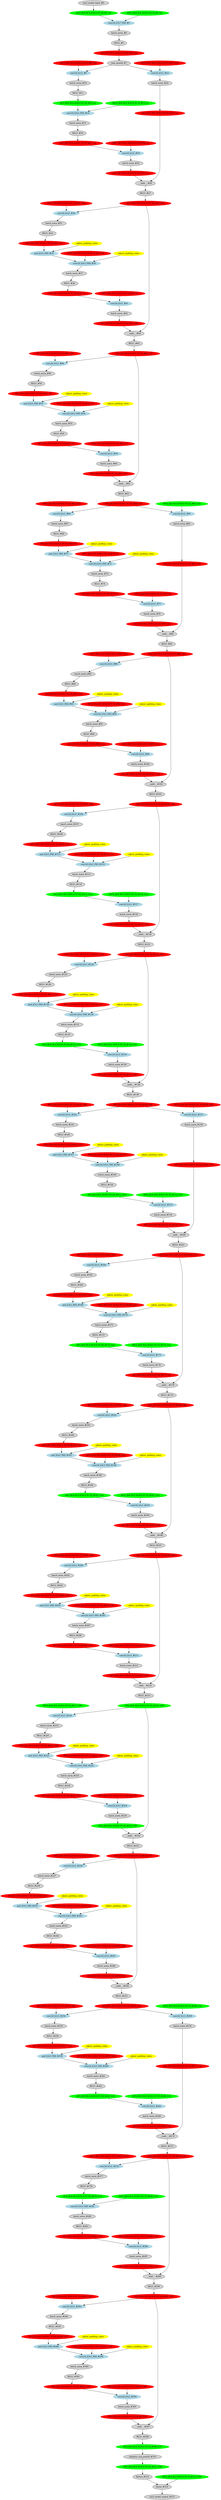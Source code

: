 strict digraph  {
"0 /nncf_model_input_0" [id=0, label="nncf_model_input_#0", scope="", style=filled, type=nncf_model_input];
"1 AsymmetricQuantizer/asymmetric_quantize_0" [color=green, id=1, label="AFQ_[B:8 M:A SGN:S PC:N]_#1_G0", scope=AsymmetricQuantizer, style=filled, type=asymmetric_quantize];
"2 ResNet/NNCFConv2d[conv1]/ModuleDict[pre_ops]/UpdateWeight[0]/SymmetricQuantizer[op]/symmetric_quantize_0" [color=green, id=2, label="WFQ_[B:8 M:S SGN:S PC:Y]_#2_G0", scope="ResNet/NNCFConv2d[conv1]/ModuleDict[pre_ops]/UpdateWeight[0]/SymmetricQuantizer[op]", style=filled, type=symmetric_quantize];
"3 ResNet/NNCFConv2d[conv1]/conv2d_0" [color=lightblue, id=3, label="conv2d_k7x7_PAD_#3", scope="ResNet/NNCFConv2d[conv1]", style=filled, type=conv2d];
"4 ResNet/BatchNorm2d[bn1]/batch_norm_0" [id=4, label="batch_norm_#4", scope="ResNet/BatchNorm2d[bn1]", style=filled, type=batch_norm];
"5 ResNet/ReLU[relu]/RELU_0" [id=5, label="RELU_#5", scope="ResNet/ReLU[relu]", style=filled, type=RELU];
"6 ResNet/ReLU[relu]/SymmetricQuantizer/symmetric_quantize_0" [color=red, id=6, label="AFQ_[B:4 M:S SGN:U PC:N]_#6_G39", scope="ResNet/ReLU[relu]/SymmetricQuantizer", style=filled, type=symmetric_quantize];
"7 ResNet/MaxPool2d[maxpool]/max_pool2d_0" [id=7, label="max_pool2d_#7", scope="ResNet/MaxPool2d[maxpool]", style=filled, type=max_pool2d];
"8 ResNet/Sequential[layer1]/Bottleneck[0]/NNCFConv2d[conv1]/ModuleDict[pre_ops]/UpdateWeight[0]/SymmetricQuantizer[op]/symmetric_quantize_0" [color=red, id=8, label="WFQ_[B:4 M:S SGN:S PC:Y]_#8_G39", scope="ResNet/Sequential[layer1]/Bottleneck[0]/NNCFConv2d[conv1]/ModuleDict[pre_ops]/UpdateWeight[0]/SymmetricQuantizer[op]", style=filled, type=symmetric_quantize];
"9 ResNet/Sequential[layer1]/Bottleneck[0]/NNCFConv2d[conv1]/conv2d_0" [color=lightblue, id=9, label="conv2d_k1x1_#9", scope="ResNet/Sequential[layer1]/Bottleneck[0]/NNCFConv2d[conv1]", style=filled, type=conv2d];
"10 ResNet/Sequential[layer1]/Bottleneck[0]/BatchNorm2d[bn1]/batch_norm_0" [id=10, label="batch_norm_#10", scope="ResNet/Sequential[layer1]/Bottleneck[0]/BatchNorm2d[bn1]", style=filled, type=batch_norm];
"11 ResNet/Sequential[layer1]/Bottleneck[0]/ReLU[relu]/RELU_0" [id=11, label="RELU_#11", scope="ResNet/Sequential[layer1]/Bottleneck[0]/ReLU[relu]", style=filled, type=RELU];
"12 ResNet/Sequential[layer1]/Bottleneck[0]/ReLU[relu]/AsymmetricQuantizer/asymmetric_quantize_0" [color=green, id=12, label="AFQ_[B:8 M:A SGN:S PC:N]_#12_G1", scope="ResNet/Sequential[layer1]/Bottleneck[0]/ReLU[relu]/AsymmetricQuantizer", style=filled, type=asymmetric_quantize];
"13 ResNet/Sequential[layer1]/Bottleneck[0]/NNCFConv2d[conv2]/ModuleDict[pre_ops]/UpdateWeight[0]/SymmetricQuantizer[op]/symmetric_quantize_0" [color=green, id=13, label="WFQ_[B:8 M:S SGN:S PC:Y]_#13_G1", scope="ResNet/Sequential[layer1]/Bottleneck[0]/NNCFConv2d[conv2]/ModuleDict[pre_ops]/UpdateWeight[0]/SymmetricQuantizer[op]", style=filled, type=symmetric_quantize];
"14 ResNet/Sequential[layer1]/Bottleneck[0]/NNCFConv2d[conv2]/conv2d_0" [color=lightblue, id=14, label="conv2d_k3x3_PAD_#14", scope="ResNet/Sequential[layer1]/Bottleneck[0]/NNCFConv2d[conv2]", style=filled, type=conv2d];
"15 ResNet/Sequential[layer1]/Bottleneck[0]/BatchNorm2d[bn2]/batch_norm_0" [id=15, label="batch_norm_#15", scope="ResNet/Sequential[layer1]/Bottleneck[0]/BatchNorm2d[bn2]", style=filled, type=batch_norm];
"16 ResNet/Sequential[layer1]/Bottleneck[0]/ReLU[relu]/RELU_1" [id=16, label="RELU_#16", scope="ResNet/Sequential[layer1]/Bottleneck[0]/ReLU[relu]", style=filled, type=RELU];
"17 ResNet/Sequential[layer1]/Bottleneck[0]/ReLU[relu]/SymmetricQuantizer/symmetric_quantize_0" [color=red, id=17, label="AFQ_[B:4 M:S SGN:U PC:N]_#17_G2", scope="ResNet/Sequential[layer1]/Bottleneck[0]/ReLU[relu]/SymmetricQuantizer", style=filled, type=symmetric_quantize];
"18 ResNet/Sequential[layer1]/Bottleneck[0]/NNCFConv2d[conv3]/ModuleDict[pre_ops]/UpdateWeight[0]/SymmetricQuantizer[op]/symmetric_quantize_0" [color=red, id=18, label="WFQ_[B:4 M:S SGN:S PC:Y]_#18_G2", scope="ResNet/Sequential[layer1]/Bottleneck[0]/NNCFConv2d[conv3]/ModuleDict[pre_ops]/UpdateWeight[0]/SymmetricQuantizer[op]", style=filled, type=symmetric_quantize];
"19 ResNet/Sequential[layer1]/Bottleneck[0]/NNCFConv2d[conv3]/conv2d_0" [color=lightblue, id=19, label="conv2d_k1x1_#19", scope="ResNet/Sequential[layer1]/Bottleneck[0]/NNCFConv2d[conv3]", style=filled, type=conv2d];
"20 ResNet/Sequential[layer1]/Bottleneck[0]/BatchNorm2d[bn3]/batch_norm_0" [id=20, label="batch_norm_#20", scope="ResNet/Sequential[layer1]/Bottleneck[0]/BatchNorm2d[bn3]", style=filled, type=batch_norm];
"21 ResNet/Sequential[layer1]/Bottleneck[0]/BatchNorm2d[bn3]/SymmetricQuantizer/symmetric_quantize_0" [color=red, id=21, label="AFQ_[B:4 M:S SGN:S PC:N]_#21_G3", scope="ResNet/Sequential[layer1]/Bottleneck[0]/BatchNorm2d[bn3]/SymmetricQuantizer", style=filled, type=symmetric_quantize];
"22 ResNet/Sequential[layer1]/Bottleneck[0]/Sequential[downsample]/NNCFConv2d[0]/ModuleDict[pre_ops]/UpdateWeight[0]/SymmetricQuantizer[op]/symmetric_quantize_0" [color=red, id=22, label="WFQ_[B:4 M:S SGN:S PC:Y]_#22_G39", scope="ResNet/Sequential[layer1]/Bottleneck[0]/Sequential[downsample]/NNCFConv2d[0]/ModuleDict[pre_ops]/UpdateWeight[0]/SymmetricQuantizer[op]", style=filled, type=symmetric_quantize];
"23 ResNet/Sequential[layer1]/Bottleneck[0]/Sequential[downsample]/NNCFConv2d[0]/conv2d_0" [color=lightblue, id=23, label="conv2d_k1x1_#23", scope="ResNet/Sequential[layer1]/Bottleneck[0]/Sequential[downsample]/NNCFConv2d[0]", style=filled, type=conv2d];
"24 ResNet/Sequential[layer1]/Bottleneck[0]/Sequential[downsample]/BatchNorm2d[1]/batch_norm_0" [id=24, label="batch_norm_#24", scope="ResNet/Sequential[layer1]/Bottleneck[0]/Sequential[downsample]/BatchNorm2d[1]", style=filled, type=batch_norm];
"25 ResNet/Sequential[layer1]/Bottleneck[0]/Sequential[downsample]/BatchNorm2d[1]/SymmetricQuantizer/symmetric_quantize_0" [color=red, id=25, label="AFQ_[B:4 M:S SGN:S PC:N]_#25_G3", scope="ResNet/Sequential[layer1]/Bottleneck[0]/Sequential[downsample]/BatchNorm2d[1]/SymmetricQuantizer", style=filled, type=symmetric_quantize];
"26 ResNet/Sequential[layer1]/Bottleneck[0]/__iadd___0" [id=26, label="__iadd___#26", scope="ResNet/Sequential[layer1]/Bottleneck[0]", style=filled, type=__iadd__];
"27 ResNet/Sequential[layer1]/Bottleneck[0]/ReLU[relu]/RELU_2" [id=27, label="RELU_#27", scope="ResNet/Sequential[layer1]/Bottleneck[0]/ReLU[relu]", style=filled, type=RELU];
"28 ResNet/Sequential[layer1]/Bottleneck[0]/ReLU[relu]/SymmetricQuantizer/symmetric_quantize_1" [color=red, id=28, label="AFQ_[B:4 M:S SGN:S PC:N]_#28_G40", scope="ResNet/Sequential[layer1]/Bottleneck[0]/ReLU[relu]/SymmetricQuantizer", style=filled, type=symmetric_quantize];
"29 ResNet/Sequential[layer1]/Bottleneck[1]/NNCFConv2d[conv1]/ModuleDict[pre_ops]/UpdateWeight[0]/SymmetricQuantizer[op]/symmetric_quantize_0" [color=red, id=29, label="WFQ_[B:4 M:S SGN:S PC:Y]_#29_G40", scope="ResNet/Sequential[layer1]/Bottleneck[1]/NNCFConv2d[conv1]/ModuleDict[pre_ops]/UpdateWeight[0]/SymmetricQuantizer[op]", style=filled, type=symmetric_quantize];
"30 ResNet/Sequential[layer1]/Bottleneck[1]/NNCFConv2d[conv1]/conv2d_0" [color=lightblue, id=30, label="conv2d_k1x1_#30", scope="ResNet/Sequential[layer1]/Bottleneck[1]/NNCFConv2d[conv1]", style=filled, type=conv2d];
"31 ResNet/Sequential[layer1]/Bottleneck[1]/BatchNorm2d[bn1]/batch_norm_0" [id=31, label="batch_norm_#31", scope="ResNet/Sequential[layer1]/Bottleneck[1]/BatchNorm2d[bn1]", style=filled, type=batch_norm];
"32 ResNet/Sequential[layer1]/Bottleneck[1]/ReLU[relu]/RELU_0" [id=32, label="RELU_#32", scope="ResNet/Sequential[layer1]/Bottleneck[1]/ReLU[relu]", style=filled, type=RELU];
"33 ResNet/Sequential[layer1]/Bottleneck[1]/ReLU[relu]/SymmetricQuantizer/symmetric_quantize_0" [color=red, id=33, label="AFQ_[B:4 M:S SGN:U PC:N]_#33_G4", scope="ResNet/Sequential[layer1]/Bottleneck[1]/ReLU[relu]/SymmetricQuantizer", style=filled, type=symmetric_quantize];
"34 ResNet/Sequential[layer1]/Bottleneck[1]/NNCFConv2d[conv2]/ModuleDict[pre_ops]/UpdateWeight[1]/SymmetricQuantizer[op]/symmetric_quantize_0" [color=red, id=34, label="WFQ_[B:4 M:S SGN:S PC:Y]_#34_G4", scope="ResNet/Sequential[layer1]/Bottleneck[1]/NNCFConv2d[conv2]/ModuleDict[pre_ops]/UpdateWeight[1]/SymmetricQuantizer[op]", style=filled, type=symmetric_quantize];
"35 ResNet/Sequential[layer1]/Bottleneck[1]/NNCFConv2d[conv2]/pad_0" [color=lightblue, id=35, label="pad_k3x3_PAD_#35", scope="ResNet/Sequential[layer1]/Bottleneck[1]/NNCFConv2d[conv2]", style=filled, type=pad];
"36 ResNet/Sequential[layer1]/Bottleneck[1]/NNCFConv2d[conv2]/conv2d_0" [color=lightblue, id=36, label="conv2d_k3x3_PAD_#36", scope="ResNet/Sequential[layer1]/Bottleneck[1]/NNCFConv2d[conv2]", style=filled, type=conv2d];
"37 ResNet/Sequential[layer1]/Bottleneck[1]/BatchNorm2d[bn2]/batch_norm_0" [id=37, label="batch_norm_#37", scope="ResNet/Sequential[layer1]/Bottleneck[1]/BatchNorm2d[bn2]", style=filled, type=batch_norm];
"38 ResNet/Sequential[layer1]/Bottleneck[1]/ReLU[relu]/RELU_1" [id=38, label="RELU_#38", scope="ResNet/Sequential[layer1]/Bottleneck[1]/ReLU[relu]", style=filled, type=RELU];
"39 ResNet/Sequential[layer1]/Bottleneck[1]/ReLU[relu]/SymmetricQuantizer/symmetric_quantize_1" [color=red, id=39, label="AFQ_[B:4 M:S SGN:U PC:N]_#39_G5", scope="ResNet/Sequential[layer1]/Bottleneck[1]/ReLU[relu]/SymmetricQuantizer", style=filled, type=symmetric_quantize];
"40 ResNet/Sequential[layer1]/Bottleneck[1]/NNCFConv2d[conv3]/ModuleDict[pre_ops]/UpdateWeight[0]/SymmetricQuantizer[op]/symmetric_quantize_0" [color=red, id=40, label="WFQ_[B:4 M:S SGN:S PC:Y]_#40_G5", scope="ResNet/Sequential[layer1]/Bottleneck[1]/NNCFConv2d[conv3]/ModuleDict[pre_ops]/UpdateWeight[0]/SymmetricQuantizer[op]", style=filled, type=symmetric_quantize];
"41 ResNet/Sequential[layer1]/Bottleneck[1]/NNCFConv2d[conv3]/conv2d_0" [color=lightblue, id=41, label="conv2d_k1x1_#41", scope="ResNet/Sequential[layer1]/Bottleneck[1]/NNCFConv2d[conv3]", style=filled, type=conv2d];
"42 ResNet/Sequential[layer1]/Bottleneck[1]/BatchNorm2d[bn3]/batch_norm_0" [id=42, label="batch_norm_#42", scope="ResNet/Sequential[layer1]/Bottleneck[1]/BatchNorm2d[bn3]", style=filled, type=batch_norm];
"43 ResNet/Sequential[layer1]/Bottleneck[1]/BatchNorm2d[bn3]/SymmetricQuantizer/symmetric_quantize_0" [color=red, id=43, label="AFQ_[B:4 M:S SGN:S PC:N]_#43_G40", scope="ResNet/Sequential[layer1]/Bottleneck[1]/BatchNorm2d[bn3]/SymmetricQuantizer", style=filled, type=symmetric_quantize];
"44 ResNet/Sequential[layer1]/Bottleneck[1]/__iadd___0" [id=44, label="__iadd___#44", scope="ResNet/Sequential[layer1]/Bottleneck[1]", style=filled, type=__iadd__];
"45 ResNet/Sequential[layer1]/Bottleneck[1]/ReLU[relu]/RELU_2" [id=45, label="RELU_#45", scope="ResNet/Sequential[layer1]/Bottleneck[1]/ReLU[relu]", style=filled, type=RELU];
"46 ResNet/Sequential[layer1]/Bottleneck[1]/ReLU[relu]/SymmetricQuantizer/symmetric_quantize_2" [color=red, id=46, label="AFQ_[B:4 M:S SGN:S PC:N]_#46_G41", scope="ResNet/Sequential[layer1]/Bottleneck[1]/ReLU[relu]/SymmetricQuantizer", style=filled, type=symmetric_quantize];
"47 ResNet/Sequential[layer1]/Bottleneck[2]/NNCFConv2d[conv1]/ModuleDict[pre_ops]/UpdateWeight[0]/SymmetricQuantizer[op]/symmetric_quantize_0" [color=red, id=47, label="WFQ_[B:4 M:S SGN:S PC:Y]_#47_G41", scope="ResNet/Sequential[layer1]/Bottleneck[2]/NNCFConv2d[conv1]/ModuleDict[pre_ops]/UpdateWeight[0]/SymmetricQuantizer[op]", style=filled, type=symmetric_quantize];
"48 ResNet/Sequential[layer1]/Bottleneck[2]/NNCFConv2d[conv1]/conv2d_0" [color=lightblue, id=48, label="conv2d_k1x1_#48", scope="ResNet/Sequential[layer1]/Bottleneck[2]/NNCFConv2d[conv1]", style=filled, type=conv2d];
"49 ResNet/Sequential[layer1]/Bottleneck[2]/BatchNorm2d[bn1]/batch_norm_0" [id=49, label="batch_norm_#49", scope="ResNet/Sequential[layer1]/Bottleneck[2]/BatchNorm2d[bn1]", style=filled, type=batch_norm];
"50 ResNet/Sequential[layer1]/Bottleneck[2]/ReLU[relu]/RELU_0" [id=50, label="RELU_#50", scope="ResNet/Sequential[layer1]/Bottleneck[2]/ReLU[relu]", style=filled, type=RELU];
"51 ResNet/Sequential[layer1]/Bottleneck[2]/ReLU[relu]/SymmetricQuantizer/symmetric_quantize_0" [color=red, id=51, label="AFQ_[B:4 M:S SGN:U PC:N]_#51_G6", scope="ResNet/Sequential[layer1]/Bottleneck[2]/ReLU[relu]/SymmetricQuantizer", style=filled, type=symmetric_quantize];
"52 ResNet/Sequential[layer1]/Bottleneck[2]/NNCFConv2d[conv2]/ModuleDict[pre_ops]/UpdateWeight[1]/SymmetricQuantizer[op]/symmetric_quantize_0" [color=red, id=52, label="WFQ_[B:4 M:S SGN:S PC:Y]_#52_G6", scope="ResNet/Sequential[layer1]/Bottleneck[2]/NNCFConv2d[conv2]/ModuleDict[pre_ops]/UpdateWeight[1]/SymmetricQuantizer[op]", style=filled, type=symmetric_quantize];
"53 ResNet/Sequential[layer1]/Bottleneck[2]/NNCFConv2d[conv2]/pad_0" [color=lightblue, id=53, label="pad_k3x3_PAD_#53", scope="ResNet/Sequential[layer1]/Bottleneck[2]/NNCFConv2d[conv2]", style=filled, type=pad];
"54 ResNet/Sequential[layer1]/Bottleneck[2]/NNCFConv2d[conv2]/conv2d_0" [color=lightblue, id=54, label="conv2d_k3x3_PAD_#54", scope="ResNet/Sequential[layer1]/Bottleneck[2]/NNCFConv2d[conv2]", style=filled, type=conv2d];
"55 ResNet/Sequential[layer1]/Bottleneck[2]/BatchNorm2d[bn2]/batch_norm_0" [id=55, label="batch_norm_#55", scope="ResNet/Sequential[layer1]/Bottleneck[2]/BatchNorm2d[bn2]", style=filled, type=batch_norm];
"56 ResNet/Sequential[layer1]/Bottleneck[2]/ReLU[relu]/RELU_1" [id=56, label="RELU_#56", scope="ResNet/Sequential[layer1]/Bottleneck[2]/ReLU[relu]", style=filled, type=RELU];
"57 ResNet/Sequential[layer1]/Bottleneck[2]/ReLU[relu]/SymmetricQuantizer/symmetric_quantize_1" [color=red, id=57, label="AFQ_[B:4 M:S SGN:U PC:N]_#57_G7", scope="ResNet/Sequential[layer1]/Bottleneck[2]/ReLU[relu]/SymmetricQuantizer", style=filled, type=symmetric_quantize];
"58 ResNet/Sequential[layer1]/Bottleneck[2]/NNCFConv2d[conv3]/ModuleDict[pre_ops]/UpdateWeight[0]/SymmetricQuantizer[op]/symmetric_quantize_0" [color=red, id=58, label="WFQ_[B:4 M:S SGN:S PC:Y]_#58_G7", scope="ResNet/Sequential[layer1]/Bottleneck[2]/NNCFConv2d[conv3]/ModuleDict[pre_ops]/UpdateWeight[0]/SymmetricQuantizer[op]", style=filled, type=symmetric_quantize];
"59 ResNet/Sequential[layer1]/Bottleneck[2]/NNCFConv2d[conv3]/conv2d_0" [color=lightblue, id=59, label="conv2d_k1x1_#59", scope="ResNet/Sequential[layer1]/Bottleneck[2]/NNCFConv2d[conv3]", style=filled, type=conv2d];
"60 ResNet/Sequential[layer1]/Bottleneck[2]/BatchNorm2d[bn3]/batch_norm_0" [id=60, label="batch_norm_#60", scope="ResNet/Sequential[layer1]/Bottleneck[2]/BatchNorm2d[bn3]", style=filled, type=batch_norm];
"61 ResNet/Sequential[layer1]/Bottleneck[2]/BatchNorm2d[bn3]/SymmetricQuantizer/symmetric_quantize_0" [color=red, id=61, label="AFQ_[B:4 M:S SGN:S PC:N]_#61_G41", scope="ResNet/Sequential[layer1]/Bottleneck[2]/BatchNorm2d[bn3]/SymmetricQuantizer", style=filled, type=symmetric_quantize];
"62 ResNet/Sequential[layer1]/Bottleneck[2]/__iadd___0" [id=62, label="__iadd___#62", scope="ResNet/Sequential[layer1]/Bottleneck[2]", style=filled, type=__iadd__];
"63 ResNet/Sequential[layer1]/Bottleneck[2]/ReLU[relu]/RELU_2" [id=63, label="RELU_#63", scope="ResNet/Sequential[layer1]/Bottleneck[2]/ReLU[relu]", style=filled, type=RELU];
"64 ResNet/Sequential[layer1]/Bottleneck[2]/ReLU[relu]/SymmetricQuantizer/symmetric_quantize_2" [color=red, id=64, label="AFQ_[B:4 M:S SGN:U PC:N]_#64_G42", scope="ResNet/Sequential[layer1]/Bottleneck[2]/ReLU[relu]/SymmetricQuantizer", style=filled, type=symmetric_quantize];
"65 ResNet/Sequential[layer2]/Bottleneck[0]/NNCFConv2d[conv1]/ModuleDict[pre_ops]/UpdateWeight[0]/SymmetricQuantizer[op]/symmetric_quantize_0" [color=red, id=65, label="WFQ_[B:4 M:S SGN:S PC:Y]_#65_G42", scope="ResNet/Sequential[layer2]/Bottleneck[0]/NNCFConv2d[conv1]/ModuleDict[pre_ops]/UpdateWeight[0]/SymmetricQuantizer[op]", style=filled, type=symmetric_quantize];
"66 ResNet/Sequential[layer2]/Bottleneck[0]/NNCFConv2d[conv1]/conv2d_0" [color=lightblue, id=66, label="conv2d_k1x1_#66", scope="ResNet/Sequential[layer2]/Bottleneck[0]/NNCFConv2d[conv1]", style=filled, type=conv2d];
"67 ResNet/Sequential[layer2]/Bottleneck[0]/BatchNorm2d[bn1]/batch_norm_0" [id=67, label="batch_norm_#67", scope="ResNet/Sequential[layer2]/Bottleneck[0]/BatchNorm2d[bn1]", style=filled, type=batch_norm];
"68 ResNet/Sequential[layer2]/Bottleneck[0]/ReLU[relu]/RELU_0" [id=68, label="RELU_#68", scope="ResNet/Sequential[layer2]/Bottleneck[0]/ReLU[relu]", style=filled, type=RELU];
"69 ResNet/Sequential[layer2]/Bottleneck[0]/ReLU[relu]/SymmetricQuantizer/symmetric_quantize_0" [color=red, id=69, label="AFQ_[B:4 M:S SGN:U PC:N]_#69_G8", scope="ResNet/Sequential[layer2]/Bottleneck[0]/ReLU[relu]/SymmetricQuantizer", style=filled, type=symmetric_quantize];
"70 ResNet/Sequential[layer2]/Bottleneck[0]/NNCFConv2d[conv2]/ModuleDict[pre_ops]/UpdateWeight[1]/SymmetricQuantizer[op]/symmetric_quantize_0" [color=red, id=70, label="WFQ_[B:4 M:S SGN:S PC:Y]_#70_G8", scope="ResNet/Sequential[layer2]/Bottleneck[0]/NNCFConv2d[conv2]/ModuleDict[pre_ops]/UpdateWeight[1]/SymmetricQuantizer[op]", style=filled, type=symmetric_quantize];
"71 ResNet/Sequential[layer2]/Bottleneck[0]/NNCFConv2d[conv2]/pad_0" [color=lightblue, id=71, label="pad_k3x3_PAD_#71", scope="ResNet/Sequential[layer2]/Bottleneck[0]/NNCFConv2d[conv2]", style=filled, type=pad];
"72 ResNet/Sequential[layer2]/Bottleneck[0]/NNCFConv2d[conv2]/conv2d_0" [color=lightblue, id=72, label="conv2d_k3x3_PAD_#72", scope="ResNet/Sequential[layer2]/Bottleneck[0]/NNCFConv2d[conv2]", style=filled, type=conv2d];
"73 ResNet/Sequential[layer2]/Bottleneck[0]/BatchNorm2d[bn2]/batch_norm_0" [id=73, label="batch_norm_#73", scope="ResNet/Sequential[layer2]/Bottleneck[0]/BatchNorm2d[bn2]", style=filled, type=batch_norm];
"74 ResNet/Sequential[layer2]/Bottleneck[0]/ReLU[relu]/RELU_1" [id=74, label="RELU_#74", scope="ResNet/Sequential[layer2]/Bottleneck[0]/ReLU[relu]", style=filled, type=RELU];
"75 ResNet/Sequential[layer2]/Bottleneck[0]/ReLU[relu]/SymmetricQuantizer/symmetric_quantize_1" [color=red, id=75, label="AFQ_[B:4 M:S SGN:U PC:N]_#75_G9", scope="ResNet/Sequential[layer2]/Bottleneck[0]/ReLU[relu]/SymmetricQuantizer", style=filled, type=symmetric_quantize];
"76 ResNet/Sequential[layer2]/Bottleneck[0]/NNCFConv2d[conv3]/ModuleDict[pre_ops]/UpdateWeight[0]/SymmetricQuantizer[op]/symmetric_quantize_0" [color=red, id=76, label="WFQ_[B:4 M:S SGN:S PC:Y]_#76_G9", scope="ResNet/Sequential[layer2]/Bottleneck[0]/NNCFConv2d[conv3]/ModuleDict[pre_ops]/UpdateWeight[0]/SymmetricQuantizer[op]", style=filled, type=symmetric_quantize];
"77 ResNet/Sequential[layer2]/Bottleneck[0]/NNCFConv2d[conv3]/conv2d_0" [color=lightblue, id=77, label="conv2d_k1x1_#77", scope="ResNet/Sequential[layer2]/Bottleneck[0]/NNCFConv2d[conv3]", style=filled, type=conv2d];
"78 ResNet/Sequential[layer2]/Bottleneck[0]/BatchNorm2d[bn3]/batch_norm_0" [id=78, label="batch_norm_#78", scope="ResNet/Sequential[layer2]/Bottleneck[0]/BatchNorm2d[bn3]", style=filled, type=batch_norm];
"79 ResNet/Sequential[layer2]/Bottleneck[0]/BatchNorm2d[bn3]/SymmetricQuantizer/symmetric_quantize_0" [color=red, id=79, label="AFQ_[B:4 M:S SGN:S PC:N]_#79_G10", scope="ResNet/Sequential[layer2]/Bottleneck[0]/BatchNorm2d[bn3]/SymmetricQuantizer", style=filled, type=symmetric_quantize];
"80 ResNet/Sequential[layer2]/Bottleneck[0]/Sequential[downsample]/NNCFConv2d[0]/ModuleDict[pre_ops]/UpdateWeight[0]/SymmetricQuantizer[op]/symmetric_quantize_0" [color=green, id=80, label="WFQ_[B:8 M:S SGN:S PC:Y]_#80_G42", scope="ResNet/Sequential[layer2]/Bottleneck[0]/Sequential[downsample]/NNCFConv2d[0]/ModuleDict[pre_ops]/UpdateWeight[0]/SymmetricQuantizer[op]", style=filled, type=symmetric_quantize];
"81 ResNet/Sequential[layer2]/Bottleneck[0]/Sequential[downsample]/NNCFConv2d[0]/conv2d_0" [color=lightblue, id=81, label="conv2d_k1x1_#81", scope="ResNet/Sequential[layer2]/Bottleneck[0]/Sequential[downsample]/NNCFConv2d[0]", style=filled, type=conv2d];
"82 ResNet/Sequential[layer2]/Bottleneck[0]/Sequential[downsample]/BatchNorm2d[1]/batch_norm_0" [id=82, label="batch_norm_#82", scope="ResNet/Sequential[layer2]/Bottleneck[0]/Sequential[downsample]/BatchNorm2d[1]", style=filled, type=batch_norm];
"83 ResNet/Sequential[layer2]/Bottleneck[0]/Sequential[downsample]/BatchNorm2d[1]/SymmetricQuantizer/symmetric_quantize_0" [color=red, id=83, label="AFQ_[B:4 M:S SGN:S PC:N]_#83_G10", scope="ResNet/Sequential[layer2]/Bottleneck[0]/Sequential[downsample]/BatchNorm2d[1]/SymmetricQuantizer", style=filled, type=symmetric_quantize];
"84 ResNet/Sequential[layer2]/Bottleneck[0]/__iadd___0" [id=84, label="__iadd___#84", scope="ResNet/Sequential[layer2]/Bottleneck[0]", style=filled, type=__iadd__];
"85 ResNet/Sequential[layer2]/Bottleneck[0]/ReLU[relu]/RELU_2" [id=85, label="RELU_#85", scope="ResNet/Sequential[layer2]/Bottleneck[0]/ReLU[relu]", style=filled, type=RELU];
"86 ResNet/Sequential[layer2]/Bottleneck[0]/ReLU[relu]/SymmetricQuantizer/symmetric_quantize_2" [color=red, id=86, label="AFQ_[B:4 M:S SGN:S PC:N]_#86_G43", scope="ResNet/Sequential[layer2]/Bottleneck[0]/ReLU[relu]/SymmetricQuantizer", style=filled, type=symmetric_quantize];
"87 ResNet/Sequential[layer2]/Bottleneck[1]/NNCFConv2d[conv1]/ModuleDict[pre_ops]/UpdateWeight[0]/SymmetricQuantizer[op]/symmetric_quantize_0" [color=red, id=87, label="WFQ_[B:4 M:S SGN:S PC:Y]_#87_G43", scope="ResNet/Sequential[layer2]/Bottleneck[1]/NNCFConv2d[conv1]/ModuleDict[pre_ops]/UpdateWeight[0]/SymmetricQuantizer[op]", style=filled, type=symmetric_quantize];
"88 ResNet/Sequential[layer2]/Bottleneck[1]/NNCFConv2d[conv1]/conv2d_0" [color=lightblue, id=88, label="conv2d_k1x1_#88", scope="ResNet/Sequential[layer2]/Bottleneck[1]/NNCFConv2d[conv1]", style=filled, type=conv2d];
"89 ResNet/Sequential[layer2]/Bottleneck[1]/BatchNorm2d[bn1]/batch_norm_0" [id=89, label="batch_norm_#89", scope="ResNet/Sequential[layer2]/Bottleneck[1]/BatchNorm2d[bn1]", style=filled, type=batch_norm];
"90 ResNet/Sequential[layer2]/Bottleneck[1]/ReLU[relu]/RELU_0" [id=90, label="RELU_#90", scope="ResNet/Sequential[layer2]/Bottleneck[1]/ReLU[relu]", style=filled, type=RELU];
"91 ResNet/Sequential[layer2]/Bottleneck[1]/ReLU[relu]/SymmetricQuantizer/symmetric_quantize_0" [color=red, id=91, label="AFQ_[B:4 M:S SGN:U PC:N]_#91_G11", scope="ResNet/Sequential[layer2]/Bottleneck[1]/ReLU[relu]/SymmetricQuantizer", style=filled, type=symmetric_quantize];
"92 ResNet/Sequential[layer2]/Bottleneck[1]/NNCFConv2d[conv2]/ModuleDict[pre_ops]/UpdateWeight[1]/SymmetricQuantizer[op]/symmetric_quantize_0" [color=red, id=92, label="WFQ_[B:4 M:S SGN:S PC:Y]_#92_G11", scope="ResNet/Sequential[layer2]/Bottleneck[1]/NNCFConv2d[conv2]/ModuleDict[pre_ops]/UpdateWeight[1]/SymmetricQuantizer[op]", style=filled, type=symmetric_quantize];
"93 ResNet/Sequential[layer2]/Bottleneck[1]/NNCFConv2d[conv2]/pad_0" [color=lightblue, id=93, label="pad_k3x3_PAD_#93", scope="ResNet/Sequential[layer2]/Bottleneck[1]/NNCFConv2d[conv2]", style=filled, type=pad];
"94 ResNet/Sequential[layer2]/Bottleneck[1]/NNCFConv2d[conv2]/conv2d_0" [color=lightblue, id=94, label="conv2d_k3x3_PAD_#94", scope="ResNet/Sequential[layer2]/Bottleneck[1]/NNCFConv2d[conv2]", style=filled, type=conv2d];
"95 ResNet/Sequential[layer2]/Bottleneck[1]/BatchNorm2d[bn2]/batch_norm_0" [id=95, label="batch_norm_#95", scope="ResNet/Sequential[layer2]/Bottleneck[1]/BatchNorm2d[bn2]", style=filled, type=batch_norm];
"96 ResNet/Sequential[layer2]/Bottleneck[1]/ReLU[relu]/RELU_1" [id=96, label="RELU_#96", scope="ResNet/Sequential[layer2]/Bottleneck[1]/ReLU[relu]", style=filled, type=RELU];
"97 ResNet/Sequential[layer2]/Bottleneck[1]/ReLU[relu]/SymmetricQuantizer/symmetric_quantize_1" [color=red, id=97, label="AFQ_[B:4 M:S SGN:U PC:N]_#97_G12", scope="ResNet/Sequential[layer2]/Bottleneck[1]/ReLU[relu]/SymmetricQuantizer", style=filled, type=symmetric_quantize];
"98 ResNet/Sequential[layer2]/Bottleneck[1]/NNCFConv2d[conv3]/ModuleDict[pre_ops]/UpdateWeight[0]/SymmetricQuantizer[op]/symmetric_quantize_0" [color=red, id=98, label="WFQ_[B:4 M:S SGN:S PC:Y]_#98_G12", scope="ResNet/Sequential[layer2]/Bottleneck[1]/NNCFConv2d[conv3]/ModuleDict[pre_ops]/UpdateWeight[0]/SymmetricQuantizer[op]", style=filled, type=symmetric_quantize];
"99 ResNet/Sequential[layer2]/Bottleneck[1]/NNCFConv2d[conv3]/conv2d_0" [color=lightblue, id=99, label="conv2d_k1x1_#99", scope="ResNet/Sequential[layer2]/Bottleneck[1]/NNCFConv2d[conv3]", style=filled, type=conv2d];
"100 ResNet/Sequential[layer2]/Bottleneck[1]/BatchNorm2d[bn3]/batch_norm_0" [id=100, label="batch_norm_#100", scope="ResNet/Sequential[layer2]/Bottleneck[1]/BatchNorm2d[bn3]", style=filled, type=batch_norm];
"101 ResNet/Sequential[layer2]/Bottleneck[1]/BatchNorm2d[bn3]/SymmetricQuantizer/symmetric_quantize_0" [color=red, id=101, label="AFQ_[B:4 M:S SGN:S PC:N]_#101_G43", scope="ResNet/Sequential[layer2]/Bottleneck[1]/BatchNorm2d[bn3]/SymmetricQuantizer", style=filled, type=symmetric_quantize];
"102 ResNet/Sequential[layer2]/Bottleneck[1]/__iadd___0" [id=102, label="__iadd___#102", scope="ResNet/Sequential[layer2]/Bottleneck[1]", style=filled, type=__iadd__];
"103 ResNet/Sequential[layer2]/Bottleneck[1]/ReLU[relu]/RELU_2" [id=103, label="RELU_#103", scope="ResNet/Sequential[layer2]/Bottleneck[1]/ReLU[relu]", style=filled, type=RELU];
"104 ResNet/Sequential[layer2]/Bottleneck[1]/ReLU[relu]/SymmetricQuantizer/symmetric_quantize_2" [color=red, id=104, label="AFQ_[B:4 M:S SGN:S PC:N]_#104_G44", scope="ResNet/Sequential[layer2]/Bottleneck[1]/ReLU[relu]/SymmetricQuantizer", style=filled, type=symmetric_quantize];
"105 ResNet/Sequential[layer2]/Bottleneck[2]/NNCFConv2d[conv1]/ModuleDict[pre_ops]/UpdateWeight[0]/SymmetricQuantizer[op]/symmetric_quantize_0" [color=red, id=105, label="WFQ_[B:4 M:S SGN:S PC:Y]_#105_G44", scope="ResNet/Sequential[layer2]/Bottleneck[2]/NNCFConv2d[conv1]/ModuleDict[pre_ops]/UpdateWeight[0]/SymmetricQuantizer[op]", style=filled, type=symmetric_quantize];
"106 ResNet/Sequential[layer2]/Bottleneck[2]/NNCFConv2d[conv1]/conv2d_0" [color=lightblue, id=106, label="conv2d_k1x1_#106", scope="ResNet/Sequential[layer2]/Bottleneck[2]/NNCFConv2d[conv1]", style=filled, type=conv2d];
"107 ResNet/Sequential[layer2]/Bottleneck[2]/BatchNorm2d[bn1]/batch_norm_0" [id=107, label="batch_norm_#107", scope="ResNet/Sequential[layer2]/Bottleneck[2]/BatchNorm2d[bn1]", style=filled, type=batch_norm];
"108 ResNet/Sequential[layer2]/Bottleneck[2]/ReLU[relu]/RELU_0" [id=108, label="RELU_#108", scope="ResNet/Sequential[layer2]/Bottleneck[2]/ReLU[relu]", style=filled, type=RELU];
"109 ResNet/Sequential[layer2]/Bottleneck[2]/ReLU[relu]/SymmetricQuantizer/symmetric_quantize_0" [color=red, id=109, label="AFQ_[B:4 M:S SGN:U PC:N]_#109_G13", scope="ResNet/Sequential[layer2]/Bottleneck[2]/ReLU[relu]/SymmetricQuantizer", style=filled, type=symmetric_quantize];
"110 ResNet/Sequential[layer2]/Bottleneck[2]/NNCFConv2d[conv2]/ModuleDict[pre_ops]/UpdateWeight[1]/SymmetricQuantizer[op]/symmetric_quantize_0" [color=red, id=110, label="WFQ_[B:4 M:S SGN:S PC:Y]_#110_G13", scope="ResNet/Sequential[layer2]/Bottleneck[2]/NNCFConv2d[conv2]/ModuleDict[pre_ops]/UpdateWeight[1]/SymmetricQuantizer[op]", style=filled, type=symmetric_quantize];
"111 ResNet/Sequential[layer2]/Bottleneck[2]/NNCFConv2d[conv2]/pad_0" [color=lightblue, id=111, label="pad_k3x3_PAD_#111", scope="ResNet/Sequential[layer2]/Bottleneck[2]/NNCFConv2d[conv2]", style=filled, type=pad];
"112 ResNet/Sequential[layer2]/Bottleneck[2]/NNCFConv2d[conv2]/conv2d_0" [color=lightblue, id=112, label="conv2d_k3x3_PAD_#112", scope="ResNet/Sequential[layer2]/Bottleneck[2]/NNCFConv2d[conv2]", style=filled, type=conv2d];
"113 ResNet/Sequential[layer2]/Bottleneck[2]/BatchNorm2d[bn2]/batch_norm_0" [id=113, label="batch_norm_#113", scope="ResNet/Sequential[layer2]/Bottleneck[2]/BatchNorm2d[bn2]", style=filled, type=batch_norm];
"114 ResNet/Sequential[layer2]/Bottleneck[2]/ReLU[relu]/RELU_1" [id=114, label="RELU_#114", scope="ResNet/Sequential[layer2]/Bottleneck[2]/ReLU[relu]", style=filled, type=RELU];
"115 ResNet/Sequential[layer2]/Bottleneck[2]/ReLU[relu]/AsymmetricQuantizer/asymmetric_quantize_0" [color=green, id=115, label="AFQ_[B:8 M:A SGN:S PC:N]_#115_G14", scope="ResNet/Sequential[layer2]/Bottleneck[2]/ReLU[relu]/AsymmetricQuantizer", style=filled, type=asymmetric_quantize];
"116 ResNet/Sequential[layer2]/Bottleneck[2]/NNCFConv2d[conv3]/ModuleDict[pre_ops]/UpdateWeight[0]/SymmetricQuantizer[op]/symmetric_quantize_0" [color=green, id=116, label="WFQ_[B:8 M:S SGN:S PC:Y]_#116_G14", scope="ResNet/Sequential[layer2]/Bottleneck[2]/NNCFConv2d[conv3]/ModuleDict[pre_ops]/UpdateWeight[0]/SymmetricQuantizer[op]", style=filled, type=symmetric_quantize];
"117 ResNet/Sequential[layer2]/Bottleneck[2]/NNCFConv2d[conv3]/conv2d_0" [color=lightblue, id=117, label="conv2d_k1x1_#117", scope="ResNet/Sequential[layer2]/Bottleneck[2]/NNCFConv2d[conv3]", style=filled, type=conv2d];
"118 ResNet/Sequential[layer2]/Bottleneck[2]/BatchNorm2d[bn3]/batch_norm_0" [id=118, label="batch_norm_#118", scope="ResNet/Sequential[layer2]/Bottleneck[2]/BatchNorm2d[bn3]", style=filled, type=batch_norm];
"119 ResNet/Sequential[layer2]/Bottleneck[2]/BatchNorm2d[bn3]/SymmetricQuantizer/symmetric_quantize_0" [color=red, id=119, label="AFQ_[B:4 M:S SGN:S PC:N]_#119_G44", scope="ResNet/Sequential[layer2]/Bottleneck[2]/BatchNorm2d[bn3]/SymmetricQuantizer", style=filled, type=symmetric_quantize];
"120 ResNet/Sequential[layer2]/Bottleneck[2]/__iadd___0" [id=120, label="__iadd___#120", scope="ResNet/Sequential[layer2]/Bottleneck[2]", style=filled, type=__iadd__];
"121 ResNet/Sequential[layer2]/Bottleneck[2]/ReLU[relu]/RELU_2" [id=121, label="RELU_#121", scope="ResNet/Sequential[layer2]/Bottleneck[2]/ReLU[relu]", style=filled, type=RELU];
"122 ResNet/Sequential[layer2]/Bottleneck[2]/ReLU[relu]/SymmetricQuantizer/symmetric_quantize_1" [color=red, id=122, label="AFQ_[B:4 M:S SGN:S PC:N]_#122_G45", scope="ResNet/Sequential[layer2]/Bottleneck[2]/ReLU[relu]/SymmetricQuantizer", style=filled, type=symmetric_quantize];
"123 ResNet/Sequential[layer2]/Bottleneck[3]/NNCFConv2d[conv1]/ModuleDict[pre_ops]/UpdateWeight[0]/SymmetricQuantizer[op]/symmetric_quantize_0" [color=red, id=123, label="WFQ_[B:4 M:S SGN:S PC:Y]_#123_G45", scope="ResNet/Sequential[layer2]/Bottleneck[3]/NNCFConv2d[conv1]/ModuleDict[pre_ops]/UpdateWeight[0]/SymmetricQuantizer[op]", style=filled, type=symmetric_quantize];
"124 ResNet/Sequential[layer2]/Bottleneck[3]/NNCFConv2d[conv1]/conv2d_0" [color=lightblue, id=124, label="conv2d_k1x1_#124", scope="ResNet/Sequential[layer2]/Bottleneck[3]/NNCFConv2d[conv1]", style=filled, type=conv2d];
"125 ResNet/Sequential[layer2]/Bottleneck[3]/BatchNorm2d[bn1]/batch_norm_0" [id=125, label="batch_norm_#125", scope="ResNet/Sequential[layer2]/Bottleneck[3]/BatchNorm2d[bn1]", style=filled, type=batch_norm];
"126 ResNet/Sequential[layer2]/Bottleneck[3]/ReLU[relu]/RELU_0" [id=126, label="RELU_#126", scope="ResNet/Sequential[layer2]/Bottleneck[3]/ReLU[relu]", style=filled, type=RELU];
"127 ResNet/Sequential[layer2]/Bottleneck[3]/ReLU[relu]/SymmetricQuantizer/symmetric_quantize_0" [color=red, id=127, label="AFQ_[B:4 M:S SGN:U PC:N]_#127_G15", scope="ResNet/Sequential[layer2]/Bottleneck[3]/ReLU[relu]/SymmetricQuantizer", style=filled, type=symmetric_quantize];
"128 ResNet/Sequential[layer2]/Bottleneck[3]/NNCFConv2d[conv2]/ModuleDict[pre_ops]/UpdateWeight[1]/SymmetricQuantizer[op]/symmetric_quantize_0" [color=red, id=128, label="WFQ_[B:4 M:S SGN:S PC:Y]_#128_G15", scope="ResNet/Sequential[layer2]/Bottleneck[3]/NNCFConv2d[conv2]/ModuleDict[pre_ops]/UpdateWeight[1]/SymmetricQuantizer[op]", style=filled, type=symmetric_quantize];
"129 ResNet/Sequential[layer2]/Bottleneck[3]/NNCFConv2d[conv2]/pad_0" [color=lightblue, id=129, label="pad_k3x3_PAD_#129", scope="ResNet/Sequential[layer2]/Bottleneck[3]/NNCFConv2d[conv2]", style=filled, type=pad];
"130 ResNet/Sequential[layer2]/Bottleneck[3]/NNCFConv2d[conv2]/conv2d_0" [color=lightblue, id=130, label="conv2d_k3x3_PAD_#130", scope="ResNet/Sequential[layer2]/Bottleneck[3]/NNCFConv2d[conv2]", style=filled, type=conv2d];
"131 ResNet/Sequential[layer2]/Bottleneck[3]/BatchNorm2d[bn2]/batch_norm_0" [id=131, label="batch_norm_#131", scope="ResNet/Sequential[layer2]/Bottleneck[3]/BatchNorm2d[bn2]", style=filled, type=batch_norm];
"132 ResNet/Sequential[layer2]/Bottleneck[3]/ReLU[relu]/RELU_1" [id=132, label="RELU_#132", scope="ResNet/Sequential[layer2]/Bottleneck[3]/ReLU[relu]", style=filled, type=RELU];
"133 ResNet/Sequential[layer2]/Bottleneck[3]/ReLU[relu]/AsymmetricQuantizer/asymmetric_quantize_0" [color=green, id=133, label="AFQ_[B:8 M:A SGN:S PC:N]_#133_G16", scope="ResNet/Sequential[layer2]/Bottleneck[3]/ReLU[relu]/AsymmetricQuantizer", style=filled, type=asymmetric_quantize];
"134 ResNet/Sequential[layer2]/Bottleneck[3]/NNCFConv2d[conv3]/ModuleDict[pre_ops]/UpdateWeight[0]/SymmetricQuantizer[op]/symmetric_quantize_0" [color=green, id=134, label="WFQ_[B:8 M:S SGN:S PC:Y]_#134_G16", scope="ResNet/Sequential[layer2]/Bottleneck[3]/NNCFConv2d[conv3]/ModuleDict[pre_ops]/UpdateWeight[0]/SymmetricQuantizer[op]", style=filled, type=symmetric_quantize];
"135 ResNet/Sequential[layer2]/Bottleneck[3]/NNCFConv2d[conv3]/conv2d_0" [color=lightblue, id=135, label="conv2d_k1x1_#135", scope="ResNet/Sequential[layer2]/Bottleneck[3]/NNCFConv2d[conv3]", style=filled, type=conv2d];
"136 ResNet/Sequential[layer2]/Bottleneck[3]/BatchNorm2d[bn3]/batch_norm_0" [id=136, label="batch_norm_#136", scope="ResNet/Sequential[layer2]/Bottleneck[3]/BatchNorm2d[bn3]", style=filled, type=batch_norm];
"137 ResNet/Sequential[layer2]/Bottleneck[3]/BatchNorm2d[bn3]/SymmetricQuantizer/symmetric_quantize_0" [color=red, id=137, label="AFQ_[B:4 M:S SGN:S PC:N]_#137_G45", scope="ResNet/Sequential[layer2]/Bottleneck[3]/BatchNorm2d[bn3]/SymmetricQuantizer", style=filled, type=symmetric_quantize];
"138 ResNet/Sequential[layer2]/Bottleneck[3]/__iadd___0" [id=138, label="__iadd___#138", scope="ResNet/Sequential[layer2]/Bottleneck[3]", style=filled, type=__iadd__];
"139 ResNet/Sequential[layer2]/Bottleneck[3]/ReLU[relu]/RELU_2" [id=139, label="RELU_#139", scope="ResNet/Sequential[layer2]/Bottleneck[3]/ReLU[relu]", style=filled, type=RELU];
"140 ResNet/Sequential[layer2]/Bottleneck[3]/ReLU[relu]/SymmetricQuantizer/symmetric_quantize_1" [color=red, id=140, label="AFQ_[B:4 M:S SGN:U PC:N]_#140_G46", scope="ResNet/Sequential[layer2]/Bottleneck[3]/ReLU[relu]/SymmetricQuantizer", style=filled, type=symmetric_quantize];
"141 ResNet/Sequential[layer3]/Bottleneck[0]/NNCFConv2d[conv1]/ModuleDict[pre_ops]/UpdateWeight[0]/SymmetricQuantizer[op]/symmetric_quantize_0" [color=red, id=141, label="WFQ_[B:4 M:S SGN:S PC:Y]_#141_G46", scope="ResNet/Sequential[layer3]/Bottleneck[0]/NNCFConv2d[conv1]/ModuleDict[pre_ops]/UpdateWeight[0]/SymmetricQuantizer[op]", style=filled, type=symmetric_quantize];
"142 ResNet/Sequential[layer3]/Bottleneck[0]/NNCFConv2d[conv1]/conv2d_0" [color=lightblue, id=142, label="conv2d_k1x1_#142", scope="ResNet/Sequential[layer3]/Bottleneck[0]/NNCFConv2d[conv1]", style=filled, type=conv2d];
"143 ResNet/Sequential[layer3]/Bottleneck[0]/BatchNorm2d[bn1]/batch_norm_0" [id=143, label="batch_norm_#143", scope="ResNet/Sequential[layer3]/Bottleneck[0]/BatchNorm2d[bn1]", style=filled, type=batch_norm];
"144 ResNet/Sequential[layer3]/Bottleneck[0]/ReLU[relu]/RELU_0" [id=144, label="RELU_#144", scope="ResNet/Sequential[layer3]/Bottleneck[0]/ReLU[relu]", style=filled, type=RELU];
"145 ResNet/Sequential[layer3]/Bottleneck[0]/ReLU[relu]/SymmetricQuantizer/symmetric_quantize_0" [color=red, id=145, label="AFQ_[B:4 M:S SGN:U PC:N]_#145_G17", scope="ResNet/Sequential[layer3]/Bottleneck[0]/ReLU[relu]/SymmetricQuantizer", style=filled, type=symmetric_quantize];
"146 ResNet/Sequential[layer3]/Bottleneck[0]/NNCFConv2d[conv2]/ModuleDict[pre_ops]/UpdateWeight[1]/SymmetricQuantizer[op]/symmetric_quantize_0" [color=red, id=146, label="WFQ_[B:4 M:S SGN:S PC:Y]_#146_G17", scope="ResNet/Sequential[layer3]/Bottleneck[0]/NNCFConv2d[conv2]/ModuleDict[pre_ops]/UpdateWeight[1]/SymmetricQuantizer[op]", style=filled, type=symmetric_quantize];
"147 ResNet/Sequential[layer3]/Bottleneck[0]/NNCFConv2d[conv2]/pad_0" [color=lightblue, id=147, label="pad_k3x3_PAD_#147", scope="ResNet/Sequential[layer3]/Bottleneck[0]/NNCFConv2d[conv2]", style=filled, type=pad];
"148 ResNet/Sequential[layer3]/Bottleneck[0]/NNCFConv2d[conv2]/conv2d_0" [color=lightblue, id=148, label="conv2d_k3x3_PAD_#148", scope="ResNet/Sequential[layer3]/Bottleneck[0]/NNCFConv2d[conv2]", style=filled, type=conv2d];
"149 ResNet/Sequential[layer3]/Bottleneck[0]/BatchNorm2d[bn2]/batch_norm_0" [id=149, label="batch_norm_#149", scope="ResNet/Sequential[layer3]/Bottleneck[0]/BatchNorm2d[bn2]", style=filled, type=batch_norm];
"150 ResNet/Sequential[layer3]/Bottleneck[0]/ReLU[relu]/RELU_1" [id=150, label="RELU_#150", scope="ResNet/Sequential[layer3]/Bottleneck[0]/ReLU[relu]", style=filled, type=RELU];
"151 ResNet/Sequential[layer3]/Bottleneck[0]/ReLU[relu]/AsymmetricQuantizer/asymmetric_quantize_0" [color=green, id=151, label="AFQ_[B:8 M:A SGN:S PC:N]_#151_G18", scope="ResNet/Sequential[layer3]/Bottleneck[0]/ReLU[relu]/AsymmetricQuantizer", style=filled, type=asymmetric_quantize];
"152 ResNet/Sequential[layer3]/Bottleneck[0]/NNCFConv2d[conv3]/ModuleDict[pre_ops]/UpdateWeight[0]/SymmetricQuantizer[op]/symmetric_quantize_0" [color=green, id=152, label="WFQ_[B:8 M:S SGN:S PC:Y]_#152_G18", scope="ResNet/Sequential[layer3]/Bottleneck[0]/NNCFConv2d[conv3]/ModuleDict[pre_ops]/UpdateWeight[0]/SymmetricQuantizer[op]", style=filled, type=symmetric_quantize];
"153 ResNet/Sequential[layer3]/Bottleneck[0]/NNCFConv2d[conv3]/conv2d_0" [color=lightblue, id=153, label="conv2d_k1x1_#153", scope="ResNet/Sequential[layer3]/Bottleneck[0]/NNCFConv2d[conv3]", style=filled, type=conv2d];
"154 ResNet/Sequential[layer3]/Bottleneck[0]/BatchNorm2d[bn3]/batch_norm_0" [id=154, label="batch_norm_#154", scope="ResNet/Sequential[layer3]/Bottleneck[0]/BatchNorm2d[bn3]", style=filled, type=batch_norm];
"155 ResNet/Sequential[layer3]/Bottleneck[0]/BatchNorm2d[bn3]/SymmetricQuantizer/symmetric_quantize_0" [color=red, id=155, label="AFQ_[B:4 M:S SGN:S PC:N]_#155_G19", scope="ResNet/Sequential[layer3]/Bottleneck[0]/BatchNorm2d[bn3]/SymmetricQuantizer", style=filled, type=symmetric_quantize];
"156 ResNet/Sequential[layer3]/Bottleneck[0]/Sequential[downsample]/NNCFConv2d[0]/ModuleDict[pre_ops]/UpdateWeight[0]/SymmetricQuantizer[op]/symmetric_quantize_0" [color=red, id=156, label="WFQ_[B:4 M:S SGN:S PC:Y]_#156_G46", scope="ResNet/Sequential[layer3]/Bottleneck[0]/Sequential[downsample]/NNCFConv2d[0]/ModuleDict[pre_ops]/UpdateWeight[0]/SymmetricQuantizer[op]", style=filled, type=symmetric_quantize];
"157 ResNet/Sequential[layer3]/Bottleneck[0]/Sequential[downsample]/NNCFConv2d[0]/conv2d_0" [color=lightblue, id=157, label="conv2d_k1x1_#157", scope="ResNet/Sequential[layer3]/Bottleneck[0]/Sequential[downsample]/NNCFConv2d[0]", style=filled, type=conv2d];
"158 ResNet/Sequential[layer3]/Bottleneck[0]/Sequential[downsample]/BatchNorm2d[1]/batch_norm_0" [id=158, label="batch_norm_#158", scope="ResNet/Sequential[layer3]/Bottleneck[0]/Sequential[downsample]/BatchNorm2d[1]", style=filled, type=batch_norm];
"159 ResNet/Sequential[layer3]/Bottleneck[0]/Sequential[downsample]/BatchNorm2d[1]/SymmetricQuantizer/symmetric_quantize_0" [color=red, id=159, label="AFQ_[B:4 M:S SGN:S PC:N]_#159_G19", scope="ResNet/Sequential[layer3]/Bottleneck[0]/Sequential[downsample]/BatchNorm2d[1]/SymmetricQuantizer", style=filled, type=symmetric_quantize];
"160 ResNet/Sequential[layer3]/Bottleneck[0]/__iadd___0" [id=160, label="__iadd___#160", scope="ResNet/Sequential[layer3]/Bottleneck[0]", style=filled, type=__iadd__];
"161 ResNet/Sequential[layer3]/Bottleneck[0]/ReLU[relu]/RELU_2" [id=161, label="RELU_#161", scope="ResNet/Sequential[layer3]/Bottleneck[0]/ReLU[relu]", style=filled, type=RELU];
"162 ResNet/Sequential[layer3]/Bottleneck[0]/ReLU[relu]/SymmetricQuantizer/symmetric_quantize_1" [color=red, id=162, label="AFQ_[B:4 M:S SGN:S PC:N]_#162_G47", scope="ResNet/Sequential[layer3]/Bottleneck[0]/ReLU[relu]/SymmetricQuantizer", style=filled, type=symmetric_quantize];
"163 ResNet/Sequential[layer3]/Bottleneck[1]/NNCFConv2d[conv1]/ModuleDict[pre_ops]/UpdateWeight[0]/SymmetricQuantizer[op]/symmetric_quantize_0" [color=red, id=163, label="WFQ_[B:4 M:S SGN:S PC:Y]_#163_G47", scope="ResNet/Sequential[layer3]/Bottleneck[1]/NNCFConv2d[conv1]/ModuleDict[pre_ops]/UpdateWeight[0]/SymmetricQuantizer[op]", style=filled, type=symmetric_quantize];
"164 ResNet/Sequential[layer3]/Bottleneck[1]/NNCFConv2d[conv1]/conv2d_0" [color=lightblue, id=164, label="conv2d_k1x1_#164", scope="ResNet/Sequential[layer3]/Bottleneck[1]/NNCFConv2d[conv1]", style=filled, type=conv2d];
"165 ResNet/Sequential[layer3]/Bottleneck[1]/BatchNorm2d[bn1]/batch_norm_0" [id=165, label="batch_norm_#165", scope="ResNet/Sequential[layer3]/Bottleneck[1]/BatchNorm2d[bn1]", style=filled, type=batch_norm];
"166 ResNet/Sequential[layer3]/Bottleneck[1]/ReLU[relu]/RELU_0" [id=166, label="RELU_#166", scope="ResNet/Sequential[layer3]/Bottleneck[1]/ReLU[relu]", style=filled, type=RELU];
"167 ResNet/Sequential[layer3]/Bottleneck[1]/ReLU[relu]/SymmetricQuantizer/symmetric_quantize_0" [color=red, id=167, label="AFQ_[B:4 M:S SGN:U PC:N]_#167_G20", scope="ResNet/Sequential[layer3]/Bottleneck[1]/ReLU[relu]/SymmetricQuantizer", style=filled, type=symmetric_quantize];
"168 ResNet/Sequential[layer3]/Bottleneck[1]/NNCFConv2d[conv2]/ModuleDict[pre_ops]/UpdateWeight[1]/SymmetricQuantizer[op]/symmetric_quantize_0" [color=red, id=168, label="WFQ_[B:4 M:S SGN:S PC:Y]_#168_G20", scope="ResNet/Sequential[layer3]/Bottleneck[1]/NNCFConv2d[conv2]/ModuleDict[pre_ops]/UpdateWeight[1]/SymmetricQuantizer[op]", style=filled, type=symmetric_quantize];
"169 ResNet/Sequential[layer3]/Bottleneck[1]/NNCFConv2d[conv2]/pad_0" [color=lightblue, id=169, label="pad_k3x3_PAD_#169", scope="ResNet/Sequential[layer3]/Bottleneck[1]/NNCFConv2d[conv2]", style=filled, type=pad];
"170 ResNet/Sequential[layer3]/Bottleneck[1]/NNCFConv2d[conv2]/conv2d_0" [color=lightblue, id=170, label="conv2d_k3x3_PAD_#170", scope="ResNet/Sequential[layer3]/Bottleneck[1]/NNCFConv2d[conv2]", style=filled, type=conv2d];
"171 ResNet/Sequential[layer3]/Bottleneck[1]/BatchNorm2d[bn2]/batch_norm_0" [id=171, label="batch_norm_#171", scope="ResNet/Sequential[layer3]/Bottleneck[1]/BatchNorm2d[bn2]", style=filled, type=batch_norm];
"172 ResNet/Sequential[layer3]/Bottleneck[1]/ReLU[relu]/RELU_1" [id=172, label="RELU_#172", scope="ResNet/Sequential[layer3]/Bottleneck[1]/ReLU[relu]", style=filled, type=RELU];
"173 ResNet/Sequential[layer3]/Bottleneck[1]/ReLU[relu]/AsymmetricQuantizer/asymmetric_quantize_0" [color=green, id=173, label="AFQ_[B:8 M:A SGN:S PC:N]_#173_G21", scope="ResNet/Sequential[layer3]/Bottleneck[1]/ReLU[relu]/AsymmetricQuantizer", style=filled, type=asymmetric_quantize];
"174 ResNet/Sequential[layer3]/Bottleneck[1]/NNCFConv2d[conv3]/ModuleDict[pre_ops]/UpdateWeight[0]/SymmetricQuantizer[op]/symmetric_quantize_0" [color=green, id=174, label="WFQ_[B:8 M:S SGN:S PC:Y]_#174_G21", scope="ResNet/Sequential[layer3]/Bottleneck[1]/NNCFConv2d[conv3]/ModuleDict[pre_ops]/UpdateWeight[0]/SymmetricQuantizer[op]", style=filled, type=symmetric_quantize];
"175 ResNet/Sequential[layer3]/Bottleneck[1]/NNCFConv2d[conv3]/conv2d_0" [color=lightblue, id=175, label="conv2d_k1x1_#175", scope="ResNet/Sequential[layer3]/Bottleneck[1]/NNCFConv2d[conv3]", style=filled, type=conv2d];
"176 ResNet/Sequential[layer3]/Bottleneck[1]/BatchNorm2d[bn3]/batch_norm_0" [id=176, label="batch_norm_#176", scope="ResNet/Sequential[layer3]/Bottleneck[1]/BatchNorm2d[bn3]", style=filled, type=batch_norm];
"177 ResNet/Sequential[layer3]/Bottleneck[1]/BatchNorm2d[bn3]/SymmetricQuantizer/symmetric_quantize_0" [color=red, id=177, label="AFQ_[B:4 M:S SGN:S PC:N]_#177_G47", scope="ResNet/Sequential[layer3]/Bottleneck[1]/BatchNorm2d[bn3]/SymmetricQuantizer", style=filled, type=symmetric_quantize];
"178 ResNet/Sequential[layer3]/Bottleneck[1]/__iadd___0" [id=178, label="__iadd___#178", scope="ResNet/Sequential[layer3]/Bottleneck[1]", style=filled, type=__iadd__];
"179 ResNet/Sequential[layer3]/Bottleneck[1]/ReLU[relu]/RELU_2" [id=179, label="RELU_#179", scope="ResNet/Sequential[layer3]/Bottleneck[1]/ReLU[relu]", style=filled, type=RELU];
"180 ResNet/Sequential[layer3]/Bottleneck[1]/ReLU[relu]/SymmetricQuantizer/symmetric_quantize_1" [color=red, id=180, label="AFQ_[B:4 M:S SGN:S PC:N]_#180_G48", scope="ResNet/Sequential[layer3]/Bottleneck[1]/ReLU[relu]/SymmetricQuantizer", style=filled, type=symmetric_quantize];
"181 ResNet/Sequential[layer3]/Bottleneck[2]/NNCFConv2d[conv1]/ModuleDict[pre_ops]/UpdateWeight[0]/SymmetricQuantizer[op]/symmetric_quantize_0" [color=red, id=181, label="WFQ_[B:4 M:S SGN:S PC:Y]_#181_G48", scope="ResNet/Sequential[layer3]/Bottleneck[2]/NNCFConv2d[conv1]/ModuleDict[pre_ops]/UpdateWeight[0]/SymmetricQuantizer[op]", style=filled, type=symmetric_quantize];
"182 ResNet/Sequential[layer3]/Bottleneck[2]/NNCFConv2d[conv1]/conv2d_0" [color=lightblue, id=182, label="conv2d_k1x1_#182", scope="ResNet/Sequential[layer3]/Bottleneck[2]/NNCFConv2d[conv1]", style=filled, type=conv2d];
"183 ResNet/Sequential[layer3]/Bottleneck[2]/BatchNorm2d[bn1]/batch_norm_0" [id=183, label="batch_norm_#183", scope="ResNet/Sequential[layer3]/Bottleneck[2]/BatchNorm2d[bn1]", style=filled, type=batch_norm];
"184 ResNet/Sequential[layer3]/Bottleneck[2]/ReLU[relu]/RELU_0" [id=184, label="RELU_#184", scope="ResNet/Sequential[layer3]/Bottleneck[2]/ReLU[relu]", style=filled, type=RELU];
"185 ResNet/Sequential[layer3]/Bottleneck[2]/ReLU[relu]/SymmetricQuantizer/symmetric_quantize_0" [color=red, id=185, label="AFQ_[B:4 M:S SGN:U PC:N]_#185_G22", scope="ResNet/Sequential[layer3]/Bottleneck[2]/ReLU[relu]/SymmetricQuantizer", style=filled, type=symmetric_quantize];
"186 ResNet/Sequential[layer3]/Bottleneck[2]/NNCFConv2d[conv2]/ModuleDict[pre_ops]/UpdateWeight[1]/SymmetricQuantizer[op]/symmetric_quantize_0" [color=red, id=186, label="WFQ_[B:4 M:S SGN:S PC:Y]_#186_G22", scope="ResNet/Sequential[layer3]/Bottleneck[2]/NNCFConv2d[conv2]/ModuleDict[pre_ops]/UpdateWeight[1]/SymmetricQuantizer[op]", style=filled, type=symmetric_quantize];
"187 ResNet/Sequential[layer3]/Bottleneck[2]/NNCFConv2d[conv2]/pad_0" [color=lightblue, id=187, label="pad_k3x3_PAD_#187", scope="ResNet/Sequential[layer3]/Bottleneck[2]/NNCFConv2d[conv2]", style=filled, type=pad];
"188 ResNet/Sequential[layer3]/Bottleneck[2]/NNCFConv2d[conv2]/conv2d_0" [color=lightblue, id=188, label="conv2d_k3x3_PAD_#188", scope="ResNet/Sequential[layer3]/Bottleneck[2]/NNCFConv2d[conv2]", style=filled, type=conv2d];
"189 ResNet/Sequential[layer3]/Bottleneck[2]/BatchNorm2d[bn2]/batch_norm_0" [id=189, label="batch_norm_#189", scope="ResNet/Sequential[layer3]/Bottleneck[2]/BatchNorm2d[bn2]", style=filled, type=batch_norm];
"190 ResNet/Sequential[layer3]/Bottleneck[2]/ReLU[relu]/RELU_1" [id=190, label="RELU_#190", scope="ResNet/Sequential[layer3]/Bottleneck[2]/ReLU[relu]", style=filled, type=RELU];
"191 ResNet/Sequential[layer3]/Bottleneck[2]/ReLU[relu]/AsymmetricQuantizer/asymmetric_quantize_0" [color=green, id=191, label="AFQ_[B:8 M:A SGN:S PC:N]_#191_G23", scope="ResNet/Sequential[layer3]/Bottleneck[2]/ReLU[relu]/AsymmetricQuantizer", style=filled, type=asymmetric_quantize];
"192 ResNet/Sequential[layer3]/Bottleneck[2]/NNCFConv2d[conv3]/ModuleDict[pre_ops]/UpdateWeight[0]/SymmetricQuantizer[op]/symmetric_quantize_0" [color=green, id=192, label="WFQ_[B:8 M:S SGN:S PC:Y]_#192_G23", scope="ResNet/Sequential[layer3]/Bottleneck[2]/NNCFConv2d[conv3]/ModuleDict[pre_ops]/UpdateWeight[0]/SymmetricQuantizer[op]", style=filled, type=symmetric_quantize];
"193 ResNet/Sequential[layer3]/Bottleneck[2]/NNCFConv2d[conv3]/conv2d_0" [color=lightblue, id=193, label="conv2d_k1x1_#193", scope="ResNet/Sequential[layer3]/Bottleneck[2]/NNCFConv2d[conv3]", style=filled, type=conv2d];
"194 ResNet/Sequential[layer3]/Bottleneck[2]/BatchNorm2d[bn3]/batch_norm_0" [id=194, label="batch_norm_#194", scope="ResNet/Sequential[layer3]/Bottleneck[2]/BatchNorm2d[bn3]", style=filled, type=batch_norm];
"195 ResNet/Sequential[layer3]/Bottleneck[2]/BatchNorm2d[bn3]/SymmetricQuantizer/symmetric_quantize_0" [color=red, id=195, label="AFQ_[B:4 M:S SGN:S PC:N]_#195_G48", scope="ResNet/Sequential[layer3]/Bottleneck[2]/BatchNorm2d[bn3]/SymmetricQuantizer", style=filled, type=symmetric_quantize];
"196 ResNet/Sequential[layer3]/Bottleneck[2]/__iadd___0" [id=196, label="__iadd___#196", scope="ResNet/Sequential[layer3]/Bottleneck[2]", style=filled, type=__iadd__];
"197 ResNet/Sequential[layer3]/Bottleneck[2]/ReLU[relu]/RELU_2" [id=197, label="RELU_#197", scope="ResNet/Sequential[layer3]/Bottleneck[2]/ReLU[relu]", style=filled, type=RELU];
"198 ResNet/Sequential[layer3]/Bottleneck[2]/ReLU[relu]/SymmetricQuantizer/symmetric_quantize_1" [color=red, id=198, label="AFQ_[B:4 M:S SGN:S PC:N]_#198_G49", scope="ResNet/Sequential[layer3]/Bottleneck[2]/ReLU[relu]/SymmetricQuantizer", style=filled, type=symmetric_quantize];
"199 ResNet/Sequential[layer3]/Bottleneck[3]/NNCFConv2d[conv1]/ModuleDict[pre_ops]/UpdateWeight[0]/SymmetricQuantizer[op]/symmetric_quantize_0" [color=red, id=199, label="WFQ_[B:4 M:S SGN:S PC:Y]_#199_G49", scope="ResNet/Sequential[layer3]/Bottleneck[3]/NNCFConv2d[conv1]/ModuleDict[pre_ops]/UpdateWeight[0]/SymmetricQuantizer[op]", style=filled, type=symmetric_quantize];
"200 ResNet/Sequential[layer3]/Bottleneck[3]/NNCFConv2d[conv1]/conv2d_0" [color=lightblue, id=200, label="conv2d_k1x1_#200", scope="ResNet/Sequential[layer3]/Bottleneck[3]/NNCFConv2d[conv1]", style=filled, type=conv2d];
"201 ResNet/Sequential[layer3]/Bottleneck[3]/BatchNorm2d[bn1]/batch_norm_0" [id=201, label="batch_norm_#201", scope="ResNet/Sequential[layer3]/Bottleneck[3]/BatchNorm2d[bn1]", style=filled, type=batch_norm];
"202 ResNet/Sequential[layer3]/Bottleneck[3]/ReLU[relu]/RELU_0" [id=202, label="RELU_#202", scope="ResNet/Sequential[layer3]/Bottleneck[3]/ReLU[relu]", style=filled, type=RELU];
"203 ResNet/Sequential[layer3]/Bottleneck[3]/ReLU[relu]/SymmetricQuantizer/symmetric_quantize_0" [color=red, id=203, label="AFQ_[B:4 M:S SGN:U PC:N]_#203_G24", scope="ResNet/Sequential[layer3]/Bottleneck[3]/ReLU[relu]/SymmetricQuantizer", style=filled, type=symmetric_quantize];
"204 ResNet/Sequential[layer3]/Bottleneck[3]/NNCFConv2d[conv2]/ModuleDict[pre_ops]/UpdateWeight[1]/SymmetricQuantizer[op]/symmetric_quantize_0" [color=red, id=204, label="WFQ_[B:4 M:S SGN:S PC:Y]_#204_G24", scope="ResNet/Sequential[layer3]/Bottleneck[3]/NNCFConv2d[conv2]/ModuleDict[pre_ops]/UpdateWeight[1]/SymmetricQuantizer[op]", style=filled, type=symmetric_quantize];
"205 ResNet/Sequential[layer3]/Bottleneck[3]/NNCFConv2d[conv2]/pad_0" [color=lightblue, id=205, label="pad_k3x3_PAD_#205", scope="ResNet/Sequential[layer3]/Bottleneck[3]/NNCFConv2d[conv2]", style=filled, type=pad];
"206 ResNet/Sequential[layer3]/Bottleneck[3]/NNCFConv2d[conv2]/conv2d_0" [color=lightblue, id=206, label="conv2d_k3x3_PAD_#206", scope="ResNet/Sequential[layer3]/Bottleneck[3]/NNCFConv2d[conv2]", style=filled, type=conv2d];
"207 ResNet/Sequential[layer3]/Bottleneck[3]/BatchNorm2d[bn2]/batch_norm_0" [id=207, label="batch_norm_#207", scope="ResNet/Sequential[layer3]/Bottleneck[3]/BatchNorm2d[bn2]", style=filled, type=batch_norm];
"208 ResNet/Sequential[layer3]/Bottleneck[3]/ReLU[relu]/RELU_1" [id=208, label="RELU_#208", scope="ResNet/Sequential[layer3]/Bottleneck[3]/ReLU[relu]", style=filled, type=RELU];
"209 ResNet/Sequential[layer3]/Bottleneck[3]/ReLU[relu]/SymmetricQuantizer/symmetric_quantize_1" [color=red, id=209, label="AFQ_[B:4 M:S SGN:U PC:N]_#209_G25", scope="ResNet/Sequential[layer3]/Bottleneck[3]/ReLU[relu]/SymmetricQuantizer", style=filled, type=symmetric_quantize];
"210 ResNet/Sequential[layer3]/Bottleneck[3]/NNCFConv2d[conv3]/ModuleDict[pre_ops]/UpdateWeight[0]/SymmetricQuantizer[op]/symmetric_quantize_0" [color=red, id=210, label="WFQ_[B:4 M:S SGN:S PC:Y]_#210_G25", scope="ResNet/Sequential[layer3]/Bottleneck[3]/NNCFConv2d[conv3]/ModuleDict[pre_ops]/UpdateWeight[0]/SymmetricQuantizer[op]", style=filled, type=symmetric_quantize];
"211 ResNet/Sequential[layer3]/Bottleneck[3]/NNCFConv2d[conv3]/conv2d_0" [color=lightblue, id=211, label="conv2d_k1x1_#211", scope="ResNet/Sequential[layer3]/Bottleneck[3]/NNCFConv2d[conv3]", style=filled, type=conv2d];
"212 ResNet/Sequential[layer3]/Bottleneck[3]/BatchNorm2d[bn3]/batch_norm_0" [id=212, label="batch_norm_#212", scope="ResNet/Sequential[layer3]/Bottleneck[3]/BatchNorm2d[bn3]", style=filled, type=batch_norm];
"213 ResNet/Sequential[layer3]/Bottleneck[3]/BatchNorm2d[bn3]/SymmetricQuantizer/symmetric_quantize_0" [color=red, id=213, label="AFQ_[B:4 M:S SGN:S PC:N]_#213_G49", scope="ResNet/Sequential[layer3]/Bottleneck[3]/BatchNorm2d[bn3]/SymmetricQuantizer", style=filled, type=symmetric_quantize];
"214 ResNet/Sequential[layer3]/Bottleneck[3]/__iadd___0" [id=214, label="__iadd___#214", scope="ResNet/Sequential[layer3]/Bottleneck[3]", style=filled, type=__iadd__];
"215 ResNet/Sequential[layer3]/Bottleneck[3]/ReLU[relu]/RELU_2" [id=215, label="RELU_#215", scope="ResNet/Sequential[layer3]/Bottleneck[3]/ReLU[relu]", style=filled, type=RELU];
"216 ResNet/Sequential[layer3]/Bottleneck[3]/ReLU[relu]/AsymmetricQuantizer/asymmetric_quantize_0" [color=green, id=216, label="AFQ_[B:8 M:A SGN:S PC:N]_#216_G50", scope="ResNet/Sequential[layer3]/Bottleneck[3]/ReLU[relu]/AsymmetricQuantizer", style=filled, type=asymmetric_quantize];
"217 ResNet/Sequential[layer3]/Bottleneck[4]/NNCFConv2d[conv1]/ModuleDict[pre_ops]/UpdateWeight[0]/SymmetricQuantizer[op]/symmetric_quantize_0" [color=green, id=217, label="WFQ_[B:8 M:S SGN:S PC:Y]_#217_G50", scope="ResNet/Sequential[layer3]/Bottleneck[4]/NNCFConv2d[conv1]/ModuleDict[pre_ops]/UpdateWeight[0]/SymmetricQuantizer[op]", style=filled, type=symmetric_quantize];
"218 ResNet/Sequential[layer3]/Bottleneck[4]/NNCFConv2d[conv1]/conv2d_0" [color=lightblue, id=218, label="conv2d_k1x1_#218", scope="ResNet/Sequential[layer3]/Bottleneck[4]/NNCFConv2d[conv1]", style=filled, type=conv2d];
"219 ResNet/Sequential[layer3]/Bottleneck[4]/BatchNorm2d[bn1]/batch_norm_0" [id=219, label="batch_norm_#219", scope="ResNet/Sequential[layer3]/Bottleneck[4]/BatchNorm2d[bn1]", style=filled, type=batch_norm];
"220 ResNet/Sequential[layer3]/Bottleneck[4]/ReLU[relu]/RELU_0" [id=220, label="RELU_#220", scope="ResNet/Sequential[layer3]/Bottleneck[4]/ReLU[relu]", style=filled, type=RELU];
"221 ResNet/Sequential[layer3]/Bottleneck[4]/ReLU[relu]/SymmetricQuantizer/symmetric_quantize_0" [color=red, id=221, label="AFQ_[B:4 M:S SGN:U PC:N]_#221_G26", scope="ResNet/Sequential[layer3]/Bottleneck[4]/ReLU[relu]/SymmetricQuantizer", style=filled, type=symmetric_quantize];
"222 ResNet/Sequential[layer3]/Bottleneck[4]/NNCFConv2d[conv2]/ModuleDict[pre_ops]/UpdateWeight[1]/SymmetricQuantizer[op]/symmetric_quantize_0" [color=red, id=222, label="WFQ_[B:4 M:S SGN:S PC:Y]_#222_G26", scope="ResNet/Sequential[layer3]/Bottleneck[4]/NNCFConv2d[conv2]/ModuleDict[pre_ops]/UpdateWeight[1]/SymmetricQuantizer[op]", style=filled, type=symmetric_quantize];
"223 ResNet/Sequential[layer3]/Bottleneck[4]/NNCFConv2d[conv2]/pad_0" [color=lightblue, id=223, label="pad_k3x3_PAD_#223", scope="ResNet/Sequential[layer3]/Bottleneck[4]/NNCFConv2d[conv2]", style=filled, type=pad];
"224 ResNet/Sequential[layer3]/Bottleneck[4]/NNCFConv2d[conv2]/conv2d_0" [color=lightblue, id=224, label="conv2d_k3x3_PAD_#224", scope="ResNet/Sequential[layer3]/Bottleneck[4]/NNCFConv2d[conv2]", style=filled, type=conv2d];
"225 ResNet/Sequential[layer3]/Bottleneck[4]/BatchNorm2d[bn2]/batch_norm_0" [id=225, label="batch_norm_#225", scope="ResNet/Sequential[layer3]/Bottleneck[4]/BatchNorm2d[bn2]", style=filled, type=batch_norm];
"226 ResNet/Sequential[layer3]/Bottleneck[4]/ReLU[relu]/RELU_1" [id=226, label="RELU_#226", scope="ResNet/Sequential[layer3]/Bottleneck[4]/ReLU[relu]", style=filled, type=RELU];
"227 ResNet/Sequential[layer3]/Bottleneck[4]/ReLU[relu]/SymmetricQuantizer/symmetric_quantize_1" [color=red, id=227, label="AFQ_[B:4 M:S SGN:U PC:N]_#227_G27", scope="ResNet/Sequential[layer3]/Bottleneck[4]/ReLU[relu]/SymmetricQuantizer", style=filled, type=symmetric_quantize];
"228 ResNet/Sequential[layer3]/Bottleneck[4]/NNCFConv2d[conv3]/ModuleDict[pre_ops]/UpdateWeight[0]/SymmetricQuantizer[op]/symmetric_quantize_0" [color=red, id=228, label="WFQ_[B:4 M:S SGN:S PC:Y]_#228_G27", scope="ResNet/Sequential[layer3]/Bottleneck[4]/NNCFConv2d[conv3]/ModuleDict[pre_ops]/UpdateWeight[0]/SymmetricQuantizer[op]", style=filled, type=symmetric_quantize];
"229 ResNet/Sequential[layer3]/Bottleneck[4]/NNCFConv2d[conv3]/conv2d_0" [color=lightblue, id=229, label="conv2d_k1x1_#229", scope="ResNet/Sequential[layer3]/Bottleneck[4]/NNCFConv2d[conv3]", style=filled, type=conv2d];
"230 ResNet/Sequential[layer3]/Bottleneck[4]/BatchNorm2d[bn3]/batch_norm_0" [id=230, label="batch_norm_#230", scope="ResNet/Sequential[layer3]/Bottleneck[4]/BatchNorm2d[bn3]", style=filled, type=batch_norm];
"231 ResNet/Sequential[layer3]/Bottleneck[4]/BatchNorm2d[bn3]/AsymmetricQuantizer/asymmetric_quantize_0" [color=green, id=231, label="AFQ_[B:8 M:A SGN:S PC:N]_#231_G50", scope="ResNet/Sequential[layer3]/Bottleneck[4]/BatchNorm2d[bn3]/AsymmetricQuantizer", style=filled, type=asymmetric_quantize];
"232 ResNet/Sequential[layer3]/Bottleneck[4]/__iadd___0" [id=232, label="__iadd___#232", scope="ResNet/Sequential[layer3]/Bottleneck[4]", style=filled, type=__iadd__];
"233 ResNet/Sequential[layer3]/Bottleneck[4]/ReLU[relu]/RELU_2" [id=233, label="RELU_#233", scope="ResNet/Sequential[layer3]/Bottleneck[4]/ReLU[relu]", style=filled, type=RELU];
"234 ResNet/Sequential[layer3]/Bottleneck[4]/ReLU[relu]/SymmetricQuantizer/symmetric_quantize_2" [color=red, id=234, label="AFQ_[B:4 M:S SGN:S PC:N]_#234_G51", scope="ResNet/Sequential[layer3]/Bottleneck[4]/ReLU[relu]/SymmetricQuantizer", style=filled, type=symmetric_quantize];
"235 ResNet/Sequential[layer3]/Bottleneck[5]/NNCFConv2d[conv1]/ModuleDict[pre_ops]/UpdateWeight[0]/SymmetricQuantizer[op]/symmetric_quantize_0" [color=red, id=235, label="WFQ_[B:4 M:S SGN:S PC:Y]_#235_G51", scope="ResNet/Sequential[layer3]/Bottleneck[5]/NNCFConv2d[conv1]/ModuleDict[pre_ops]/UpdateWeight[0]/SymmetricQuantizer[op]", style=filled, type=symmetric_quantize];
"236 ResNet/Sequential[layer3]/Bottleneck[5]/NNCFConv2d[conv1]/conv2d_0" [color=lightblue, id=236, label="conv2d_k1x1_#236", scope="ResNet/Sequential[layer3]/Bottleneck[5]/NNCFConv2d[conv1]", style=filled, type=conv2d];
"237 ResNet/Sequential[layer3]/Bottleneck[5]/BatchNorm2d[bn1]/batch_norm_0" [id=237, label="batch_norm_#237", scope="ResNet/Sequential[layer3]/Bottleneck[5]/BatchNorm2d[bn1]", style=filled, type=batch_norm];
"238 ResNet/Sequential[layer3]/Bottleneck[5]/ReLU[relu]/RELU_0" [id=238, label="RELU_#238", scope="ResNet/Sequential[layer3]/Bottleneck[5]/ReLU[relu]", style=filled, type=RELU];
"239 ResNet/Sequential[layer3]/Bottleneck[5]/ReLU[relu]/SymmetricQuantizer/symmetric_quantize_0" [color=red, id=239, label="AFQ_[B:4 M:S SGN:U PC:N]_#239_G28", scope="ResNet/Sequential[layer3]/Bottleneck[5]/ReLU[relu]/SymmetricQuantizer", style=filled, type=symmetric_quantize];
"240 ResNet/Sequential[layer3]/Bottleneck[5]/NNCFConv2d[conv2]/ModuleDict[pre_ops]/UpdateWeight[1]/SymmetricQuantizer[op]/symmetric_quantize_0" [color=red, id=240, label="WFQ_[B:4 M:S SGN:S PC:Y]_#240_G28", scope="ResNet/Sequential[layer3]/Bottleneck[5]/NNCFConv2d[conv2]/ModuleDict[pre_ops]/UpdateWeight[1]/SymmetricQuantizer[op]", style=filled, type=symmetric_quantize];
"241 ResNet/Sequential[layer3]/Bottleneck[5]/NNCFConv2d[conv2]/pad_0" [color=lightblue, id=241, label="pad_k3x3_PAD_#241", scope="ResNet/Sequential[layer3]/Bottleneck[5]/NNCFConv2d[conv2]", style=filled, type=pad];
"242 ResNet/Sequential[layer3]/Bottleneck[5]/NNCFConv2d[conv2]/conv2d_0" [color=lightblue, id=242, label="conv2d_k3x3_PAD_#242", scope="ResNet/Sequential[layer3]/Bottleneck[5]/NNCFConv2d[conv2]", style=filled, type=conv2d];
"243 ResNet/Sequential[layer3]/Bottleneck[5]/BatchNorm2d[bn2]/batch_norm_0" [id=243, label="batch_norm_#243", scope="ResNet/Sequential[layer3]/Bottleneck[5]/BatchNorm2d[bn2]", style=filled, type=batch_norm];
"244 ResNet/Sequential[layer3]/Bottleneck[5]/ReLU[relu]/RELU_1" [id=244, label="RELU_#244", scope="ResNet/Sequential[layer3]/Bottleneck[5]/ReLU[relu]", style=filled, type=RELU];
"245 ResNet/Sequential[layer3]/Bottleneck[5]/ReLU[relu]/SymmetricQuantizer/symmetric_quantize_1" [color=red, id=245, label="AFQ_[B:4 M:S SGN:U PC:N]_#245_G29", scope="ResNet/Sequential[layer3]/Bottleneck[5]/ReLU[relu]/SymmetricQuantizer", style=filled, type=symmetric_quantize];
"246 ResNet/Sequential[layer3]/Bottleneck[5]/NNCFConv2d[conv3]/ModuleDict[pre_ops]/UpdateWeight[0]/SymmetricQuantizer[op]/symmetric_quantize_0" [color=red, id=246, label="WFQ_[B:4 M:S SGN:S PC:Y]_#246_G29", scope="ResNet/Sequential[layer3]/Bottleneck[5]/NNCFConv2d[conv3]/ModuleDict[pre_ops]/UpdateWeight[0]/SymmetricQuantizer[op]", style=filled, type=symmetric_quantize];
"247 ResNet/Sequential[layer3]/Bottleneck[5]/NNCFConv2d[conv3]/conv2d_0" [color=lightblue, id=247, label="conv2d_k1x1_#247", scope="ResNet/Sequential[layer3]/Bottleneck[5]/NNCFConv2d[conv3]", style=filled, type=conv2d];
"248 ResNet/Sequential[layer3]/Bottleneck[5]/BatchNorm2d[bn3]/batch_norm_0" [id=248, label="batch_norm_#248", scope="ResNet/Sequential[layer3]/Bottleneck[5]/BatchNorm2d[bn3]", style=filled, type=batch_norm];
"249 ResNet/Sequential[layer3]/Bottleneck[5]/BatchNorm2d[bn3]/SymmetricQuantizer/symmetric_quantize_0" [color=red, id=249, label="AFQ_[B:4 M:S SGN:S PC:N]_#249_G51", scope="ResNet/Sequential[layer3]/Bottleneck[5]/BatchNorm2d[bn3]/SymmetricQuantizer", style=filled, type=symmetric_quantize];
"250 ResNet/Sequential[layer3]/Bottleneck[5]/__iadd___0" [id=250, label="__iadd___#250", scope="ResNet/Sequential[layer3]/Bottleneck[5]", style=filled, type=__iadd__];
"251 ResNet/Sequential[layer3]/Bottleneck[5]/ReLU[relu]/RELU_2" [id=251, label="RELU_#251", scope="ResNet/Sequential[layer3]/Bottleneck[5]/ReLU[relu]", style=filled, type=RELU];
"252 ResNet/Sequential[layer3]/Bottleneck[5]/ReLU[relu]/SymmetricQuantizer/symmetric_quantize_2" [color=red, id=252, label="AFQ_[B:4 M:S SGN:U PC:N]_#252_G52", scope="ResNet/Sequential[layer3]/Bottleneck[5]/ReLU[relu]/SymmetricQuantizer", style=filled, type=symmetric_quantize];
"253 ResNet/Sequential[layer4]/Bottleneck[0]/NNCFConv2d[conv1]/ModuleDict[pre_ops]/UpdateWeight[0]/SymmetricQuantizer[op]/symmetric_quantize_0" [color=red, id=253, label="WFQ_[B:4 M:S SGN:S PC:Y]_#253_G52", scope="ResNet/Sequential[layer4]/Bottleneck[0]/NNCFConv2d[conv1]/ModuleDict[pre_ops]/UpdateWeight[0]/SymmetricQuantizer[op]", style=filled, type=symmetric_quantize];
"254 ResNet/Sequential[layer4]/Bottleneck[0]/NNCFConv2d[conv1]/conv2d_0" [color=lightblue, id=254, label="conv2d_k1x1_#254", scope="ResNet/Sequential[layer4]/Bottleneck[0]/NNCFConv2d[conv1]", style=filled, type=conv2d];
"255 ResNet/Sequential[layer4]/Bottleneck[0]/BatchNorm2d[bn1]/batch_norm_0" [id=255, label="batch_norm_#255", scope="ResNet/Sequential[layer4]/Bottleneck[0]/BatchNorm2d[bn1]", style=filled, type=batch_norm];
"256 ResNet/Sequential[layer4]/Bottleneck[0]/ReLU[relu]/RELU_0" [id=256, label="RELU_#256", scope="ResNet/Sequential[layer4]/Bottleneck[0]/ReLU[relu]", style=filled, type=RELU];
"257 ResNet/Sequential[layer4]/Bottleneck[0]/ReLU[relu]/SymmetricQuantizer/symmetric_quantize_0" [color=red, id=257, label="AFQ_[B:4 M:S SGN:U PC:N]_#257_G30", scope="ResNet/Sequential[layer4]/Bottleneck[0]/ReLU[relu]/SymmetricQuantizer", style=filled, type=symmetric_quantize];
"258 ResNet/Sequential[layer4]/Bottleneck[0]/NNCFConv2d[conv2]/ModuleDict[pre_ops]/UpdateWeight[1]/SymmetricQuantizer[op]/symmetric_quantize_0" [color=red, id=258, label="WFQ_[B:4 M:S SGN:S PC:Y]_#258_G30", scope="ResNet/Sequential[layer4]/Bottleneck[0]/NNCFConv2d[conv2]/ModuleDict[pre_ops]/UpdateWeight[1]/SymmetricQuantizer[op]", style=filled, type=symmetric_quantize];
"259 ResNet/Sequential[layer4]/Bottleneck[0]/NNCFConv2d[conv2]/pad_0" [color=lightblue, id=259, label="pad_k3x3_PAD_#259", scope="ResNet/Sequential[layer4]/Bottleneck[0]/NNCFConv2d[conv2]", style=filled, type=pad];
"260 ResNet/Sequential[layer4]/Bottleneck[0]/NNCFConv2d[conv2]/conv2d_0" [color=lightblue, id=260, label="conv2d_k3x3_PAD_#260", scope="ResNet/Sequential[layer4]/Bottleneck[0]/NNCFConv2d[conv2]", style=filled, type=conv2d];
"261 ResNet/Sequential[layer4]/Bottleneck[0]/BatchNorm2d[bn2]/batch_norm_0" [id=261, label="batch_norm_#261", scope="ResNet/Sequential[layer4]/Bottleneck[0]/BatchNorm2d[bn2]", style=filled, type=batch_norm];
"262 ResNet/Sequential[layer4]/Bottleneck[0]/ReLU[relu]/RELU_1" [id=262, label="RELU_#262", scope="ResNet/Sequential[layer4]/Bottleneck[0]/ReLU[relu]", style=filled, type=RELU];
"263 ResNet/Sequential[layer4]/Bottleneck[0]/ReLU[relu]/AsymmetricQuantizer/asymmetric_quantize_0" [color=green, id=263, label="AFQ_[B:8 M:A SGN:S PC:N]_#263_G31", scope="ResNet/Sequential[layer4]/Bottleneck[0]/ReLU[relu]/AsymmetricQuantizer", style=filled, type=asymmetric_quantize];
"264 ResNet/Sequential[layer4]/Bottleneck[0]/NNCFConv2d[conv3]/ModuleDict[pre_ops]/UpdateWeight[0]/SymmetricQuantizer[op]/symmetric_quantize_0" [color=green, id=264, label="WFQ_[B:8 M:S SGN:S PC:Y]_#264_G31", scope="ResNet/Sequential[layer4]/Bottleneck[0]/NNCFConv2d[conv3]/ModuleDict[pre_ops]/UpdateWeight[0]/SymmetricQuantizer[op]", style=filled, type=symmetric_quantize];
"265 ResNet/Sequential[layer4]/Bottleneck[0]/NNCFConv2d[conv3]/conv2d_0" [color=lightblue, id=265, label="conv2d_k1x1_#265", scope="ResNet/Sequential[layer4]/Bottleneck[0]/NNCFConv2d[conv3]", style=filled, type=conv2d];
"266 ResNet/Sequential[layer4]/Bottleneck[0]/BatchNorm2d[bn3]/batch_norm_0" [id=266, label="batch_norm_#266", scope="ResNet/Sequential[layer4]/Bottleneck[0]/BatchNorm2d[bn3]", style=filled, type=batch_norm];
"267 ResNet/Sequential[layer4]/Bottleneck[0]/BatchNorm2d[bn3]/SymmetricQuantizer/symmetric_quantize_0" [color=red, id=267, label="AFQ_[B:4 M:S SGN:S PC:N]_#267_G32", scope="ResNet/Sequential[layer4]/Bottleneck[0]/BatchNorm2d[bn3]/SymmetricQuantizer", style=filled, type=symmetric_quantize];
"268 ResNet/Sequential[layer4]/Bottleneck[0]/Sequential[downsample]/NNCFConv2d[0]/ModuleDict[pre_ops]/UpdateWeight[0]/SymmetricQuantizer[op]/symmetric_quantize_0" [color=green, id=268, label="WFQ_[B:8 M:S SGN:S PC:Y]_#268_G52", scope="ResNet/Sequential[layer4]/Bottleneck[0]/Sequential[downsample]/NNCFConv2d[0]/ModuleDict[pre_ops]/UpdateWeight[0]/SymmetricQuantizer[op]", style=filled, type=symmetric_quantize];
"269 ResNet/Sequential[layer4]/Bottleneck[0]/Sequential[downsample]/NNCFConv2d[0]/conv2d_0" [color=lightblue, id=269, label="conv2d_k1x1_#269", scope="ResNet/Sequential[layer4]/Bottleneck[0]/Sequential[downsample]/NNCFConv2d[0]", style=filled, type=conv2d];
"270 ResNet/Sequential[layer4]/Bottleneck[0]/Sequential[downsample]/BatchNorm2d[1]/batch_norm_0" [id=270, label="batch_norm_#270", scope="ResNet/Sequential[layer4]/Bottleneck[0]/Sequential[downsample]/BatchNorm2d[1]", style=filled, type=batch_norm];
"271 ResNet/Sequential[layer4]/Bottleneck[0]/Sequential[downsample]/BatchNorm2d[1]/SymmetricQuantizer/symmetric_quantize_0" [color=red, id=271, label="AFQ_[B:4 M:S SGN:S PC:N]_#271_G32", scope="ResNet/Sequential[layer4]/Bottleneck[0]/Sequential[downsample]/BatchNorm2d[1]/SymmetricQuantizer", style=filled, type=symmetric_quantize];
"272 ResNet/Sequential[layer4]/Bottleneck[0]/__iadd___0" [id=272, label="__iadd___#272", scope="ResNet/Sequential[layer4]/Bottleneck[0]", style=filled, type=__iadd__];
"273 ResNet/Sequential[layer4]/Bottleneck[0]/ReLU[relu]/RELU_2" [id=273, label="RELU_#273", scope="ResNet/Sequential[layer4]/Bottleneck[0]/ReLU[relu]", style=filled, type=RELU];
"274 ResNet/Sequential[layer4]/Bottleneck[0]/ReLU[relu]/SymmetricQuantizer/symmetric_quantize_1" [color=red, id=274, label="AFQ_[B:4 M:S SGN:S PC:N]_#274_G53", scope="ResNet/Sequential[layer4]/Bottleneck[0]/ReLU[relu]/SymmetricQuantizer", style=filled, type=symmetric_quantize];
"275 ResNet/Sequential[layer4]/Bottleneck[1]/NNCFConv2d[conv1]/ModuleDict[pre_ops]/UpdateWeight[0]/SymmetricQuantizer[op]/symmetric_quantize_0" [color=red, id=275, label="WFQ_[B:4 M:S SGN:S PC:Y]_#275_G53", scope="ResNet/Sequential[layer4]/Bottleneck[1]/NNCFConv2d[conv1]/ModuleDict[pre_ops]/UpdateWeight[0]/SymmetricQuantizer[op]", style=filled, type=symmetric_quantize];
"276 ResNet/Sequential[layer4]/Bottleneck[1]/NNCFConv2d[conv1]/conv2d_0" [color=lightblue, id=276, label="conv2d_k1x1_#276", scope="ResNet/Sequential[layer4]/Bottleneck[1]/NNCFConv2d[conv1]", style=filled, type=conv2d];
"277 ResNet/Sequential[layer4]/Bottleneck[1]/BatchNorm2d[bn1]/batch_norm_0" [id=277, label="batch_norm_#277", scope="ResNet/Sequential[layer4]/Bottleneck[1]/BatchNorm2d[bn1]", style=filled, type=batch_norm];
"278 ResNet/Sequential[layer4]/Bottleneck[1]/ReLU[relu]/RELU_0" [id=278, label="RELU_#278", scope="ResNet/Sequential[layer4]/Bottleneck[1]/ReLU[relu]", style=filled, type=RELU];
"279 ResNet/Sequential[layer4]/Bottleneck[1]/ReLU[relu]/AsymmetricQuantizer/asymmetric_quantize_0" [color=green, id=279, label="AFQ_[B:8 M:A SGN:S PC:N]_#279_G33", scope="ResNet/Sequential[layer4]/Bottleneck[1]/ReLU[relu]/AsymmetricQuantizer", style=filled, type=asymmetric_quantize];
"280 ResNet/Sequential[layer4]/Bottleneck[1]/NNCFConv2d[conv2]/ModuleDict[pre_ops]/UpdateWeight[0]/SymmetricQuantizer[op]/symmetric_quantize_0" [color=green, id=280, label="WFQ_[B:8 M:S SGN:S PC:Y]_#280_G33", scope="ResNet/Sequential[layer4]/Bottleneck[1]/NNCFConv2d[conv2]/ModuleDict[pre_ops]/UpdateWeight[0]/SymmetricQuantizer[op]", style=filled, type=symmetric_quantize];
"281 ResNet/Sequential[layer4]/Bottleneck[1]/NNCFConv2d[conv2]/conv2d_0" [color=lightblue, id=281, label="conv2d_k3x3_PAD_#281", scope="ResNet/Sequential[layer4]/Bottleneck[1]/NNCFConv2d[conv2]", style=filled, type=conv2d];
"282 ResNet/Sequential[layer4]/Bottleneck[1]/BatchNorm2d[bn2]/batch_norm_0" [id=282, label="batch_norm_#282", scope="ResNet/Sequential[layer4]/Bottleneck[1]/BatchNorm2d[bn2]", style=filled, type=batch_norm];
"283 ResNet/Sequential[layer4]/Bottleneck[1]/ReLU[relu]/RELU_1" [id=283, label="RELU_#283", scope="ResNet/Sequential[layer4]/Bottleneck[1]/ReLU[relu]", style=filled, type=RELU];
"284 ResNet/Sequential[layer4]/Bottleneck[1]/ReLU[relu]/SymmetricQuantizer/symmetric_quantize_0" [color=red, id=284, label="AFQ_[B:4 M:S SGN:U PC:N]_#284_G34", scope="ResNet/Sequential[layer4]/Bottleneck[1]/ReLU[relu]/SymmetricQuantizer", style=filled, type=symmetric_quantize];
"285 ResNet/Sequential[layer4]/Bottleneck[1]/NNCFConv2d[conv3]/ModuleDict[pre_ops]/UpdateWeight[0]/SymmetricQuantizer[op]/symmetric_quantize_0" [color=red, id=285, label="WFQ_[B:4 M:S SGN:S PC:Y]_#285_G34", scope="ResNet/Sequential[layer4]/Bottleneck[1]/NNCFConv2d[conv3]/ModuleDict[pre_ops]/UpdateWeight[0]/SymmetricQuantizer[op]", style=filled, type=symmetric_quantize];
"286 ResNet/Sequential[layer4]/Bottleneck[1]/NNCFConv2d[conv3]/conv2d_0" [color=lightblue, id=286, label="conv2d_k1x1_#286", scope="ResNet/Sequential[layer4]/Bottleneck[1]/NNCFConv2d[conv3]", style=filled, type=conv2d];
"287 ResNet/Sequential[layer4]/Bottleneck[1]/BatchNorm2d[bn3]/batch_norm_0" [id=287, label="batch_norm_#287", scope="ResNet/Sequential[layer4]/Bottleneck[1]/BatchNorm2d[bn3]", style=filled, type=batch_norm];
"288 ResNet/Sequential[layer4]/Bottleneck[1]/BatchNorm2d[bn3]/SymmetricQuantizer/symmetric_quantize_0" [color=red, id=288, label="AFQ_[B:4 M:S SGN:S PC:N]_#288_G53", scope="ResNet/Sequential[layer4]/Bottleneck[1]/BatchNorm2d[bn3]/SymmetricQuantizer", style=filled, type=symmetric_quantize];
"289 ResNet/Sequential[layer4]/Bottleneck[1]/__iadd___0" [id=289, label="__iadd___#289", scope="ResNet/Sequential[layer4]/Bottleneck[1]", style=filled, type=__iadd__];
"290 ResNet/Sequential[layer4]/Bottleneck[1]/ReLU[relu]/RELU_2" [id=290, label="RELU_#290", scope="ResNet/Sequential[layer4]/Bottleneck[1]/ReLU[relu]", style=filled, type=RELU];
"291 ResNet/Sequential[layer4]/Bottleneck[1]/ReLU[relu]/SymmetricQuantizer/symmetric_quantize_1" [color=red, id=291, label="AFQ_[B:4 M:S SGN:S PC:N]_#291_G54", scope="ResNet/Sequential[layer4]/Bottleneck[1]/ReLU[relu]/SymmetricQuantizer", style=filled, type=symmetric_quantize];
"292 ResNet/Sequential[layer4]/Bottleneck[2]/NNCFConv2d[conv1]/ModuleDict[pre_ops]/UpdateWeight[0]/SymmetricQuantizer[op]/symmetric_quantize_0" [color=red, id=292, label="WFQ_[B:4 M:S SGN:S PC:Y]_#292_G54", scope="ResNet/Sequential[layer4]/Bottleneck[2]/NNCFConv2d[conv1]/ModuleDict[pre_ops]/UpdateWeight[0]/SymmetricQuantizer[op]", style=filled, type=symmetric_quantize];
"293 ResNet/Sequential[layer4]/Bottleneck[2]/NNCFConv2d[conv1]/conv2d_0" [color=lightblue, id=293, label="conv2d_k1x1_#293", scope="ResNet/Sequential[layer4]/Bottleneck[2]/NNCFConv2d[conv1]", style=filled, type=conv2d];
"294 ResNet/Sequential[layer4]/Bottleneck[2]/BatchNorm2d[bn1]/batch_norm_0" [id=294, label="batch_norm_#294", scope="ResNet/Sequential[layer4]/Bottleneck[2]/BatchNorm2d[bn1]", style=filled, type=batch_norm];
"295 ResNet/Sequential[layer4]/Bottleneck[2]/ReLU[relu]/RELU_0" [id=295, label="RELU_#295", scope="ResNet/Sequential[layer4]/Bottleneck[2]/ReLU[relu]", style=filled, type=RELU];
"296 ResNet/Sequential[layer4]/Bottleneck[2]/ReLU[relu]/SymmetricQuantizer/symmetric_quantize_0" [color=red, id=296, label="AFQ_[B:4 M:S SGN:U PC:N]_#296_G35", scope="ResNet/Sequential[layer4]/Bottleneck[2]/ReLU[relu]/SymmetricQuantizer", style=filled, type=symmetric_quantize];
"297 ResNet/Sequential[layer4]/Bottleneck[2]/NNCFConv2d[conv2]/ModuleDict[pre_ops]/UpdateWeight[1]/SymmetricQuantizer[op]/symmetric_quantize_0" [color=red, id=297, label="WFQ_[B:4 M:S SGN:S PC:Y]_#297_G35", scope="ResNet/Sequential[layer4]/Bottleneck[2]/NNCFConv2d[conv2]/ModuleDict[pre_ops]/UpdateWeight[1]/SymmetricQuantizer[op]", style=filled, type=symmetric_quantize];
"298 ResNet/Sequential[layer4]/Bottleneck[2]/NNCFConv2d[conv2]/pad_0" [color=lightblue, id=298, label="pad_k3x3_PAD_#298", scope="ResNet/Sequential[layer4]/Bottleneck[2]/NNCFConv2d[conv2]", style=filled, type=pad];
"299 ResNet/Sequential[layer4]/Bottleneck[2]/NNCFConv2d[conv2]/conv2d_0" [color=lightblue, id=299, label="conv2d_k3x3_PAD_#299", scope="ResNet/Sequential[layer4]/Bottleneck[2]/NNCFConv2d[conv2]", style=filled, type=conv2d];
"300 ResNet/Sequential[layer4]/Bottleneck[2]/BatchNorm2d[bn2]/batch_norm_0" [id=300, label="batch_norm_#300", scope="ResNet/Sequential[layer4]/Bottleneck[2]/BatchNorm2d[bn2]", style=filled, type=batch_norm];
"301 ResNet/Sequential[layer4]/Bottleneck[2]/ReLU[relu]/RELU_1" [id=301, label="RELU_#301", scope="ResNet/Sequential[layer4]/Bottleneck[2]/ReLU[relu]", style=filled, type=RELU];
"302 ResNet/Sequential[layer4]/Bottleneck[2]/ReLU[relu]/SymmetricQuantizer/symmetric_quantize_1" [color=red, id=302, label="AFQ_[B:4 M:S SGN:U PC:N]_#302_G36", scope="ResNet/Sequential[layer4]/Bottleneck[2]/ReLU[relu]/SymmetricQuantizer", style=filled, type=symmetric_quantize];
"303 ResNet/Sequential[layer4]/Bottleneck[2]/NNCFConv2d[conv3]/ModuleDict[pre_ops]/UpdateWeight[0]/SymmetricQuantizer[op]/symmetric_quantize_0" [color=red, id=303, label="WFQ_[B:4 M:S SGN:S PC:Y]_#303_G36", scope="ResNet/Sequential[layer4]/Bottleneck[2]/NNCFConv2d[conv3]/ModuleDict[pre_ops]/UpdateWeight[0]/SymmetricQuantizer[op]", style=filled, type=symmetric_quantize];
"304 ResNet/Sequential[layer4]/Bottleneck[2]/NNCFConv2d[conv3]/conv2d_0" [color=lightblue, id=304, label="conv2d_k1x1_#304", scope="ResNet/Sequential[layer4]/Bottleneck[2]/NNCFConv2d[conv3]", style=filled, type=conv2d];
"305 ResNet/Sequential[layer4]/Bottleneck[2]/BatchNorm2d[bn3]/batch_norm_0" [id=305, label="batch_norm_#305", scope="ResNet/Sequential[layer4]/Bottleneck[2]/BatchNorm2d[bn3]", style=filled, type=batch_norm];
"306 ResNet/Sequential[layer4]/Bottleneck[2]/BatchNorm2d[bn3]/SymmetricQuantizer/symmetric_quantize_0" [color=red, id=306, label="AFQ_[B:4 M:S SGN:S PC:N]_#306_G54", scope="ResNet/Sequential[layer4]/Bottleneck[2]/BatchNorm2d[bn3]/SymmetricQuantizer", style=filled, type=symmetric_quantize];
"307 ResNet/Sequential[layer4]/Bottleneck[2]/__iadd___0" [id=307, label="__iadd___#307", scope="ResNet/Sequential[layer4]/Bottleneck[2]", style=filled, type=__iadd__];
"308 ResNet/Sequential[layer4]/Bottleneck[2]/ReLU[relu]/RELU_2" [id=308, label="RELU_#308", scope="ResNet/Sequential[layer4]/Bottleneck[2]/ReLU[relu]", style=filled, type=RELU];
"309 ResNet/Sequential[layer4]/Bottleneck[2]/ReLU[relu]/SymmetricQuantizer/symmetric_quantize_2" [color=green, id=309, label="AFQ_[B:8 M:S SGN:U PC:Y]_#309_G37", scope="ResNet/Sequential[layer4]/Bottleneck[2]/ReLU[relu]/SymmetricQuantizer", style=filled, type=symmetric_quantize];
"310 ResNet/AdaptiveAvgPool2d[avgpool]/adaptive_avg_pool2d_0" [id=310, label="adaptive_avg_pool2d_#310", scope="ResNet/AdaptiveAvgPool2d[avgpool]", style=filled, type=adaptive_avg_pool2d];
"311 ResNet/AdaptiveAvgPool2d[avgpool]/AsymmetricQuantizer/asymmetric_quantize_0" [color=green, id=311, label="AFQ_[B:8 M:A SGN:S PC:N]_#311_G38", scope="ResNet/AdaptiveAvgPool2d[avgpool]/AsymmetricQuantizer", style=filled, type=asymmetric_quantize];
"312 ResNet/flatten_0" [id=312, label="flatten_#312", scope=ResNet, style=filled, type=flatten];
"313 ResNet/NNCFLinear[fc]/ModuleDict[pre_ops]/UpdateWeight[0]/SymmetricQuantizer[op]/symmetric_quantize_0" [color=green, id=313, label="WFQ_[B:8 M:S SGN:S PC:Y]_#313_G38", scope="ResNet/NNCFLinear[fc]/ModuleDict[pre_ops]/UpdateWeight[0]/SymmetricQuantizer[op]", style=filled, type=symmetric_quantize];
"314 ResNet/NNCFLinear[fc]/linear_0" [id=314, label="linear_#314", scope="ResNet/NNCFLinear[fc]", style=filled, type=linear];
"315 /nncf_model_output_0" [id=315, label="nncf_model_output_#315", scope="", style=filled, type=nncf_model_output];
"35 ResNet/Sequential[layer1]/Bottleneck[1]/NNCFConv2d[conv2]/pad_0_apad" [color=yellow, label=adjust_padding_value, style=filled, type=""];
"36 ResNet/Sequential[layer1]/Bottleneck[1]/NNCFConv2d[conv2]/conv2d_0_apad" [color=yellow, label=adjust_padding_value, style=filled, type=""];
"53 ResNet/Sequential[layer1]/Bottleneck[2]/NNCFConv2d[conv2]/pad_0_apad" [color=yellow, label=adjust_padding_value, style=filled, type=""];
"54 ResNet/Sequential[layer1]/Bottleneck[2]/NNCFConv2d[conv2]/conv2d_0_apad" [color=yellow, label=adjust_padding_value, style=filled, type=""];
"71 ResNet/Sequential[layer2]/Bottleneck[0]/NNCFConv2d[conv2]/pad_0_apad" [color=yellow, label=adjust_padding_value, style=filled, type=""];
"72 ResNet/Sequential[layer2]/Bottleneck[0]/NNCFConv2d[conv2]/conv2d_0_apad" [color=yellow, label=adjust_padding_value, style=filled, type=""];
"93 ResNet/Sequential[layer2]/Bottleneck[1]/NNCFConv2d[conv2]/pad_0_apad" [color=yellow, label=adjust_padding_value, style=filled, type=""];
"94 ResNet/Sequential[layer2]/Bottleneck[1]/NNCFConv2d[conv2]/conv2d_0_apad" [color=yellow, label=adjust_padding_value, style=filled, type=""];
"111 ResNet/Sequential[layer2]/Bottleneck[2]/NNCFConv2d[conv2]/pad_0_apad" [color=yellow, label=adjust_padding_value, style=filled, type=""];
"112 ResNet/Sequential[layer2]/Bottleneck[2]/NNCFConv2d[conv2]/conv2d_0_apad" [color=yellow, label=adjust_padding_value, style=filled, type=""];
"129 ResNet/Sequential[layer2]/Bottleneck[3]/NNCFConv2d[conv2]/pad_0_apad" [color=yellow, label=adjust_padding_value, style=filled, type=""];
"130 ResNet/Sequential[layer2]/Bottleneck[3]/NNCFConv2d[conv2]/conv2d_0_apad" [color=yellow, label=adjust_padding_value, style=filled, type=""];
"147 ResNet/Sequential[layer3]/Bottleneck[0]/NNCFConv2d[conv2]/pad_0_apad" [color=yellow, label=adjust_padding_value, style=filled, type=""];
"148 ResNet/Sequential[layer3]/Bottleneck[0]/NNCFConv2d[conv2]/conv2d_0_apad" [color=yellow, label=adjust_padding_value, style=filled, type=""];
"169 ResNet/Sequential[layer3]/Bottleneck[1]/NNCFConv2d[conv2]/pad_0_apad" [color=yellow, label=adjust_padding_value, style=filled, type=""];
"170 ResNet/Sequential[layer3]/Bottleneck[1]/NNCFConv2d[conv2]/conv2d_0_apad" [color=yellow, label=adjust_padding_value, style=filled, type=""];
"187 ResNet/Sequential[layer3]/Bottleneck[2]/NNCFConv2d[conv2]/pad_0_apad" [color=yellow, label=adjust_padding_value, style=filled, type=""];
"188 ResNet/Sequential[layer3]/Bottleneck[2]/NNCFConv2d[conv2]/conv2d_0_apad" [color=yellow, label=adjust_padding_value, style=filled, type=""];
"205 ResNet/Sequential[layer3]/Bottleneck[3]/NNCFConv2d[conv2]/pad_0_apad" [color=yellow, label=adjust_padding_value, style=filled, type=""];
"206 ResNet/Sequential[layer3]/Bottleneck[3]/NNCFConv2d[conv2]/conv2d_0_apad" [color=yellow, label=adjust_padding_value, style=filled, type=""];
"223 ResNet/Sequential[layer3]/Bottleneck[4]/NNCFConv2d[conv2]/pad_0_apad" [color=yellow, label=adjust_padding_value, style=filled, type=""];
"224 ResNet/Sequential[layer3]/Bottleneck[4]/NNCFConv2d[conv2]/conv2d_0_apad" [color=yellow, label=adjust_padding_value, style=filled, type=""];
"241 ResNet/Sequential[layer3]/Bottleneck[5]/NNCFConv2d[conv2]/pad_0_apad" [color=yellow, label=adjust_padding_value, style=filled, type=""];
"242 ResNet/Sequential[layer3]/Bottleneck[5]/NNCFConv2d[conv2]/conv2d_0_apad" [color=yellow, label=adjust_padding_value, style=filled, type=""];
"259 ResNet/Sequential[layer4]/Bottleneck[0]/NNCFConv2d[conv2]/pad_0_apad" [color=yellow, label=adjust_padding_value, style=filled, type=""];
"260 ResNet/Sequential[layer4]/Bottleneck[0]/NNCFConv2d[conv2]/conv2d_0_apad" [color=yellow, label=adjust_padding_value, style=filled, type=""];
"298 ResNet/Sequential[layer4]/Bottleneck[2]/NNCFConv2d[conv2]/pad_0_apad" [color=yellow, label=adjust_padding_value, style=filled, type=""];
"299 ResNet/Sequential[layer4]/Bottleneck[2]/NNCFConv2d[conv2]/conv2d_0_apad" [color=yellow, label=adjust_padding_value, style=filled, type=""];
"0 /nncf_model_input_0" -> "1 AsymmetricQuantizer/asymmetric_quantize_0";
"1 AsymmetricQuantizer/asymmetric_quantize_0" -> "3 ResNet/NNCFConv2d[conv1]/conv2d_0";
"2 ResNet/NNCFConv2d[conv1]/ModuleDict[pre_ops]/UpdateWeight[0]/SymmetricQuantizer[op]/symmetric_quantize_0" -> "3 ResNet/NNCFConv2d[conv1]/conv2d_0";
"3 ResNet/NNCFConv2d[conv1]/conv2d_0" -> "4 ResNet/BatchNorm2d[bn1]/batch_norm_0";
"4 ResNet/BatchNorm2d[bn1]/batch_norm_0" -> "5 ResNet/ReLU[relu]/RELU_0";
"5 ResNet/ReLU[relu]/RELU_0" -> "6 ResNet/ReLU[relu]/SymmetricQuantizer/symmetric_quantize_0";
"6 ResNet/ReLU[relu]/SymmetricQuantizer/symmetric_quantize_0" -> "7 ResNet/MaxPool2d[maxpool]/max_pool2d_0";
"7 ResNet/MaxPool2d[maxpool]/max_pool2d_0" -> "9 ResNet/Sequential[layer1]/Bottleneck[0]/NNCFConv2d[conv1]/conv2d_0";
"7 ResNet/MaxPool2d[maxpool]/max_pool2d_0" -> "23 ResNet/Sequential[layer1]/Bottleneck[0]/Sequential[downsample]/NNCFConv2d[0]/conv2d_0";
"8 ResNet/Sequential[layer1]/Bottleneck[0]/NNCFConv2d[conv1]/ModuleDict[pre_ops]/UpdateWeight[0]/SymmetricQuantizer[op]/symmetric_quantize_0" -> "9 ResNet/Sequential[layer1]/Bottleneck[0]/NNCFConv2d[conv1]/conv2d_0";
"9 ResNet/Sequential[layer1]/Bottleneck[0]/NNCFConv2d[conv1]/conv2d_0" -> "10 ResNet/Sequential[layer1]/Bottleneck[0]/BatchNorm2d[bn1]/batch_norm_0";
"10 ResNet/Sequential[layer1]/Bottleneck[0]/BatchNorm2d[bn1]/batch_norm_0" -> "11 ResNet/Sequential[layer1]/Bottleneck[0]/ReLU[relu]/RELU_0";
"11 ResNet/Sequential[layer1]/Bottleneck[0]/ReLU[relu]/RELU_0" -> "12 ResNet/Sequential[layer1]/Bottleneck[0]/ReLU[relu]/AsymmetricQuantizer/asymmetric_quantize_0";
"12 ResNet/Sequential[layer1]/Bottleneck[0]/ReLU[relu]/AsymmetricQuantizer/asymmetric_quantize_0" -> "14 ResNet/Sequential[layer1]/Bottleneck[0]/NNCFConv2d[conv2]/conv2d_0";
"13 ResNet/Sequential[layer1]/Bottleneck[0]/NNCFConv2d[conv2]/ModuleDict[pre_ops]/UpdateWeight[0]/SymmetricQuantizer[op]/symmetric_quantize_0" -> "14 ResNet/Sequential[layer1]/Bottleneck[0]/NNCFConv2d[conv2]/conv2d_0";
"14 ResNet/Sequential[layer1]/Bottleneck[0]/NNCFConv2d[conv2]/conv2d_0" -> "15 ResNet/Sequential[layer1]/Bottleneck[0]/BatchNorm2d[bn2]/batch_norm_0";
"15 ResNet/Sequential[layer1]/Bottleneck[0]/BatchNorm2d[bn2]/batch_norm_0" -> "16 ResNet/Sequential[layer1]/Bottleneck[0]/ReLU[relu]/RELU_1";
"16 ResNet/Sequential[layer1]/Bottleneck[0]/ReLU[relu]/RELU_1" -> "17 ResNet/Sequential[layer1]/Bottleneck[0]/ReLU[relu]/SymmetricQuantizer/symmetric_quantize_0";
"17 ResNet/Sequential[layer1]/Bottleneck[0]/ReLU[relu]/SymmetricQuantizer/symmetric_quantize_0" -> "19 ResNet/Sequential[layer1]/Bottleneck[0]/NNCFConv2d[conv3]/conv2d_0";
"18 ResNet/Sequential[layer1]/Bottleneck[0]/NNCFConv2d[conv3]/ModuleDict[pre_ops]/UpdateWeight[0]/SymmetricQuantizer[op]/symmetric_quantize_0" -> "19 ResNet/Sequential[layer1]/Bottleneck[0]/NNCFConv2d[conv3]/conv2d_0";
"19 ResNet/Sequential[layer1]/Bottleneck[0]/NNCFConv2d[conv3]/conv2d_0" -> "20 ResNet/Sequential[layer1]/Bottleneck[0]/BatchNorm2d[bn3]/batch_norm_0";
"20 ResNet/Sequential[layer1]/Bottleneck[0]/BatchNorm2d[bn3]/batch_norm_0" -> "21 ResNet/Sequential[layer1]/Bottleneck[0]/BatchNorm2d[bn3]/SymmetricQuantizer/symmetric_quantize_0";
"21 ResNet/Sequential[layer1]/Bottleneck[0]/BatchNorm2d[bn3]/SymmetricQuantizer/symmetric_quantize_0" -> "26 ResNet/Sequential[layer1]/Bottleneck[0]/__iadd___0";
"22 ResNet/Sequential[layer1]/Bottleneck[0]/Sequential[downsample]/NNCFConv2d[0]/ModuleDict[pre_ops]/UpdateWeight[0]/SymmetricQuantizer[op]/symmetric_quantize_0" -> "23 ResNet/Sequential[layer1]/Bottleneck[0]/Sequential[downsample]/NNCFConv2d[0]/conv2d_0";
"23 ResNet/Sequential[layer1]/Bottleneck[0]/Sequential[downsample]/NNCFConv2d[0]/conv2d_0" -> "24 ResNet/Sequential[layer1]/Bottleneck[0]/Sequential[downsample]/BatchNorm2d[1]/batch_norm_0";
"24 ResNet/Sequential[layer1]/Bottleneck[0]/Sequential[downsample]/BatchNorm2d[1]/batch_norm_0" -> "25 ResNet/Sequential[layer1]/Bottleneck[0]/Sequential[downsample]/BatchNorm2d[1]/SymmetricQuantizer/symmetric_quantize_0";
"25 ResNet/Sequential[layer1]/Bottleneck[0]/Sequential[downsample]/BatchNorm2d[1]/SymmetricQuantizer/symmetric_quantize_0" -> "26 ResNet/Sequential[layer1]/Bottleneck[0]/__iadd___0";
"26 ResNet/Sequential[layer1]/Bottleneck[0]/__iadd___0" -> "27 ResNet/Sequential[layer1]/Bottleneck[0]/ReLU[relu]/RELU_2";
"27 ResNet/Sequential[layer1]/Bottleneck[0]/ReLU[relu]/RELU_2" -> "28 ResNet/Sequential[layer1]/Bottleneck[0]/ReLU[relu]/SymmetricQuantizer/symmetric_quantize_1";
"28 ResNet/Sequential[layer1]/Bottleneck[0]/ReLU[relu]/SymmetricQuantizer/symmetric_quantize_1" -> "30 ResNet/Sequential[layer1]/Bottleneck[1]/NNCFConv2d[conv1]/conv2d_0";
"28 ResNet/Sequential[layer1]/Bottleneck[0]/ReLU[relu]/SymmetricQuantizer/symmetric_quantize_1" -> "44 ResNet/Sequential[layer1]/Bottleneck[1]/__iadd___0";
"29 ResNet/Sequential[layer1]/Bottleneck[1]/NNCFConv2d[conv1]/ModuleDict[pre_ops]/UpdateWeight[0]/SymmetricQuantizer[op]/symmetric_quantize_0" -> "30 ResNet/Sequential[layer1]/Bottleneck[1]/NNCFConv2d[conv1]/conv2d_0";
"30 ResNet/Sequential[layer1]/Bottleneck[1]/NNCFConv2d[conv1]/conv2d_0" -> "31 ResNet/Sequential[layer1]/Bottleneck[1]/BatchNorm2d[bn1]/batch_norm_0";
"31 ResNet/Sequential[layer1]/Bottleneck[1]/BatchNorm2d[bn1]/batch_norm_0" -> "32 ResNet/Sequential[layer1]/Bottleneck[1]/ReLU[relu]/RELU_0";
"32 ResNet/Sequential[layer1]/Bottleneck[1]/ReLU[relu]/RELU_0" -> "33 ResNet/Sequential[layer1]/Bottleneck[1]/ReLU[relu]/SymmetricQuantizer/symmetric_quantize_0";
"33 ResNet/Sequential[layer1]/Bottleneck[1]/ReLU[relu]/SymmetricQuantizer/symmetric_quantize_0" -> "35 ResNet/Sequential[layer1]/Bottleneck[1]/NNCFConv2d[conv2]/pad_0";
"34 ResNet/Sequential[layer1]/Bottleneck[1]/NNCFConv2d[conv2]/ModuleDict[pre_ops]/UpdateWeight[1]/SymmetricQuantizer[op]/symmetric_quantize_0" -> "36 ResNet/Sequential[layer1]/Bottleneck[1]/NNCFConv2d[conv2]/conv2d_0";
"35 ResNet/Sequential[layer1]/Bottleneck[1]/NNCFConv2d[conv2]/pad_0" -> "36 ResNet/Sequential[layer1]/Bottleneck[1]/NNCFConv2d[conv2]/conv2d_0";
"36 ResNet/Sequential[layer1]/Bottleneck[1]/NNCFConv2d[conv2]/conv2d_0" -> "37 ResNet/Sequential[layer1]/Bottleneck[1]/BatchNorm2d[bn2]/batch_norm_0";
"37 ResNet/Sequential[layer1]/Bottleneck[1]/BatchNorm2d[bn2]/batch_norm_0" -> "38 ResNet/Sequential[layer1]/Bottleneck[1]/ReLU[relu]/RELU_1";
"38 ResNet/Sequential[layer1]/Bottleneck[1]/ReLU[relu]/RELU_1" -> "39 ResNet/Sequential[layer1]/Bottleneck[1]/ReLU[relu]/SymmetricQuantizer/symmetric_quantize_1";
"39 ResNet/Sequential[layer1]/Bottleneck[1]/ReLU[relu]/SymmetricQuantizer/symmetric_quantize_1" -> "41 ResNet/Sequential[layer1]/Bottleneck[1]/NNCFConv2d[conv3]/conv2d_0";
"40 ResNet/Sequential[layer1]/Bottleneck[1]/NNCFConv2d[conv3]/ModuleDict[pre_ops]/UpdateWeight[0]/SymmetricQuantizer[op]/symmetric_quantize_0" -> "41 ResNet/Sequential[layer1]/Bottleneck[1]/NNCFConv2d[conv3]/conv2d_0";
"41 ResNet/Sequential[layer1]/Bottleneck[1]/NNCFConv2d[conv3]/conv2d_0" -> "42 ResNet/Sequential[layer1]/Bottleneck[1]/BatchNorm2d[bn3]/batch_norm_0";
"42 ResNet/Sequential[layer1]/Bottleneck[1]/BatchNorm2d[bn3]/batch_norm_0" -> "43 ResNet/Sequential[layer1]/Bottleneck[1]/BatchNorm2d[bn3]/SymmetricQuantizer/symmetric_quantize_0";
"43 ResNet/Sequential[layer1]/Bottleneck[1]/BatchNorm2d[bn3]/SymmetricQuantizer/symmetric_quantize_0" -> "44 ResNet/Sequential[layer1]/Bottleneck[1]/__iadd___0";
"44 ResNet/Sequential[layer1]/Bottleneck[1]/__iadd___0" -> "45 ResNet/Sequential[layer1]/Bottleneck[1]/ReLU[relu]/RELU_2";
"45 ResNet/Sequential[layer1]/Bottleneck[1]/ReLU[relu]/RELU_2" -> "46 ResNet/Sequential[layer1]/Bottleneck[1]/ReLU[relu]/SymmetricQuantizer/symmetric_quantize_2";
"46 ResNet/Sequential[layer1]/Bottleneck[1]/ReLU[relu]/SymmetricQuantizer/symmetric_quantize_2" -> "48 ResNet/Sequential[layer1]/Bottleneck[2]/NNCFConv2d[conv1]/conv2d_0";
"46 ResNet/Sequential[layer1]/Bottleneck[1]/ReLU[relu]/SymmetricQuantizer/symmetric_quantize_2" -> "62 ResNet/Sequential[layer1]/Bottleneck[2]/__iadd___0";
"47 ResNet/Sequential[layer1]/Bottleneck[2]/NNCFConv2d[conv1]/ModuleDict[pre_ops]/UpdateWeight[0]/SymmetricQuantizer[op]/symmetric_quantize_0" -> "48 ResNet/Sequential[layer1]/Bottleneck[2]/NNCFConv2d[conv1]/conv2d_0";
"48 ResNet/Sequential[layer1]/Bottleneck[2]/NNCFConv2d[conv1]/conv2d_0" -> "49 ResNet/Sequential[layer1]/Bottleneck[2]/BatchNorm2d[bn1]/batch_norm_0";
"49 ResNet/Sequential[layer1]/Bottleneck[2]/BatchNorm2d[bn1]/batch_norm_0" -> "50 ResNet/Sequential[layer1]/Bottleneck[2]/ReLU[relu]/RELU_0";
"50 ResNet/Sequential[layer1]/Bottleneck[2]/ReLU[relu]/RELU_0" -> "51 ResNet/Sequential[layer1]/Bottleneck[2]/ReLU[relu]/SymmetricQuantizer/symmetric_quantize_0";
"51 ResNet/Sequential[layer1]/Bottleneck[2]/ReLU[relu]/SymmetricQuantizer/symmetric_quantize_0" -> "53 ResNet/Sequential[layer1]/Bottleneck[2]/NNCFConv2d[conv2]/pad_0";
"52 ResNet/Sequential[layer1]/Bottleneck[2]/NNCFConv2d[conv2]/ModuleDict[pre_ops]/UpdateWeight[1]/SymmetricQuantizer[op]/symmetric_quantize_0" -> "54 ResNet/Sequential[layer1]/Bottleneck[2]/NNCFConv2d[conv2]/conv2d_0";
"53 ResNet/Sequential[layer1]/Bottleneck[2]/NNCFConv2d[conv2]/pad_0" -> "54 ResNet/Sequential[layer1]/Bottleneck[2]/NNCFConv2d[conv2]/conv2d_0";
"54 ResNet/Sequential[layer1]/Bottleneck[2]/NNCFConv2d[conv2]/conv2d_0" -> "55 ResNet/Sequential[layer1]/Bottleneck[2]/BatchNorm2d[bn2]/batch_norm_0";
"55 ResNet/Sequential[layer1]/Bottleneck[2]/BatchNorm2d[bn2]/batch_norm_0" -> "56 ResNet/Sequential[layer1]/Bottleneck[2]/ReLU[relu]/RELU_1";
"56 ResNet/Sequential[layer1]/Bottleneck[2]/ReLU[relu]/RELU_1" -> "57 ResNet/Sequential[layer1]/Bottleneck[2]/ReLU[relu]/SymmetricQuantizer/symmetric_quantize_1";
"57 ResNet/Sequential[layer1]/Bottleneck[2]/ReLU[relu]/SymmetricQuantizer/symmetric_quantize_1" -> "59 ResNet/Sequential[layer1]/Bottleneck[2]/NNCFConv2d[conv3]/conv2d_0";
"58 ResNet/Sequential[layer1]/Bottleneck[2]/NNCFConv2d[conv3]/ModuleDict[pre_ops]/UpdateWeight[0]/SymmetricQuantizer[op]/symmetric_quantize_0" -> "59 ResNet/Sequential[layer1]/Bottleneck[2]/NNCFConv2d[conv3]/conv2d_0";
"59 ResNet/Sequential[layer1]/Bottleneck[2]/NNCFConv2d[conv3]/conv2d_0" -> "60 ResNet/Sequential[layer1]/Bottleneck[2]/BatchNorm2d[bn3]/batch_norm_0";
"60 ResNet/Sequential[layer1]/Bottleneck[2]/BatchNorm2d[bn3]/batch_norm_0" -> "61 ResNet/Sequential[layer1]/Bottleneck[2]/BatchNorm2d[bn3]/SymmetricQuantizer/symmetric_quantize_0";
"61 ResNet/Sequential[layer1]/Bottleneck[2]/BatchNorm2d[bn3]/SymmetricQuantizer/symmetric_quantize_0" -> "62 ResNet/Sequential[layer1]/Bottleneck[2]/__iadd___0";
"62 ResNet/Sequential[layer1]/Bottleneck[2]/__iadd___0" -> "63 ResNet/Sequential[layer1]/Bottleneck[2]/ReLU[relu]/RELU_2";
"63 ResNet/Sequential[layer1]/Bottleneck[2]/ReLU[relu]/RELU_2" -> "64 ResNet/Sequential[layer1]/Bottleneck[2]/ReLU[relu]/SymmetricQuantizer/symmetric_quantize_2";
"64 ResNet/Sequential[layer1]/Bottleneck[2]/ReLU[relu]/SymmetricQuantizer/symmetric_quantize_2" -> "66 ResNet/Sequential[layer2]/Bottleneck[0]/NNCFConv2d[conv1]/conv2d_0";
"64 ResNet/Sequential[layer1]/Bottleneck[2]/ReLU[relu]/SymmetricQuantizer/symmetric_quantize_2" -> "81 ResNet/Sequential[layer2]/Bottleneck[0]/Sequential[downsample]/NNCFConv2d[0]/conv2d_0";
"65 ResNet/Sequential[layer2]/Bottleneck[0]/NNCFConv2d[conv1]/ModuleDict[pre_ops]/UpdateWeight[0]/SymmetricQuantizer[op]/symmetric_quantize_0" -> "66 ResNet/Sequential[layer2]/Bottleneck[0]/NNCFConv2d[conv1]/conv2d_0";
"66 ResNet/Sequential[layer2]/Bottleneck[0]/NNCFConv2d[conv1]/conv2d_0" -> "67 ResNet/Sequential[layer2]/Bottleneck[0]/BatchNorm2d[bn1]/batch_norm_0";
"67 ResNet/Sequential[layer2]/Bottleneck[0]/BatchNorm2d[bn1]/batch_norm_0" -> "68 ResNet/Sequential[layer2]/Bottleneck[0]/ReLU[relu]/RELU_0";
"68 ResNet/Sequential[layer2]/Bottleneck[0]/ReLU[relu]/RELU_0" -> "69 ResNet/Sequential[layer2]/Bottleneck[0]/ReLU[relu]/SymmetricQuantizer/symmetric_quantize_0";
"69 ResNet/Sequential[layer2]/Bottleneck[0]/ReLU[relu]/SymmetricQuantizer/symmetric_quantize_0" -> "71 ResNet/Sequential[layer2]/Bottleneck[0]/NNCFConv2d[conv2]/pad_0";
"70 ResNet/Sequential[layer2]/Bottleneck[0]/NNCFConv2d[conv2]/ModuleDict[pre_ops]/UpdateWeight[1]/SymmetricQuantizer[op]/symmetric_quantize_0" -> "72 ResNet/Sequential[layer2]/Bottleneck[0]/NNCFConv2d[conv2]/conv2d_0";
"71 ResNet/Sequential[layer2]/Bottleneck[0]/NNCFConv2d[conv2]/pad_0" -> "72 ResNet/Sequential[layer2]/Bottleneck[0]/NNCFConv2d[conv2]/conv2d_0";
"72 ResNet/Sequential[layer2]/Bottleneck[0]/NNCFConv2d[conv2]/conv2d_0" -> "73 ResNet/Sequential[layer2]/Bottleneck[0]/BatchNorm2d[bn2]/batch_norm_0";
"73 ResNet/Sequential[layer2]/Bottleneck[0]/BatchNorm2d[bn2]/batch_norm_0" -> "74 ResNet/Sequential[layer2]/Bottleneck[0]/ReLU[relu]/RELU_1";
"74 ResNet/Sequential[layer2]/Bottleneck[0]/ReLU[relu]/RELU_1" -> "75 ResNet/Sequential[layer2]/Bottleneck[0]/ReLU[relu]/SymmetricQuantizer/symmetric_quantize_1";
"75 ResNet/Sequential[layer2]/Bottleneck[0]/ReLU[relu]/SymmetricQuantizer/symmetric_quantize_1" -> "77 ResNet/Sequential[layer2]/Bottleneck[0]/NNCFConv2d[conv3]/conv2d_0";
"76 ResNet/Sequential[layer2]/Bottleneck[0]/NNCFConv2d[conv3]/ModuleDict[pre_ops]/UpdateWeight[0]/SymmetricQuantizer[op]/symmetric_quantize_0" -> "77 ResNet/Sequential[layer2]/Bottleneck[0]/NNCFConv2d[conv3]/conv2d_0";
"77 ResNet/Sequential[layer2]/Bottleneck[0]/NNCFConv2d[conv3]/conv2d_0" -> "78 ResNet/Sequential[layer2]/Bottleneck[0]/BatchNorm2d[bn3]/batch_norm_0";
"78 ResNet/Sequential[layer2]/Bottleneck[0]/BatchNorm2d[bn3]/batch_norm_0" -> "79 ResNet/Sequential[layer2]/Bottleneck[0]/BatchNorm2d[bn3]/SymmetricQuantizer/symmetric_quantize_0";
"79 ResNet/Sequential[layer2]/Bottleneck[0]/BatchNorm2d[bn3]/SymmetricQuantizer/symmetric_quantize_0" -> "84 ResNet/Sequential[layer2]/Bottleneck[0]/__iadd___0";
"80 ResNet/Sequential[layer2]/Bottleneck[0]/Sequential[downsample]/NNCFConv2d[0]/ModuleDict[pre_ops]/UpdateWeight[0]/SymmetricQuantizer[op]/symmetric_quantize_0" -> "81 ResNet/Sequential[layer2]/Bottleneck[0]/Sequential[downsample]/NNCFConv2d[0]/conv2d_0";
"81 ResNet/Sequential[layer2]/Bottleneck[0]/Sequential[downsample]/NNCFConv2d[0]/conv2d_0" -> "82 ResNet/Sequential[layer2]/Bottleneck[0]/Sequential[downsample]/BatchNorm2d[1]/batch_norm_0";
"82 ResNet/Sequential[layer2]/Bottleneck[0]/Sequential[downsample]/BatchNorm2d[1]/batch_norm_0" -> "83 ResNet/Sequential[layer2]/Bottleneck[0]/Sequential[downsample]/BatchNorm2d[1]/SymmetricQuantizer/symmetric_quantize_0";
"83 ResNet/Sequential[layer2]/Bottleneck[0]/Sequential[downsample]/BatchNorm2d[1]/SymmetricQuantizer/symmetric_quantize_0" -> "84 ResNet/Sequential[layer2]/Bottleneck[0]/__iadd___0";
"84 ResNet/Sequential[layer2]/Bottleneck[0]/__iadd___0" -> "85 ResNet/Sequential[layer2]/Bottleneck[0]/ReLU[relu]/RELU_2";
"85 ResNet/Sequential[layer2]/Bottleneck[0]/ReLU[relu]/RELU_2" -> "86 ResNet/Sequential[layer2]/Bottleneck[0]/ReLU[relu]/SymmetricQuantizer/symmetric_quantize_2";
"86 ResNet/Sequential[layer2]/Bottleneck[0]/ReLU[relu]/SymmetricQuantizer/symmetric_quantize_2" -> "88 ResNet/Sequential[layer2]/Bottleneck[1]/NNCFConv2d[conv1]/conv2d_0";
"86 ResNet/Sequential[layer2]/Bottleneck[0]/ReLU[relu]/SymmetricQuantizer/symmetric_quantize_2" -> "102 ResNet/Sequential[layer2]/Bottleneck[1]/__iadd___0";
"87 ResNet/Sequential[layer2]/Bottleneck[1]/NNCFConv2d[conv1]/ModuleDict[pre_ops]/UpdateWeight[0]/SymmetricQuantizer[op]/symmetric_quantize_0" -> "88 ResNet/Sequential[layer2]/Bottleneck[1]/NNCFConv2d[conv1]/conv2d_0";
"88 ResNet/Sequential[layer2]/Bottleneck[1]/NNCFConv2d[conv1]/conv2d_0" -> "89 ResNet/Sequential[layer2]/Bottleneck[1]/BatchNorm2d[bn1]/batch_norm_0";
"89 ResNet/Sequential[layer2]/Bottleneck[1]/BatchNorm2d[bn1]/batch_norm_0" -> "90 ResNet/Sequential[layer2]/Bottleneck[1]/ReLU[relu]/RELU_0";
"90 ResNet/Sequential[layer2]/Bottleneck[1]/ReLU[relu]/RELU_0" -> "91 ResNet/Sequential[layer2]/Bottleneck[1]/ReLU[relu]/SymmetricQuantizer/symmetric_quantize_0";
"91 ResNet/Sequential[layer2]/Bottleneck[1]/ReLU[relu]/SymmetricQuantizer/symmetric_quantize_0" -> "93 ResNet/Sequential[layer2]/Bottleneck[1]/NNCFConv2d[conv2]/pad_0";
"92 ResNet/Sequential[layer2]/Bottleneck[1]/NNCFConv2d[conv2]/ModuleDict[pre_ops]/UpdateWeight[1]/SymmetricQuantizer[op]/symmetric_quantize_0" -> "94 ResNet/Sequential[layer2]/Bottleneck[1]/NNCFConv2d[conv2]/conv2d_0";
"93 ResNet/Sequential[layer2]/Bottleneck[1]/NNCFConv2d[conv2]/pad_0" -> "94 ResNet/Sequential[layer2]/Bottleneck[1]/NNCFConv2d[conv2]/conv2d_0";
"94 ResNet/Sequential[layer2]/Bottleneck[1]/NNCFConv2d[conv2]/conv2d_0" -> "95 ResNet/Sequential[layer2]/Bottleneck[1]/BatchNorm2d[bn2]/batch_norm_0";
"95 ResNet/Sequential[layer2]/Bottleneck[1]/BatchNorm2d[bn2]/batch_norm_0" -> "96 ResNet/Sequential[layer2]/Bottleneck[1]/ReLU[relu]/RELU_1";
"96 ResNet/Sequential[layer2]/Bottleneck[1]/ReLU[relu]/RELU_1" -> "97 ResNet/Sequential[layer2]/Bottleneck[1]/ReLU[relu]/SymmetricQuantizer/symmetric_quantize_1";
"97 ResNet/Sequential[layer2]/Bottleneck[1]/ReLU[relu]/SymmetricQuantizer/symmetric_quantize_1" -> "99 ResNet/Sequential[layer2]/Bottleneck[1]/NNCFConv2d[conv3]/conv2d_0";
"98 ResNet/Sequential[layer2]/Bottleneck[1]/NNCFConv2d[conv3]/ModuleDict[pre_ops]/UpdateWeight[0]/SymmetricQuantizer[op]/symmetric_quantize_0" -> "99 ResNet/Sequential[layer2]/Bottleneck[1]/NNCFConv2d[conv3]/conv2d_0";
"99 ResNet/Sequential[layer2]/Bottleneck[1]/NNCFConv2d[conv3]/conv2d_0" -> "100 ResNet/Sequential[layer2]/Bottleneck[1]/BatchNorm2d[bn3]/batch_norm_0";
"100 ResNet/Sequential[layer2]/Bottleneck[1]/BatchNorm2d[bn3]/batch_norm_0" -> "101 ResNet/Sequential[layer2]/Bottleneck[1]/BatchNorm2d[bn3]/SymmetricQuantizer/symmetric_quantize_0";
"101 ResNet/Sequential[layer2]/Bottleneck[1]/BatchNorm2d[bn3]/SymmetricQuantizer/symmetric_quantize_0" -> "102 ResNet/Sequential[layer2]/Bottleneck[1]/__iadd___0";
"102 ResNet/Sequential[layer2]/Bottleneck[1]/__iadd___0" -> "103 ResNet/Sequential[layer2]/Bottleneck[1]/ReLU[relu]/RELU_2";
"103 ResNet/Sequential[layer2]/Bottleneck[1]/ReLU[relu]/RELU_2" -> "104 ResNet/Sequential[layer2]/Bottleneck[1]/ReLU[relu]/SymmetricQuantizer/symmetric_quantize_2";
"104 ResNet/Sequential[layer2]/Bottleneck[1]/ReLU[relu]/SymmetricQuantizer/symmetric_quantize_2" -> "106 ResNet/Sequential[layer2]/Bottleneck[2]/NNCFConv2d[conv1]/conv2d_0";
"104 ResNet/Sequential[layer2]/Bottleneck[1]/ReLU[relu]/SymmetricQuantizer/symmetric_quantize_2" -> "120 ResNet/Sequential[layer2]/Bottleneck[2]/__iadd___0";
"105 ResNet/Sequential[layer2]/Bottleneck[2]/NNCFConv2d[conv1]/ModuleDict[pre_ops]/UpdateWeight[0]/SymmetricQuantizer[op]/symmetric_quantize_0" -> "106 ResNet/Sequential[layer2]/Bottleneck[2]/NNCFConv2d[conv1]/conv2d_0";
"106 ResNet/Sequential[layer2]/Bottleneck[2]/NNCFConv2d[conv1]/conv2d_0" -> "107 ResNet/Sequential[layer2]/Bottleneck[2]/BatchNorm2d[bn1]/batch_norm_0";
"107 ResNet/Sequential[layer2]/Bottleneck[2]/BatchNorm2d[bn1]/batch_norm_0" -> "108 ResNet/Sequential[layer2]/Bottleneck[2]/ReLU[relu]/RELU_0";
"108 ResNet/Sequential[layer2]/Bottleneck[2]/ReLU[relu]/RELU_0" -> "109 ResNet/Sequential[layer2]/Bottleneck[2]/ReLU[relu]/SymmetricQuantizer/symmetric_quantize_0";
"109 ResNet/Sequential[layer2]/Bottleneck[2]/ReLU[relu]/SymmetricQuantizer/symmetric_quantize_0" -> "111 ResNet/Sequential[layer2]/Bottleneck[2]/NNCFConv2d[conv2]/pad_0";
"110 ResNet/Sequential[layer2]/Bottleneck[2]/NNCFConv2d[conv2]/ModuleDict[pre_ops]/UpdateWeight[1]/SymmetricQuantizer[op]/symmetric_quantize_0" -> "112 ResNet/Sequential[layer2]/Bottleneck[2]/NNCFConv2d[conv2]/conv2d_0";
"111 ResNet/Sequential[layer2]/Bottleneck[2]/NNCFConv2d[conv2]/pad_0" -> "112 ResNet/Sequential[layer2]/Bottleneck[2]/NNCFConv2d[conv2]/conv2d_0";
"112 ResNet/Sequential[layer2]/Bottleneck[2]/NNCFConv2d[conv2]/conv2d_0" -> "113 ResNet/Sequential[layer2]/Bottleneck[2]/BatchNorm2d[bn2]/batch_norm_0";
"113 ResNet/Sequential[layer2]/Bottleneck[2]/BatchNorm2d[bn2]/batch_norm_0" -> "114 ResNet/Sequential[layer2]/Bottleneck[2]/ReLU[relu]/RELU_1";
"114 ResNet/Sequential[layer2]/Bottleneck[2]/ReLU[relu]/RELU_1" -> "115 ResNet/Sequential[layer2]/Bottleneck[2]/ReLU[relu]/AsymmetricQuantizer/asymmetric_quantize_0";
"115 ResNet/Sequential[layer2]/Bottleneck[2]/ReLU[relu]/AsymmetricQuantizer/asymmetric_quantize_0" -> "117 ResNet/Sequential[layer2]/Bottleneck[2]/NNCFConv2d[conv3]/conv2d_0";
"116 ResNet/Sequential[layer2]/Bottleneck[2]/NNCFConv2d[conv3]/ModuleDict[pre_ops]/UpdateWeight[0]/SymmetricQuantizer[op]/symmetric_quantize_0" -> "117 ResNet/Sequential[layer2]/Bottleneck[2]/NNCFConv2d[conv3]/conv2d_0";
"117 ResNet/Sequential[layer2]/Bottleneck[2]/NNCFConv2d[conv3]/conv2d_0" -> "118 ResNet/Sequential[layer2]/Bottleneck[2]/BatchNorm2d[bn3]/batch_norm_0";
"118 ResNet/Sequential[layer2]/Bottleneck[2]/BatchNorm2d[bn3]/batch_norm_0" -> "119 ResNet/Sequential[layer2]/Bottleneck[2]/BatchNorm2d[bn3]/SymmetricQuantizer/symmetric_quantize_0";
"119 ResNet/Sequential[layer2]/Bottleneck[2]/BatchNorm2d[bn3]/SymmetricQuantizer/symmetric_quantize_0" -> "120 ResNet/Sequential[layer2]/Bottleneck[2]/__iadd___0";
"120 ResNet/Sequential[layer2]/Bottleneck[2]/__iadd___0" -> "121 ResNet/Sequential[layer2]/Bottleneck[2]/ReLU[relu]/RELU_2";
"121 ResNet/Sequential[layer2]/Bottleneck[2]/ReLU[relu]/RELU_2" -> "122 ResNet/Sequential[layer2]/Bottleneck[2]/ReLU[relu]/SymmetricQuantizer/symmetric_quantize_1";
"122 ResNet/Sequential[layer2]/Bottleneck[2]/ReLU[relu]/SymmetricQuantizer/symmetric_quantize_1" -> "124 ResNet/Sequential[layer2]/Bottleneck[3]/NNCFConv2d[conv1]/conv2d_0";
"122 ResNet/Sequential[layer2]/Bottleneck[2]/ReLU[relu]/SymmetricQuantizer/symmetric_quantize_1" -> "138 ResNet/Sequential[layer2]/Bottleneck[3]/__iadd___0";
"123 ResNet/Sequential[layer2]/Bottleneck[3]/NNCFConv2d[conv1]/ModuleDict[pre_ops]/UpdateWeight[0]/SymmetricQuantizer[op]/symmetric_quantize_0" -> "124 ResNet/Sequential[layer2]/Bottleneck[3]/NNCFConv2d[conv1]/conv2d_0";
"124 ResNet/Sequential[layer2]/Bottleneck[3]/NNCFConv2d[conv1]/conv2d_0" -> "125 ResNet/Sequential[layer2]/Bottleneck[3]/BatchNorm2d[bn1]/batch_norm_0";
"125 ResNet/Sequential[layer2]/Bottleneck[3]/BatchNorm2d[bn1]/batch_norm_0" -> "126 ResNet/Sequential[layer2]/Bottleneck[3]/ReLU[relu]/RELU_0";
"126 ResNet/Sequential[layer2]/Bottleneck[3]/ReLU[relu]/RELU_0" -> "127 ResNet/Sequential[layer2]/Bottleneck[3]/ReLU[relu]/SymmetricQuantizer/symmetric_quantize_0";
"127 ResNet/Sequential[layer2]/Bottleneck[3]/ReLU[relu]/SymmetricQuantizer/symmetric_quantize_0" -> "129 ResNet/Sequential[layer2]/Bottleneck[3]/NNCFConv2d[conv2]/pad_0";
"128 ResNet/Sequential[layer2]/Bottleneck[3]/NNCFConv2d[conv2]/ModuleDict[pre_ops]/UpdateWeight[1]/SymmetricQuantizer[op]/symmetric_quantize_0" -> "130 ResNet/Sequential[layer2]/Bottleneck[3]/NNCFConv2d[conv2]/conv2d_0";
"129 ResNet/Sequential[layer2]/Bottleneck[3]/NNCFConv2d[conv2]/pad_0" -> "130 ResNet/Sequential[layer2]/Bottleneck[3]/NNCFConv2d[conv2]/conv2d_0";
"130 ResNet/Sequential[layer2]/Bottleneck[3]/NNCFConv2d[conv2]/conv2d_0" -> "131 ResNet/Sequential[layer2]/Bottleneck[3]/BatchNorm2d[bn2]/batch_norm_0";
"131 ResNet/Sequential[layer2]/Bottleneck[3]/BatchNorm2d[bn2]/batch_norm_0" -> "132 ResNet/Sequential[layer2]/Bottleneck[3]/ReLU[relu]/RELU_1";
"132 ResNet/Sequential[layer2]/Bottleneck[3]/ReLU[relu]/RELU_1" -> "133 ResNet/Sequential[layer2]/Bottleneck[3]/ReLU[relu]/AsymmetricQuantizer/asymmetric_quantize_0";
"133 ResNet/Sequential[layer2]/Bottleneck[3]/ReLU[relu]/AsymmetricQuantizer/asymmetric_quantize_0" -> "135 ResNet/Sequential[layer2]/Bottleneck[3]/NNCFConv2d[conv3]/conv2d_0";
"134 ResNet/Sequential[layer2]/Bottleneck[3]/NNCFConv2d[conv3]/ModuleDict[pre_ops]/UpdateWeight[0]/SymmetricQuantizer[op]/symmetric_quantize_0" -> "135 ResNet/Sequential[layer2]/Bottleneck[3]/NNCFConv2d[conv3]/conv2d_0";
"135 ResNet/Sequential[layer2]/Bottleneck[3]/NNCFConv2d[conv3]/conv2d_0" -> "136 ResNet/Sequential[layer2]/Bottleneck[3]/BatchNorm2d[bn3]/batch_norm_0";
"136 ResNet/Sequential[layer2]/Bottleneck[3]/BatchNorm2d[bn3]/batch_norm_0" -> "137 ResNet/Sequential[layer2]/Bottleneck[3]/BatchNorm2d[bn3]/SymmetricQuantizer/symmetric_quantize_0";
"137 ResNet/Sequential[layer2]/Bottleneck[3]/BatchNorm2d[bn3]/SymmetricQuantizer/symmetric_quantize_0" -> "138 ResNet/Sequential[layer2]/Bottleneck[3]/__iadd___0";
"138 ResNet/Sequential[layer2]/Bottleneck[3]/__iadd___0" -> "139 ResNet/Sequential[layer2]/Bottleneck[3]/ReLU[relu]/RELU_2";
"139 ResNet/Sequential[layer2]/Bottleneck[3]/ReLU[relu]/RELU_2" -> "140 ResNet/Sequential[layer2]/Bottleneck[3]/ReLU[relu]/SymmetricQuantizer/symmetric_quantize_1";
"140 ResNet/Sequential[layer2]/Bottleneck[3]/ReLU[relu]/SymmetricQuantizer/symmetric_quantize_1" -> "142 ResNet/Sequential[layer3]/Bottleneck[0]/NNCFConv2d[conv1]/conv2d_0";
"140 ResNet/Sequential[layer2]/Bottleneck[3]/ReLU[relu]/SymmetricQuantizer/symmetric_quantize_1" -> "157 ResNet/Sequential[layer3]/Bottleneck[0]/Sequential[downsample]/NNCFConv2d[0]/conv2d_0";
"141 ResNet/Sequential[layer3]/Bottleneck[0]/NNCFConv2d[conv1]/ModuleDict[pre_ops]/UpdateWeight[0]/SymmetricQuantizer[op]/symmetric_quantize_0" -> "142 ResNet/Sequential[layer3]/Bottleneck[0]/NNCFConv2d[conv1]/conv2d_0";
"142 ResNet/Sequential[layer3]/Bottleneck[0]/NNCFConv2d[conv1]/conv2d_0" -> "143 ResNet/Sequential[layer3]/Bottleneck[0]/BatchNorm2d[bn1]/batch_norm_0";
"143 ResNet/Sequential[layer3]/Bottleneck[0]/BatchNorm2d[bn1]/batch_norm_0" -> "144 ResNet/Sequential[layer3]/Bottleneck[0]/ReLU[relu]/RELU_0";
"144 ResNet/Sequential[layer3]/Bottleneck[0]/ReLU[relu]/RELU_0" -> "145 ResNet/Sequential[layer3]/Bottleneck[0]/ReLU[relu]/SymmetricQuantizer/symmetric_quantize_0";
"145 ResNet/Sequential[layer3]/Bottleneck[0]/ReLU[relu]/SymmetricQuantizer/symmetric_quantize_0" -> "147 ResNet/Sequential[layer3]/Bottleneck[0]/NNCFConv2d[conv2]/pad_0";
"146 ResNet/Sequential[layer3]/Bottleneck[0]/NNCFConv2d[conv2]/ModuleDict[pre_ops]/UpdateWeight[1]/SymmetricQuantizer[op]/symmetric_quantize_0" -> "148 ResNet/Sequential[layer3]/Bottleneck[0]/NNCFConv2d[conv2]/conv2d_0";
"147 ResNet/Sequential[layer3]/Bottleneck[0]/NNCFConv2d[conv2]/pad_0" -> "148 ResNet/Sequential[layer3]/Bottleneck[0]/NNCFConv2d[conv2]/conv2d_0";
"148 ResNet/Sequential[layer3]/Bottleneck[0]/NNCFConv2d[conv2]/conv2d_0" -> "149 ResNet/Sequential[layer3]/Bottleneck[0]/BatchNorm2d[bn2]/batch_norm_0";
"149 ResNet/Sequential[layer3]/Bottleneck[0]/BatchNorm2d[bn2]/batch_norm_0" -> "150 ResNet/Sequential[layer3]/Bottleneck[0]/ReLU[relu]/RELU_1";
"150 ResNet/Sequential[layer3]/Bottleneck[0]/ReLU[relu]/RELU_1" -> "151 ResNet/Sequential[layer3]/Bottleneck[0]/ReLU[relu]/AsymmetricQuantizer/asymmetric_quantize_0";
"151 ResNet/Sequential[layer3]/Bottleneck[0]/ReLU[relu]/AsymmetricQuantizer/asymmetric_quantize_0" -> "153 ResNet/Sequential[layer3]/Bottleneck[0]/NNCFConv2d[conv3]/conv2d_0";
"152 ResNet/Sequential[layer3]/Bottleneck[0]/NNCFConv2d[conv3]/ModuleDict[pre_ops]/UpdateWeight[0]/SymmetricQuantizer[op]/symmetric_quantize_0" -> "153 ResNet/Sequential[layer3]/Bottleneck[0]/NNCFConv2d[conv3]/conv2d_0";
"153 ResNet/Sequential[layer3]/Bottleneck[0]/NNCFConv2d[conv3]/conv2d_0" -> "154 ResNet/Sequential[layer3]/Bottleneck[0]/BatchNorm2d[bn3]/batch_norm_0";
"154 ResNet/Sequential[layer3]/Bottleneck[0]/BatchNorm2d[bn3]/batch_norm_0" -> "155 ResNet/Sequential[layer3]/Bottleneck[0]/BatchNorm2d[bn3]/SymmetricQuantizer/symmetric_quantize_0";
"155 ResNet/Sequential[layer3]/Bottleneck[0]/BatchNorm2d[bn3]/SymmetricQuantizer/symmetric_quantize_0" -> "160 ResNet/Sequential[layer3]/Bottleneck[0]/__iadd___0";
"156 ResNet/Sequential[layer3]/Bottleneck[0]/Sequential[downsample]/NNCFConv2d[0]/ModuleDict[pre_ops]/UpdateWeight[0]/SymmetricQuantizer[op]/symmetric_quantize_0" -> "157 ResNet/Sequential[layer3]/Bottleneck[0]/Sequential[downsample]/NNCFConv2d[0]/conv2d_0";
"157 ResNet/Sequential[layer3]/Bottleneck[0]/Sequential[downsample]/NNCFConv2d[0]/conv2d_0" -> "158 ResNet/Sequential[layer3]/Bottleneck[0]/Sequential[downsample]/BatchNorm2d[1]/batch_norm_0";
"158 ResNet/Sequential[layer3]/Bottleneck[0]/Sequential[downsample]/BatchNorm2d[1]/batch_norm_0" -> "159 ResNet/Sequential[layer3]/Bottleneck[0]/Sequential[downsample]/BatchNorm2d[1]/SymmetricQuantizer/symmetric_quantize_0";
"159 ResNet/Sequential[layer3]/Bottleneck[0]/Sequential[downsample]/BatchNorm2d[1]/SymmetricQuantizer/symmetric_quantize_0" -> "160 ResNet/Sequential[layer3]/Bottleneck[0]/__iadd___0";
"160 ResNet/Sequential[layer3]/Bottleneck[0]/__iadd___0" -> "161 ResNet/Sequential[layer3]/Bottleneck[0]/ReLU[relu]/RELU_2";
"161 ResNet/Sequential[layer3]/Bottleneck[0]/ReLU[relu]/RELU_2" -> "162 ResNet/Sequential[layer3]/Bottleneck[0]/ReLU[relu]/SymmetricQuantizer/symmetric_quantize_1";
"162 ResNet/Sequential[layer3]/Bottleneck[0]/ReLU[relu]/SymmetricQuantizer/symmetric_quantize_1" -> "164 ResNet/Sequential[layer3]/Bottleneck[1]/NNCFConv2d[conv1]/conv2d_0";
"162 ResNet/Sequential[layer3]/Bottleneck[0]/ReLU[relu]/SymmetricQuantizer/symmetric_quantize_1" -> "178 ResNet/Sequential[layer3]/Bottleneck[1]/__iadd___0";
"163 ResNet/Sequential[layer3]/Bottleneck[1]/NNCFConv2d[conv1]/ModuleDict[pre_ops]/UpdateWeight[0]/SymmetricQuantizer[op]/symmetric_quantize_0" -> "164 ResNet/Sequential[layer3]/Bottleneck[1]/NNCFConv2d[conv1]/conv2d_0";
"164 ResNet/Sequential[layer3]/Bottleneck[1]/NNCFConv2d[conv1]/conv2d_0" -> "165 ResNet/Sequential[layer3]/Bottleneck[1]/BatchNorm2d[bn1]/batch_norm_0";
"165 ResNet/Sequential[layer3]/Bottleneck[1]/BatchNorm2d[bn1]/batch_norm_0" -> "166 ResNet/Sequential[layer3]/Bottleneck[1]/ReLU[relu]/RELU_0";
"166 ResNet/Sequential[layer3]/Bottleneck[1]/ReLU[relu]/RELU_0" -> "167 ResNet/Sequential[layer3]/Bottleneck[1]/ReLU[relu]/SymmetricQuantizer/symmetric_quantize_0";
"167 ResNet/Sequential[layer3]/Bottleneck[1]/ReLU[relu]/SymmetricQuantizer/symmetric_quantize_0" -> "169 ResNet/Sequential[layer3]/Bottleneck[1]/NNCFConv2d[conv2]/pad_0";
"168 ResNet/Sequential[layer3]/Bottleneck[1]/NNCFConv2d[conv2]/ModuleDict[pre_ops]/UpdateWeight[1]/SymmetricQuantizer[op]/symmetric_quantize_0" -> "170 ResNet/Sequential[layer3]/Bottleneck[1]/NNCFConv2d[conv2]/conv2d_0";
"169 ResNet/Sequential[layer3]/Bottleneck[1]/NNCFConv2d[conv2]/pad_0" -> "170 ResNet/Sequential[layer3]/Bottleneck[1]/NNCFConv2d[conv2]/conv2d_0";
"170 ResNet/Sequential[layer3]/Bottleneck[1]/NNCFConv2d[conv2]/conv2d_0" -> "171 ResNet/Sequential[layer3]/Bottleneck[1]/BatchNorm2d[bn2]/batch_norm_0";
"171 ResNet/Sequential[layer3]/Bottleneck[1]/BatchNorm2d[bn2]/batch_norm_0" -> "172 ResNet/Sequential[layer3]/Bottleneck[1]/ReLU[relu]/RELU_1";
"172 ResNet/Sequential[layer3]/Bottleneck[1]/ReLU[relu]/RELU_1" -> "173 ResNet/Sequential[layer3]/Bottleneck[1]/ReLU[relu]/AsymmetricQuantizer/asymmetric_quantize_0";
"173 ResNet/Sequential[layer3]/Bottleneck[1]/ReLU[relu]/AsymmetricQuantizer/asymmetric_quantize_0" -> "175 ResNet/Sequential[layer3]/Bottleneck[1]/NNCFConv2d[conv3]/conv2d_0";
"174 ResNet/Sequential[layer3]/Bottleneck[1]/NNCFConv2d[conv3]/ModuleDict[pre_ops]/UpdateWeight[0]/SymmetricQuantizer[op]/symmetric_quantize_0" -> "175 ResNet/Sequential[layer3]/Bottleneck[1]/NNCFConv2d[conv3]/conv2d_0";
"175 ResNet/Sequential[layer3]/Bottleneck[1]/NNCFConv2d[conv3]/conv2d_0" -> "176 ResNet/Sequential[layer3]/Bottleneck[1]/BatchNorm2d[bn3]/batch_norm_0";
"176 ResNet/Sequential[layer3]/Bottleneck[1]/BatchNorm2d[bn3]/batch_norm_0" -> "177 ResNet/Sequential[layer3]/Bottleneck[1]/BatchNorm2d[bn3]/SymmetricQuantizer/symmetric_quantize_0";
"177 ResNet/Sequential[layer3]/Bottleneck[1]/BatchNorm2d[bn3]/SymmetricQuantizer/symmetric_quantize_0" -> "178 ResNet/Sequential[layer3]/Bottleneck[1]/__iadd___0";
"178 ResNet/Sequential[layer3]/Bottleneck[1]/__iadd___0" -> "179 ResNet/Sequential[layer3]/Bottleneck[1]/ReLU[relu]/RELU_2";
"179 ResNet/Sequential[layer3]/Bottleneck[1]/ReLU[relu]/RELU_2" -> "180 ResNet/Sequential[layer3]/Bottleneck[1]/ReLU[relu]/SymmetricQuantizer/symmetric_quantize_1";
"180 ResNet/Sequential[layer3]/Bottleneck[1]/ReLU[relu]/SymmetricQuantizer/symmetric_quantize_1" -> "182 ResNet/Sequential[layer3]/Bottleneck[2]/NNCFConv2d[conv1]/conv2d_0";
"180 ResNet/Sequential[layer3]/Bottleneck[1]/ReLU[relu]/SymmetricQuantizer/symmetric_quantize_1" -> "196 ResNet/Sequential[layer3]/Bottleneck[2]/__iadd___0";
"181 ResNet/Sequential[layer3]/Bottleneck[2]/NNCFConv2d[conv1]/ModuleDict[pre_ops]/UpdateWeight[0]/SymmetricQuantizer[op]/symmetric_quantize_0" -> "182 ResNet/Sequential[layer3]/Bottleneck[2]/NNCFConv2d[conv1]/conv2d_0";
"182 ResNet/Sequential[layer3]/Bottleneck[2]/NNCFConv2d[conv1]/conv2d_0" -> "183 ResNet/Sequential[layer3]/Bottleneck[2]/BatchNorm2d[bn1]/batch_norm_0";
"183 ResNet/Sequential[layer3]/Bottleneck[2]/BatchNorm2d[bn1]/batch_norm_0" -> "184 ResNet/Sequential[layer3]/Bottleneck[2]/ReLU[relu]/RELU_0";
"184 ResNet/Sequential[layer3]/Bottleneck[2]/ReLU[relu]/RELU_0" -> "185 ResNet/Sequential[layer3]/Bottleneck[2]/ReLU[relu]/SymmetricQuantizer/symmetric_quantize_0";
"185 ResNet/Sequential[layer3]/Bottleneck[2]/ReLU[relu]/SymmetricQuantizer/symmetric_quantize_0" -> "187 ResNet/Sequential[layer3]/Bottleneck[2]/NNCFConv2d[conv2]/pad_0";
"186 ResNet/Sequential[layer3]/Bottleneck[2]/NNCFConv2d[conv2]/ModuleDict[pre_ops]/UpdateWeight[1]/SymmetricQuantizer[op]/symmetric_quantize_0" -> "188 ResNet/Sequential[layer3]/Bottleneck[2]/NNCFConv2d[conv2]/conv2d_0";
"187 ResNet/Sequential[layer3]/Bottleneck[2]/NNCFConv2d[conv2]/pad_0" -> "188 ResNet/Sequential[layer3]/Bottleneck[2]/NNCFConv2d[conv2]/conv2d_0";
"188 ResNet/Sequential[layer3]/Bottleneck[2]/NNCFConv2d[conv2]/conv2d_0" -> "189 ResNet/Sequential[layer3]/Bottleneck[2]/BatchNorm2d[bn2]/batch_norm_0";
"189 ResNet/Sequential[layer3]/Bottleneck[2]/BatchNorm2d[bn2]/batch_norm_0" -> "190 ResNet/Sequential[layer3]/Bottleneck[2]/ReLU[relu]/RELU_1";
"190 ResNet/Sequential[layer3]/Bottleneck[2]/ReLU[relu]/RELU_1" -> "191 ResNet/Sequential[layer3]/Bottleneck[2]/ReLU[relu]/AsymmetricQuantizer/asymmetric_quantize_0";
"191 ResNet/Sequential[layer3]/Bottleneck[2]/ReLU[relu]/AsymmetricQuantizer/asymmetric_quantize_0" -> "193 ResNet/Sequential[layer3]/Bottleneck[2]/NNCFConv2d[conv3]/conv2d_0";
"192 ResNet/Sequential[layer3]/Bottleneck[2]/NNCFConv2d[conv3]/ModuleDict[pre_ops]/UpdateWeight[0]/SymmetricQuantizer[op]/symmetric_quantize_0" -> "193 ResNet/Sequential[layer3]/Bottleneck[2]/NNCFConv2d[conv3]/conv2d_0";
"193 ResNet/Sequential[layer3]/Bottleneck[2]/NNCFConv2d[conv3]/conv2d_0" -> "194 ResNet/Sequential[layer3]/Bottleneck[2]/BatchNorm2d[bn3]/batch_norm_0";
"194 ResNet/Sequential[layer3]/Bottleneck[2]/BatchNorm2d[bn3]/batch_norm_0" -> "195 ResNet/Sequential[layer3]/Bottleneck[2]/BatchNorm2d[bn3]/SymmetricQuantizer/symmetric_quantize_0";
"195 ResNet/Sequential[layer3]/Bottleneck[2]/BatchNorm2d[bn3]/SymmetricQuantizer/symmetric_quantize_0" -> "196 ResNet/Sequential[layer3]/Bottleneck[2]/__iadd___0";
"196 ResNet/Sequential[layer3]/Bottleneck[2]/__iadd___0" -> "197 ResNet/Sequential[layer3]/Bottleneck[2]/ReLU[relu]/RELU_2";
"197 ResNet/Sequential[layer3]/Bottleneck[2]/ReLU[relu]/RELU_2" -> "198 ResNet/Sequential[layer3]/Bottleneck[2]/ReLU[relu]/SymmetricQuantizer/symmetric_quantize_1";
"198 ResNet/Sequential[layer3]/Bottleneck[2]/ReLU[relu]/SymmetricQuantizer/symmetric_quantize_1" -> "200 ResNet/Sequential[layer3]/Bottleneck[3]/NNCFConv2d[conv1]/conv2d_0";
"198 ResNet/Sequential[layer3]/Bottleneck[2]/ReLU[relu]/SymmetricQuantizer/symmetric_quantize_1" -> "214 ResNet/Sequential[layer3]/Bottleneck[3]/__iadd___0";
"199 ResNet/Sequential[layer3]/Bottleneck[3]/NNCFConv2d[conv1]/ModuleDict[pre_ops]/UpdateWeight[0]/SymmetricQuantizer[op]/symmetric_quantize_0" -> "200 ResNet/Sequential[layer3]/Bottleneck[3]/NNCFConv2d[conv1]/conv2d_0";
"200 ResNet/Sequential[layer3]/Bottleneck[3]/NNCFConv2d[conv1]/conv2d_0" -> "201 ResNet/Sequential[layer3]/Bottleneck[3]/BatchNorm2d[bn1]/batch_norm_0";
"201 ResNet/Sequential[layer3]/Bottleneck[3]/BatchNorm2d[bn1]/batch_norm_0" -> "202 ResNet/Sequential[layer3]/Bottleneck[3]/ReLU[relu]/RELU_0";
"202 ResNet/Sequential[layer3]/Bottleneck[3]/ReLU[relu]/RELU_0" -> "203 ResNet/Sequential[layer3]/Bottleneck[3]/ReLU[relu]/SymmetricQuantizer/symmetric_quantize_0";
"203 ResNet/Sequential[layer3]/Bottleneck[3]/ReLU[relu]/SymmetricQuantizer/symmetric_quantize_0" -> "205 ResNet/Sequential[layer3]/Bottleneck[3]/NNCFConv2d[conv2]/pad_0";
"204 ResNet/Sequential[layer3]/Bottleneck[3]/NNCFConv2d[conv2]/ModuleDict[pre_ops]/UpdateWeight[1]/SymmetricQuantizer[op]/symmetric_quantize_0" -> "206 ResNet/Sequential[layer3]/Bottleneck[3]/NNCFConv2d[conv2]/conv2d_0";
"205 ResNet/Sequential[layer3]/Bottleneck[3]/NNCFConv2d[conv2]/pad_0" -> "206 ResNet/Sequential[layer3]/Bottleneck[3]/NNCFConv2d[conv2]/conv2d_0";
"206 ResNet/Sequential[layer3]/Bottleneck[3]/NNCFConv2d[conv2]/conv2d_0" -> "207 ResNet/Sequential[layer3]/Bottleneck[3]/BatchNorm2d[bn2]/batch_norm_0";
"207 ResNet/Sequential[layer3]/Bottleneck[3]/BatchNorm2d[bn2]/batch_norm_0" -> "208 ResNet/Sequential[layer3]/Bottleneck[3]/ReLU[relu]/RELU_1";
"208 ResNet/Sequential[layer3]/Bottleneck[3]/ReLU[relu]/RELU_1" -> "209 ResNet/Sequential[layer3]/Bottleneck[3]/ReLU[relu]/SymmetricQuantizer/symmetric_quantize_1";
"209 ResNet/Sequential[layer3]/Bottleneck[3]/ReLU[relu]/SymmetricQuantizer/symmetric_quantize_1" -> "211 ResNet/Sequential[layer3]/Bottleneck[3]/NNCFConv2d[conv3]/conv2d_0";
"210 ResNet/Sequential[layer3]/Bottleneck[3]/NNCFConv2d[conv3]/ModuleDict[pre_ops]/UpdateWeight[0]/SymmetricQuantizer[op]/symmetric_quantize_0" -> "211 ResNet/Sequential[layer3]/Bottleneck[3]/NNCFConv2d[conv3]/conv2d_0";
"211 ResNet/Sequential[layer3]/Bottleneck[3]/NNCFConv2d[conv3]/conv2d_0" -> "212 ResNet/Sequential[layer3]/Bottleneck[3]/BatchNorm2d[bn3]/batch_norm_0";
"212 ResNet/Sequential[layer3]/Bottleneck[3]/BatchNorm2d[bn3]/batch_norm_0" -> "213 ResNet/Sequential[layer3]/Bottleneck[3]/BatchNorm2d[bn3]/SymmetricQuantizer/symmetric_quantize_0";
"213 ResNet/Sequential[layer3]/Bottleneck[3]/BatchNorm2d[bn3]/SymmetricQuantizer/symmetric_quantize_0" -> "214 ResNet/Sequential[layer3]/Bottleneck[3]/__iadd___0";
"214 ResNet/Sequential[layer3]/Bottleneck[3]/__iadd___0" -> "215 ResNet/Sequential[layer3]/Bottleneck[3]/ReLU[relu]/RELU_2";
"215 ResNet/Sequential[layer3]/Bottleneck[3]/ReLU[relu]/RELU_2" -> "216 ResNet/Sequential[layer3]/Bottleneck[3]/ReLU[relu]/AsymmetricQuantizer/asymmetric_quantize_0";
"216 ResNet/Sequential[layer3]/Bottleneck[3]/ReLU[relu]/AsymmetricQuantizer/asymmetric_quantize_0" -> "218 ResNet/Sequential[layer3]/Bottleneck[4]/NNCFConv2d[conv1]/conv2d_0";
"216 ResNet/Sequential[layer3]/Bottleneck[3]/ReLU[relu]/AsymmetricQuantizer/asymmetric_quantize_0" -> "232 ResNet/Sequential[layer3]/Bottleneck[4]/__iadd___0";
"217 ResNet/Sequential[layer3]/Bottleneck[4]/NNCFConv2d[conv1]/ModuleDict[pre_ops]/UpdateWeight[0]/SymmetricQuantizer[op]/symmetric_quantize_0" -> "218 ResNet/Sequential[layer3]/Bottleneck[4]/NNCFConv2d[conv1]/conv2d_0";
"218 ResNet/Sequential[layer3]/Bottleneck[4]/NNCFConv2d[conv1]/conv2d_0" -> "219 ResNet/Sequential[layer3]/Bottleneck[4]/BatchNorm2d[bn1]/batch_norm_0";
"219 ResNet/Sequential[layer3]/Bottleneck[4]/BatchNorm2d[bn1]/batch_norm_0" -> "220 ResNet/Sequential[layer3]/Bottleneck[4]/ReLU[relu]/RELU_0";
"220 ResNet/Sequential[layer3]/Bottleneck[4]/ReLU[relu]/RELU_0" -> "221 ResNet/Sequential[layer3]/Bottleneck[4]/ReLU[relu]/SymmetricQuantizer/symmetric_quantize_0";
"221 ResNet/Sequential[layer3]/Bottleneck[4]/ReLU[relu]/SymmetricQuantizer/symmetric_quantize_0" -> "223 ResNet/Sequential[layer3]/Bottleneck[4]/NNCFConv2d[conv2]/pad_0";
"222 ResNet/Sequential[layer3]/Bottleneck[4]/NNCFConv2d[conv2]/ModuleDict[pre_ops]/UpdateWeight[1]/SymmetricQuantizer[op]/symmetric_quantize_0" -> "224 ResNet/Sequential[layer3]/Bottleneck[4]/NNCFConv2d[conv2]/conv2d_0";
"223 ResNet/Sequential[layer3]/Bottleneck[4]/NNCFConv2d[conv2]/pad_0" -> "224 ResNet/Sequential[layer3]/Bottleneck[4]/NNCFConv2d[conv2]/conv2d_0";
"224 ResNet/Sequential[layer3]/Bottleneck[4]/NNCFConv2d[conv2]/conv2d_0" -> "225 ResNet/Sequential[layer3]/Bottleneck[4]/BatchNorm2d[bn2]/batch_norm_0";
"225 ResNet/Sequential[layer3]/Bottleneck[4]/BatchNorm2d[bn2]/batch_norm_0" -> "226 ResNet/Sequential[layer3]/Bottleneck[4]/ReLU[relu]/RELU_1";
"226 ResNet/Sequential[layer3]/Bottleneck[4]/ReLU[relu]/RELU_1" -> "227 ResNet/Sequential[layer3]/Bottleneck[4]/ReLU[relu]/SymmetricQuantizer/symmetric_quantize_1";
"227 ResNet/Sequential[layer3]/Bottleneck[4]/ReLU[relu]/SymmetricQuantizer/symmetric_quantize_1" -> "229 ResNet/Sequential[layer3]/Bottleneck[4]/NNCFConv2d[conv3]/conv2d_0";
"228 ResNet/Sequential[layer3]/Bottleneck[4]/NNCFConv2d[conv3]/ModuleDict[pre_ops]/UpdateWeight[0]/SymmetricQuantizer[op]/symmetric_quantize_0" -> "229 ResNet/Sequential[layer3]/Bottleneck[4]/NNCFConv2d[conv3]/conv2d_0";
"229 ResNet/Sequential[layer3]/Bottleneck[4]/NNCFConv2d[conv3]/conv2d_0" -> "230 ResNet/Sequential[layer3]/Bottleneck[4]/BatchNorm2d[bn3]/batch_norm_0";
"230 ResNet/Sequential[layer3]/Bottleneck[4]/BatchNorm2d[bn3]/batch_norm_0" -> "231 ResNet/Sequential[layer3]/Bottleneck[4]/BatchNorm2d[bn3]/AsymmetricQuantizer/asymmetric_quantize_0";
"231 ResNet/Sequential[layer3]/Bottleneck[4]/BatchNorm2d[bn3]/AsymmetricQuantizer/asymmetric_quantize_0" -> "232 ResNet/Sequential[layer3]/Bottleneck[4]/__iadd___0";
"232 ResNet/Sequential[layer3]/Bottleneck[4]/__iadd___0" -> "233 ResNet/Sequential[layer3]/Bottleneck[4]/ReLU[relu]/RELU_2";
"233 ResNet/Sequential[layer3]/Bottleneck[4]/ReLU[relu]/RELU_2" -> "234 ResNet/Sequential[layer3]/Bottleneck[4]/ReLU[relu]/SymmetricQuantizer/symmetric_quantize_2";
"234 ResNet/Sequential[layer3]/Bottleneck[4]/ReLU[relu]/SymmetricQuantizer/symmetric_quantize_2" -> "236 ResNet/Sequential[layer3]/Bottleneck[5]/NNCFConv2d[conv1]/conv2d_0";
"234 ResNet/Sequential[layer3]/Bottleneck[4]/ReLU[relu]/SymmetricQuantizer/symmetric_quantize_2" -> "250 ResNet/Sequential[layer3]/Bottleneck[5]/__iadd___0";
"235 ResNet/Sequential[layer3]/Bottleneck[5]/NNCFConv2d[conv1]/ModuleDict[pre_ops]/UpdateWeight[0]/SymmetricQuantizer[op]/symmetric_quantize_0" -> "236 ResNet/Sequential[layer3]/Bottleneck[5]/NNCFConv2d[conv1]/conv2d_0";
"236 ResNet/Sequential[layer3]/Bottleneck[5]/NNCFConv2d[conv1]/conv2d_0" -> "237 ResNet/Sequential[layer3]/Bottleneck[5]/BatchNorm2d[bn1]/batch_norm_0";
"237 ResNet/Sequential[layer3]/Bottleneck[5]/BatchNorm2d[bn1]/batch_norm_0" -> "238 ResNet/Sequential[layer3]/Bottleneck[5]/ReLU[relu]/RELU_0";
"238 ResNet/Sequential[layer3]/Bottleneck[5]/ReLU[relu]/RELU_0" -> "239 ResNet/Sequential[layer3]/Bottleneck[5]/ReLU[relu]/SymmetricQuantizer/symmetric_quantize_0";
"239 ResNet/Sequential[layer3]/Bottleneck[5]/ReLU[relu]/SymmetricQuantizer/symmetric_quantize_0" -> "241 ResNet/Sequential[layer3]/Bottleneck[5]/NNCFConv2d[conv2]/pad_0";
"240 ResNet/Sequential[layer3]/Bottleneck[5]/NNCFConv2d[conv2]/ModuleDict[pre_ops]/UpdateWeight[1]/SymmetricQuantizer[op]/symmetric_quantize_0" -> "242 ResNet/Sequential[layer3]/Bottleneck[5]/NNCFConv2d[conv2]/conv2d_0";
"241 ResNet/Sequential[layer3]/Bottleneck[5]/NNCFConv2d[conv2]/pad_0" -> "242 ResNet/Sequential[layer3]/Bottleneck[5]/NNCFConv2d[conv2]/conv2d_0";
"242 ResNet/Sequential[layer3]/Bottleneck[5]/NNCFConv2d[conv2]/conv2d_0" -> "243 ResNet/Sequential[layer3]/Bottleneck[5]/BatchNorm2d[bn2]/batch_norm_0";
"243 ResNet/Sequential[layer3]/Bottleneck[5]/BatchNorm2d[bn2]/batch_norm_0" -> "244 ResNet/Sequential[layer3]/Bottleneck[5]/ReLU[relu]/RELU_1";
"244 ResNet/Sequential[layer3]/Bottleneck[5]/ReLU[relu]/RELU_1" -> "245 ResNet/Sequential[layer3]/Bottleneck[5]/ReLU[relu]/SymmetricQuantizer/symmetric_quantize_1";
"245 ResNet/Sequential[layer3]/Bottleneck[5]/ReLU[relu]/SymmetricQuantizer/symmetric_quantize_1" -> "247 ResNet/Sequential[layer3]/Bottleneck[5]/NNCFConv2d[conv3]/conv2d_0";
"246 ResNet/Sequential[layer3]/Bottleneck[5]/NNCFConv2d[conv3]/ModuleDict[pre_ops]/UpdateWeight[0]/SymmetricQuantizer[op]/symmetric_quantize_0" -> "247 ResNet/Sequential[layer3]/Bottleneck[5]/NNCFConv2d[conv3]/conv2d_0";
"247 ResNet/Sequential[layer3]/Bottleneck[5]/NNCFConv2d[conv3]/conv2d_0" -> "248 ResNet/Sequential[layer3]/Bottleneck[5]/BatchNorm2d[bn3]/batch_norm_0";
"248 ResNet/Sequential[layer3]/Bottleneck[5]/BatchNorm2d[bn3]/batch_norm_0" -> "249 ResNet/Sequential[layer3]/Bottleneck[5]/BatchNorm2d[bn3]/SymmetricQuantizer/symmetric_quantize_0";
"249 ResNet/Sequential[layer3]/Bottleneck[5]/BatchNorm2d[bn3]/SymmetricQuantizer/symmetric_quantize_0" -> "250 ResNet/Sequential[layer3]/Bottleneck[5]/__iadd___0";
"250 ResNet/Sequential[layer3]/Bottleneck[5]/__iadd___0" -> "251 ResNet/Sequential[layer3]/Bottleneck[5]/ReLU[relu]/RELU_2";
"251 ResNet/Sequential[layer3]/Bottleneck[5]/ReLU[relu]/RELU_2" -> "252 ResNet/Sequential[layer3]/Bottleneck[5]/ReLU[relu]/SymmetricQuantizer/symmetric_quantize_2";
"252 ResNet/Sequential[layer3]/Bottleneck[5]/ReLU[relu]/SymmetricQuantizer/symmetric_quantize_2" -> "254 ResNet/Sequential[layer4]/Bottleneck[0]/NNCFConv2d[conv1]/conv2d_0";
"252 ResNet/Sequential[layer3]/Bottleneck[5]/ReLU[relu]/SymmetricQuantizer/symmetric_quantize_2" -> "269 ResNet/Sequential[layer4]/Bottleneck[0]/Sequential[downsample]/NNCFConv2d[0]/conv2d_0";
"253 ResNet/Sequential[layer4]/Bottleneck[0]/NNCFConv2d[conv1]/ModuleDict[pre_ops]/UpdateWeight[0]/SymmetricQuantizer[op]/symmetric_quantize_0" -> "254 ResNet/Sequential[layer4]/Bottleneck[0]/NNCFConv2d[conv1]/conv2d_0";
"254 ResNet/Sequential[layer4]/Bottleneck[0]/NNCFConv2d[conv1]/conv2d_0" -> "255 ResNet/Sequential[layer4]/Bottleneck[0]/BatchNorm2d[bn1]/batch_norm_0";
"255 ResNet/Sequential[layer4]/Bottleneck[0]/BatchNorm2d[bn1]/batch_norm_0" -> "256 ResNet/Sequential[layer4]/Bottleneck[0]/ReLU[relu]/RELU_0";
"256 ResNet/Sequential[layer4]/Bottleneck[0]/ReLU[relu]/RELU_0" -> "257 ResNet/Sequential[layer4]/Bottleneck[0]/ReLU[relu]/SymmetricQuantizer/symmetric_quantize_0";
"257 ResNet/Sequential[layer4]/Bottleneck[0]/ReLU[relu]/SymmetricQuantizer/symmetric_quantize_0" -> "259 ResNet/Sequential[layer4]/Bottleneck[0]/NNCFConv2d[conv2]/pad_0";
"258 ResNet/Sequential[layer4]/Bottleneck[0]/NNCFConv2d[conv2]/ModuleDict[pre_ops]/UpdateWeight[1]/SymmetricQuantizer[op]/symmetric_quantize_0" -> "260 ResNet/Sequential[layer4]/Bottleneck[0]/NNCFConv2d[conv2]/conv2d_0";
"259 ResNet/Sequential[layer4]/Bottleneck[0]/NNCFConv2d[conv2]/pad_0" -> "260 ResNet/Sequential[layer4]/Bottleneck[0]/NNCFConv2d[conv2]/conv2d_0";
"260 ResNet/Sequential[layer4]/Bottleneck[0]/NNCFConv2d[conv2]/conv2d_0" -> "261 ResNet/Sequential[layer4]/Bottleneck[0]/BatchNorm2d[bn2]/batch_norm_0";
"261 ResNet/Sequential[layer4]/Bottleneck[0]/BatchNorm2d[bn2]/batch_norm_0" -> "262 ResNet/Sequential[layer4]/Bottleneck[0]/ReLU[relu]/RELU_1";
"262 ResNet/Sequential[layer4]/Bottleneck[0]/ReLU[relu]/RELU_1" -> "263 ResNet/Sequential[layer4]/Bottleneck[0]/ReLU[relu]/AsymmetricQuantizer/asymmetric_quantize_0";
"263 ResNet/Sequential[layer4]/Bottleneck[0]/ReLU[relu]/AsymmetricQuantizer/asymmetric_quantize_0" -> "265 ResNet/Sequential[layer4]/Bottleneck[0]/NNCFConv2d[conv3]/conv2d_0";
"264 ResNet/Sequential[layer4]/Bottleneck[0]/NNCFConv2d[conv3]/ModuleDict[pre_ops]/UpdateWeight[0]/SymmetricQuantizer[op]/symmetric_quantize_0" -> "265 ResNet/Sequential[layer4]/Bottleneck[0]/NNCFConv2d[conv3]/conv2d_0";
"265 ResNet/Sequential[layer4]/Bottleneck[0]/NNCFConv2d[conv3]/conv2d_0" -> "266 ResNet/Sequential[layer4]/Bottleneck[0]/BatchNorm2d[bn3]/batch_norm_0";
"266 ResNet/Sequential[layer4]/Bottleneck[0]/BatchNorm2d[bn3]/batch_norm_0" -> "267 ResNet/Sequential[layer4]/Bottleneck[0]/BatchNorm2d[bn3]/SymmetricQuantizer/symmetric_quantize_0";
"267 ResNet/Sequential[layer4]/Bottleneck[0]/BatchNorm2d[bn3]/SymmetricQuantizer/symmetric_quantize_0" -> "272 ResNet/Sequential[layer4]/Bottleneck[0]/__iadd___0";
"268 ResNet/Sequential[layer4]/Bottleneck[0]/Sequential[downsample]/NNCFConv2d[0]/ModuleDict[pre_ops]/UpdateWeight[0]/SymmetricQuantizer[op]/symmetric_quantize_0" -> "269 ResNet/Sequential[layer4]/Bottleneck[0]/Sequential[downsample]/NNCFConv2d[0]/conv2d_0";
"269 ResNet/Sequential[layer4]/Bottleneck[0]/Sequential[downsample]/NNCFConv2d[0]/conv2d_0" -> "270 ResNet/Sequential[layer4]/Bottleneck[0]/Sequential[downsample]/BatchNorm2d[1]/batch_norm_0";
"270 ResNet/Sequential[layer4]/Bottleneck[0]/Sequential[downsample]/BatchNorm2d[1]/batch_norm_0" -> "271 ResNet/Sequential[layer4]/Bottleneck[0]/Sequential[downsample]/BatchNorm2d[1]/SymmetricQuantizer/symmetric_quantize_0";
"271 ResNet/Sequential[layer4]/Bottleneck[0]/Sequential[downsample]/BatchNorm2d[1]/SymmetricQuantizer/symmetric_quantize_0" -> "272 ResNet/Sequential[layer4]/Bottleneck[0]/__iadd___0";
"272 ResNet/Sequential[layer4]/Bottleneck[0]/__iadd___0" -> "273 ResNet/Sequential[layer4]/Bottleneck[0]/ReLU[relu]/RELU_2";
"273 ResNet/Sequential[layer4]/Bottleneck[0]/ReLU[relu]/RELU_2" -> "274 ResNet/Sequential[layer4]/Bottleneck[0]/ReLU[relu]/SymmetricQuantizer/symmetric_quantize_1";
"274 ResNet/Sequential[layer4]/Bottleneck[0]/ReLU[relu]/SymmetricQuantizer/symmetric_quantize_1" -> "276 ResNet/Sequential[layer4]/Bottleneck[1]/NNCFConv2d[conv1]/conv2d_0";
"274 ResNet/Sequential[layer4]/Bottleneck[0]/ReLU[relu]/SymmetricQuantizer/symmetric_quantize_1" -> "289 ResNet/Sequential[layer4]/Bottleneck[1]/__iadd___0";
"275 ResNet/Sequential[layer4]/Bottleneck[1]/NNCFConv2d[conv1]/ModuleDict[pre_ops]/UpdateWeight[0]/SymmetricQuantizer[op]/symmetric_quantize_0" -> "276 ResNet/Sequential[layer4]/Bottleneck[1]/NNCFConv2d[conv1]/conv2d_0";
"276 ResNet/Sequential[layer4]/Bottleneck[1]/NNCFConv2d[conv1]/conv2d_0" -> "277 ResNet/Sequential[layer4]/Bottleneck[1]/BatchNorm2d[bn1]/batch_norm_0";
"277 ResNet/Sequential[layer4]/Bottleneck[1]/BatchNorm2d[bn1]/batch_norm_0" -> "278 ResNet/Sequential[layer4]/Bottleneck[1]/ReLU[relu]/RELU_0";
"278 ResNet/Sequential[layer4]/Bottleneck[1]/ReLU[relu]/RELU_0" -> "279 ResNet/Sequential[layer4]/Bottleneck[1]/ReLU[relu]/AsymmetricQuantizer/asymmetric_quantize_0";
"279 ResNet/Sequential[layer4]/Bottleneck[1]/ReLU[relu]/AsymmetricQuantizer/asymmetric_quantize_0" -> "281 ResNet/Sequential[layer4]/Bottleneck[1]/NNCFConv2d[conv2]/conv2d_0";
"280 ResNet/Sequential[layer4]/Bottleneck[1]/NNCFConv2d[conv2]/ModuleDict[pre_ops]/UpdateWeight[0]/SymmetricQuantizer[op]/symmetric_quantize_0" -> "281 ResNet/Sequential[layer4]/Bottleneck[1]/NNCFConv2d[conv2]/conv2d_0";
"281 ResNet/Sequential[layer4]/Bottleneck[1]/NNCFConv2d[conv2]/conv2d_0" -> "282 ResNet/Sequential[layer4]/Bottleneck[1]/BatchNorm2d[bn2]/batch_norm_0";
"282 ResNet/Sequential[layer4]/Bottleneck[1]/BatchNorm2d[bn2]/batch_norm_0" -> "283 ResNet/Sequential[layer4]/Bottleneck[1]/ReLU[relu]/RELU_1";
"283 ResNet/Sequential[layer4]/Bottleneck[1]/ReLU[relu]/RELU_1" -> "284 ResNet/Sequential[layer4]/Bottleneck[1]/ReLU[relu]/SymmetricQuantizer/symmetric_quantize_0";
"284 ResNet/Sequential[layer4]/Bottleneck[1]/ReLU[relu]/SymmetricQuantizer/symmetric_quantize_0" -> "286 ResNet/Sequential[layer4]/Bottleneck[1]/NNCFConv2d[conv3]/conv2d_0";
"285 ResNet/Sequential[layer4]/Bottleneck[1]/NNCFConv2d[conv3]/ModuleDict[pre_ops]/UpdateWeight[0]/SymmetricQuantizer[op]/symmetric_quantize_0" -> "286 ResNet/Sequential[layer4]/Bottleneck[1]/NNCFConv2d[conv3]/conv2d_0";
"286 ResNet/Sequential[layer4]/Bottleneck[1]/NNCFConv2d[conv3]/conv2d_0" -> "287 ResNet/Sequential[layer4]/Bottleneck[1]/BatchNorm2d[bn3]/batch_norm_0";
"287 ResNet/Sequential[layer4]/Bottleneck[1]/BatchNorm2d[bn3]/batch_norm_0" -> "288 ResNet/Sequential[layer4]/Bottleneck[1]/BatchNorm2d[bn3]/SymmetricQuantizer/symmetric_quantize_0";
"288 ResNet/Sequential[layer4]/Bottleneck[1]/BatchNorm2d[bn3]/SymmetricQuantizer/symmetric_quantize_0" -> "289 ResNet/Sequential[layer4]/Bottleneck[1]/__iadd___0";
"289 ResNet/Sequential[layer4]/Bottleneck[1]/__iadd___0" -> "290 ResNet/Sequential[layer4]/Bottleneck[1]/ReLU[relu]/RELU_2";
"290 ResNet/Sequential[layer4]/Bottleneck[1]/ReLU[relu]/RELU_2" -> "291 ResNet/Sequential[layer4]/Bottleneck[1]/ReLU[relu]/SymmetricQuantizer/symmetric_quantize_1";
"291 ResNet/Sequential[layer4]/Bottleneck[1]/ReLU[relu]/SymmetricQuantizer/symmetric_quantize_1" -> "293 ResNet/Sequential[layer4]/Bottleneck[2]/NNCFConv2d[conv1]/conv2d_0";
"291 ResNet/Sequential[layer4]/Bottleneck[1]/ReLU[relu]/SymmetricQuantizer/symmetric_quantize_1" -> "307 ResNet/Sequential[layer4]/Bottleneck[2]/__iadd___0";
"292 ResNet/Sequential[layer4]/Bottleneck[2]/NNCFConv2d[conv1]/ModuleDict[pre_ops]/UpdateWeight[0]/SymmetricQuantizer[op]/symmetric_quantize_0" -> "293 ResNet/Sequential[layer4]/Bottleneck[2]/NNCFConv2d[conv1]/conv2d_0";
"293 ResNet/Sequential[layer4]/Bottleneck[2]/NNCFConv2d[conv1]/conv2d_0" -> "294 ResNet/Sequential[layer4]/Bottleneck[2]/BatchNorm2d[bn1]/batch_norm_0";
"294 ResNet/Sequential[layer4]/Bottleneck[2]/BatchNorm2d[bn1]/batch_norm_0" -> "295 ResNet/Sequential[layer4]/Bottleneck[2]/ReLU[relu]/RELU_0";
"295 ResNet/Sequential[layer4]/Bottleneck[2]/ReLU[relu]/RELU_0" -> "296 ResNet/Sequential[layer4]/Bottleneck[2]/ReLU[relu]/SymmetricQuantizer/symmetric_quantize_0";
"296 ResNet/Sequential[layer4]/Bottleneck[2]/ReLU[relu]/SymmetricQuantizer/symmetric_quantize_0" -> "298 ResNet/Sequential[layer4]/Bottleneck[2]/NNCFConv2d[conv2]/pad_0";
"297 ResNet/Sequential[layer4]/Bottleneck[2]/NNCFConv2d[conv2]/ModuleDict[pre_ops]/UpdateWeight[1]/SymmetricQuantizer[op]/symmetric_quantize_0" -> "299 ResNet/Sequential[layer4]/Bottleneck[2]/NNCFConv2d[conv2]/conv2d_0";
"298 ResNet/Sequential[layer4]/Bottleneck[2]/NNCFConv2d[conv2]/pad_0" -> "299 ResNet/Sequential[layer4]/Bottleneck[2]/NNCFConv2d[conv2]/conv2d_0";
"299 ResNet/Sequential[layer4]/Bottleneck[2]/NNCFConv2d[conv2]/conv2d_0" -> "300 ResNet/Sequential[layer4]/Bottleneck[2]/BatchNorm2d[bn2]/batch_norm_0";
"300 ResNet/Sequential[layer4]/Bottleneck[2]/BatchNorm2d[bn2]/batch_norm_0" -> "301 ResNet/Sequential[layer4]/Bottleneck[2]/ReLU[relu]/RELU_1";
"301 ResNet/Sequential[layer4]/Bottleneck[2]/ReLU[relu]/RELU_1" -> "302 ResNet/Sequential[layer4]/Bottleneck[2]/ReLU[relu]/SymmetricQuantizer/symmetric_quantize_1";
"302 ResNet/Sequential[layer4]/Bottleneck[2]/ReLU[relu]/SymmetricQuantizer/symmetric_quantize_1" -> "304 ResNet/Sequential[layer4]/Bottleneck[2]/NNCFConv2d[conv3]/conv2d_0";
"303 ResNet/Sequential[layer4]/Bottleneck[2]/NNCFConv2d[conv3]/ModuleDict[pre_ops]/UpdateWeight[0]/SymmetricQuantizer[op]/symmetric_quantize_0" -> "304 ResNet/Sequential[layer4]/Bottleneck[2]/NNCFConv2d[conv3]/conv2d_0";
"304 ResNet/Sequential[layer4]/Bottleneck[2]/NNCFConv2d[conv3]/conv2d_0" -> "305 ResNet/Sequential[layer4]/Bottleneck[2]/BatchNorm2d[bn3]/batch_norm_0";
"305 ResNet/Sequential[layer4]/Bottleneck[2]/BatchNorm2d[bn3]/batch_norm_0" -> "306 ResNet/Sequential[layer4]/Bottleneck[2]/BatchNorm2d[bn3]/SymmetricQuantizer/symmetric_quantize_0";
"306 ResNet/Sequential[layer4]/Bottleneck[2]/BatchNorm2d[bn3]/SymmetricQuantizer/symmetric_quantize_0" -> "307 ResNet/Sequential[layer4]/Bottleneck[2]/__iadd___0";
"307 ResNet/Sequential[layer4]/Bottleneck[2]/__iadd___0" -> "308 ResNet/Sequential[layer4]/Bottleneck[2]/ReLU[relu]/RELU_2";
"308 ResNet/Sequential[layer4]/Bottleneck[2]/ReLU[relu]/RELU_2" -> "309 ResNet/Sequential[layer4]/Bottleneck[2]/ReLU[relu]/SymmetricQuantizer/symmetric_quantize_2";
"309 ResNet/Sequential[layer4]/Bottleneck[2]/ReLU[relu]/SymmetricQuantizer/symmetric_quantize_2" -> "310 ResNet/AdaptiveAvgPool2d[avgpool]/adaptive_avg_pool2d_0";
"310 ResNet/AdaptiveAvgPool2d[avgpool]/adaptive_avg_pool2d_0" -> "311 ResNet/AdaptiveAvgPool2d[avgpool]/AsymmetricQuantizer/asymmetric_quantize_0";
"311 ResNet/AdaptiveAvgPool2d[avgpool]/AsymmetricQuantizer/asymmetric_quantize_0" -> "312 ResNet/flatten_0";
"312 ResNet/flatten_0" -> "314 ResNet/NNCFLinear[fc]/linear_0";
"313 ResNet/NNCFLinear[fc]/ModuleDict[pre_ops]/UpdateWeight[0]/SymmetricQuantizer[op]/symmetric_quantize_0" -> "314 ResNet/NNCFLinear[fc]/linear_0";
"314 ResNet/NNCFLinear[fc]/linear_0" -> "315 /nncf_model_output_0";
"35 ResNet/Sequential[layer1]/Bottleneck[1]/NNCFConv2d[conv2]/pad_0_apad" -> "35 ResNet/Sequential[layer1]/Bottleneck[1]/NNCFConv2d[conv2]/pad_0";
"36 ResNet/Sequential[layer1]/Bottleneck[1]/NNCFConv2d[conv2]/conv2d_0_apad" -> "36 ResNet/Sequential[layer1]/Bottleneck[1]/NNCFConv2d[conv2]/conv2d_0";
"53 ResNet/Sequential[layer1]/Bottleneck[2]/NNCFConv2d[conv2]/pad_0_apad" -> "53 ResNet/Sequential[layer1]/Bottleneck[2]/NNCFConv2d[conv2]/pad_0";
"54 ResNet/Sequential[layer1]/Bottleneck[2]/NNCFConv2d[conv2]/conv2d_0_apad" -> "54 ResNet/Sequential[layer1]/Bottleneck[2]/NNCFConv2d[conv2]/conv2d_0";
"71 ResNet/Sequential[layer2]/Bottleneck[0]/NNCFConv2d[conv2]/pad_0_apad" -> "71 ResNet/Sequential[layer2]/Bottleneck[0]/NNCFConv2d[conv2]/pad_0";
"72 ResNet/Sequential[layer2]/Bottleneck[0]/NNCFConv2d[conv2]/conv2d_0_apad" -> "72 ResNet/Sequential[layer2]/Bottleneck[0]/NNCFConv2d[conv2]/conv2d_0";
"93 ResNet/Sequential[layer2]/Bottleneck[1]/NNCFConv2d[conv2]/pad_0_apad" -> "93 ResNet/Sequential[layer2]/Bottleneck[1]/NNCFConv2d[conv2]/pad_0";
"94 ResNet/Sequential[layer2]/Bottleneck[1]/NNCFConv2d[conv2]/conv2d_0_apad" -> "94 ResNet/Sequential[layer2]/Bottleneck[1]/NNCFConv2d[conv2]/conv2d_0";
"111 ResNet/Sequential[layer2]/Bottleneck[2]/NNCFConv2d[conv2]/pad_0_apad" -> "111 ResNet/Sequential[layer2]/Bottleneck[2]/NNCFConv2d[conv2]/pad_0";
"112 ResNet/Sequential[layer2]/Bottleneck[2]/NNCFConv2d[conv2]/conv2d_0_apad" -> "112 ResNet/Sequential[layer2]/Bottleneck[2]/NNCFConv2d[conv2]/conv2d_0";
"129 ResNet/Sequential[layer2]/Bottleneck[3]/NNCFConv2d[conv2]/pad_0_apad" -> "129 ResNet/Sequential[layer2]/Bottleneck[3]/NNCFConv2d[conv2]/pad_0";
"130 ResNet/Sequential[layer2]/Bottleneck[3]/NNCFConv2d[conv2]/conv2d_0_apad" -> "130 ResNet/Sequential[layer2]/Bottleneck[3]/NNCFConv2d[conv2]/conv2d_0";
"147 ResNet/Sequential[layer3]/Bottleneck[0]/NNCFConv2d[conv2]/pad_0_apad" -> "147 ResNet/Sequential[layer3]/Bottleneck[0]/NNCFConv2d[conv2]/pad_0";
"148 ResNet/Sequential[layer3]/Bottleneck[0]/NNCFConv2d[conv2]/conv2d_0_apad" -> "148 ResNet/Sequential[layer3]/Bottleneck[0]/NNCFConv2d[conv2]/conv2d_0";
"169 ResNet/Sequential[layer3]/Bottleneck[1]/NNCFConv2d[conv2]/pad_0_apad" -> "169 ResNet/Sequential[layer3]/Bottleneck[1]/NNCFConv2d[conv2]/pad_0";
"170 ResNet/Sequential[layer3]/Bottleneck[1]/NNCFConv2d[conv2]/conv2d_0_apad" -> "170 ResNet/Sequential[layer3]/Bottleneck[1]/NNCFConv2d[conv2]/conv2d_0";
"187 ResNet/Sequential[layer3]/Bottleneck[2]/NNCFConv2d[conv2]/pad_0_apad" -> "187 ResNet/Sequential[layer3]/Bottleneck[2]/NNCFConv2d[conv2]/pad_0";
"188 ResNet/Sequential[layer3]/Bottleneck[2]/NNCFConv2d[conv2]/conv2d_0_apad" -> "188 ResNet/Sequential[layer3]/Bottleneck[2]/NNCFConv2d[conv2]/conv2d_0";
"205 ResNet/Sequential[layer3]/Bottleneck[3]/NNCFConv2d[conv2]/pad_0_apad" -> "205 ResNet/Sequential[layer3]/Bottleneck[3]/NNCFConv2d[conv2]/pad_0";
"206 ResNet/Sequential[layer3]/Bottleneck[3]/NNCFConv2d[conv2]/conv2d_0_apad" -> "206 ResNet/Sequential[layer3]/Bottleneck[3]/NNCFConv2d[conv2]/conv2d_0";
"223 ResNet/Sequential[layer3]/Bottleneck[4]/NNCFConv2d[conv2]/pad_0_apad" -> "223 ResNet/Sequential[layer3]/Bottleneck[4]/NNCFConv2d[conv2]/pad_0";
"224 ResNet/Sequential[layer3]/Bottleneck[4]/NNCFConv2d[conv2]/conv2d_0_apad" -> "224 ResNet/Sequential[layer3]/Bottleneck[4]/NNCFConv2d[conv2]/conv2d_0";
"241 ResNet/Sequential[layer3]/Bottleneck[5]/NNCFConv2d[conv2]/pad_0_apad" -> "241 ResNet/Sequential[layer3]/Bottleneck[5]/NNCFConv2d[conv2]/pad_0";
"242 ResNet/Sequential[layer3]/Bottleneck[5]/NNCFConv2d[conv2]/conv2d_0_apad" -> "242 ResNet/Sequential[layer3]/Bottleneck[5]/NNCFConv2d[conv2]/conv2d_0";
"259 ResNet/Sequential[layer4]/Bottleneck[0]/NNCFConv2d[conv2]/pad_0_apad" -> "259 ResNet/Sequential[layer4]/Bottleneck[0]/NNCFConv2d[conv2]/pad_0";
"260 ResNet/Sequential[layer4]/Bottleneck[0]/NNCFConv2d[conv2]/conv2d_0_apad" -> "260 ResNet/Sequential[layer4]/Bottleneck[0]/NNCFConv2d[conv2]/conv2d_0";
"298 ResNet/Sequential[layer4]/Bottleneck[2]/NNCFConv2d[conv2]/pad_0_apad" -> "298 ResNet/Sequential[layer4]/Bottleneck[2]/NNCFConv2d[conv2]/pad_0";
"299 ResNet/Sequential[layer4]/Bottleneck[2]/NNCFConv2d[conv2]/conv2d_0_apad" -> "299 ResNet/Sequential[layer4]/Bottleneck[2]/NNCFConv2d[conv2]/conv2d_0";
}
